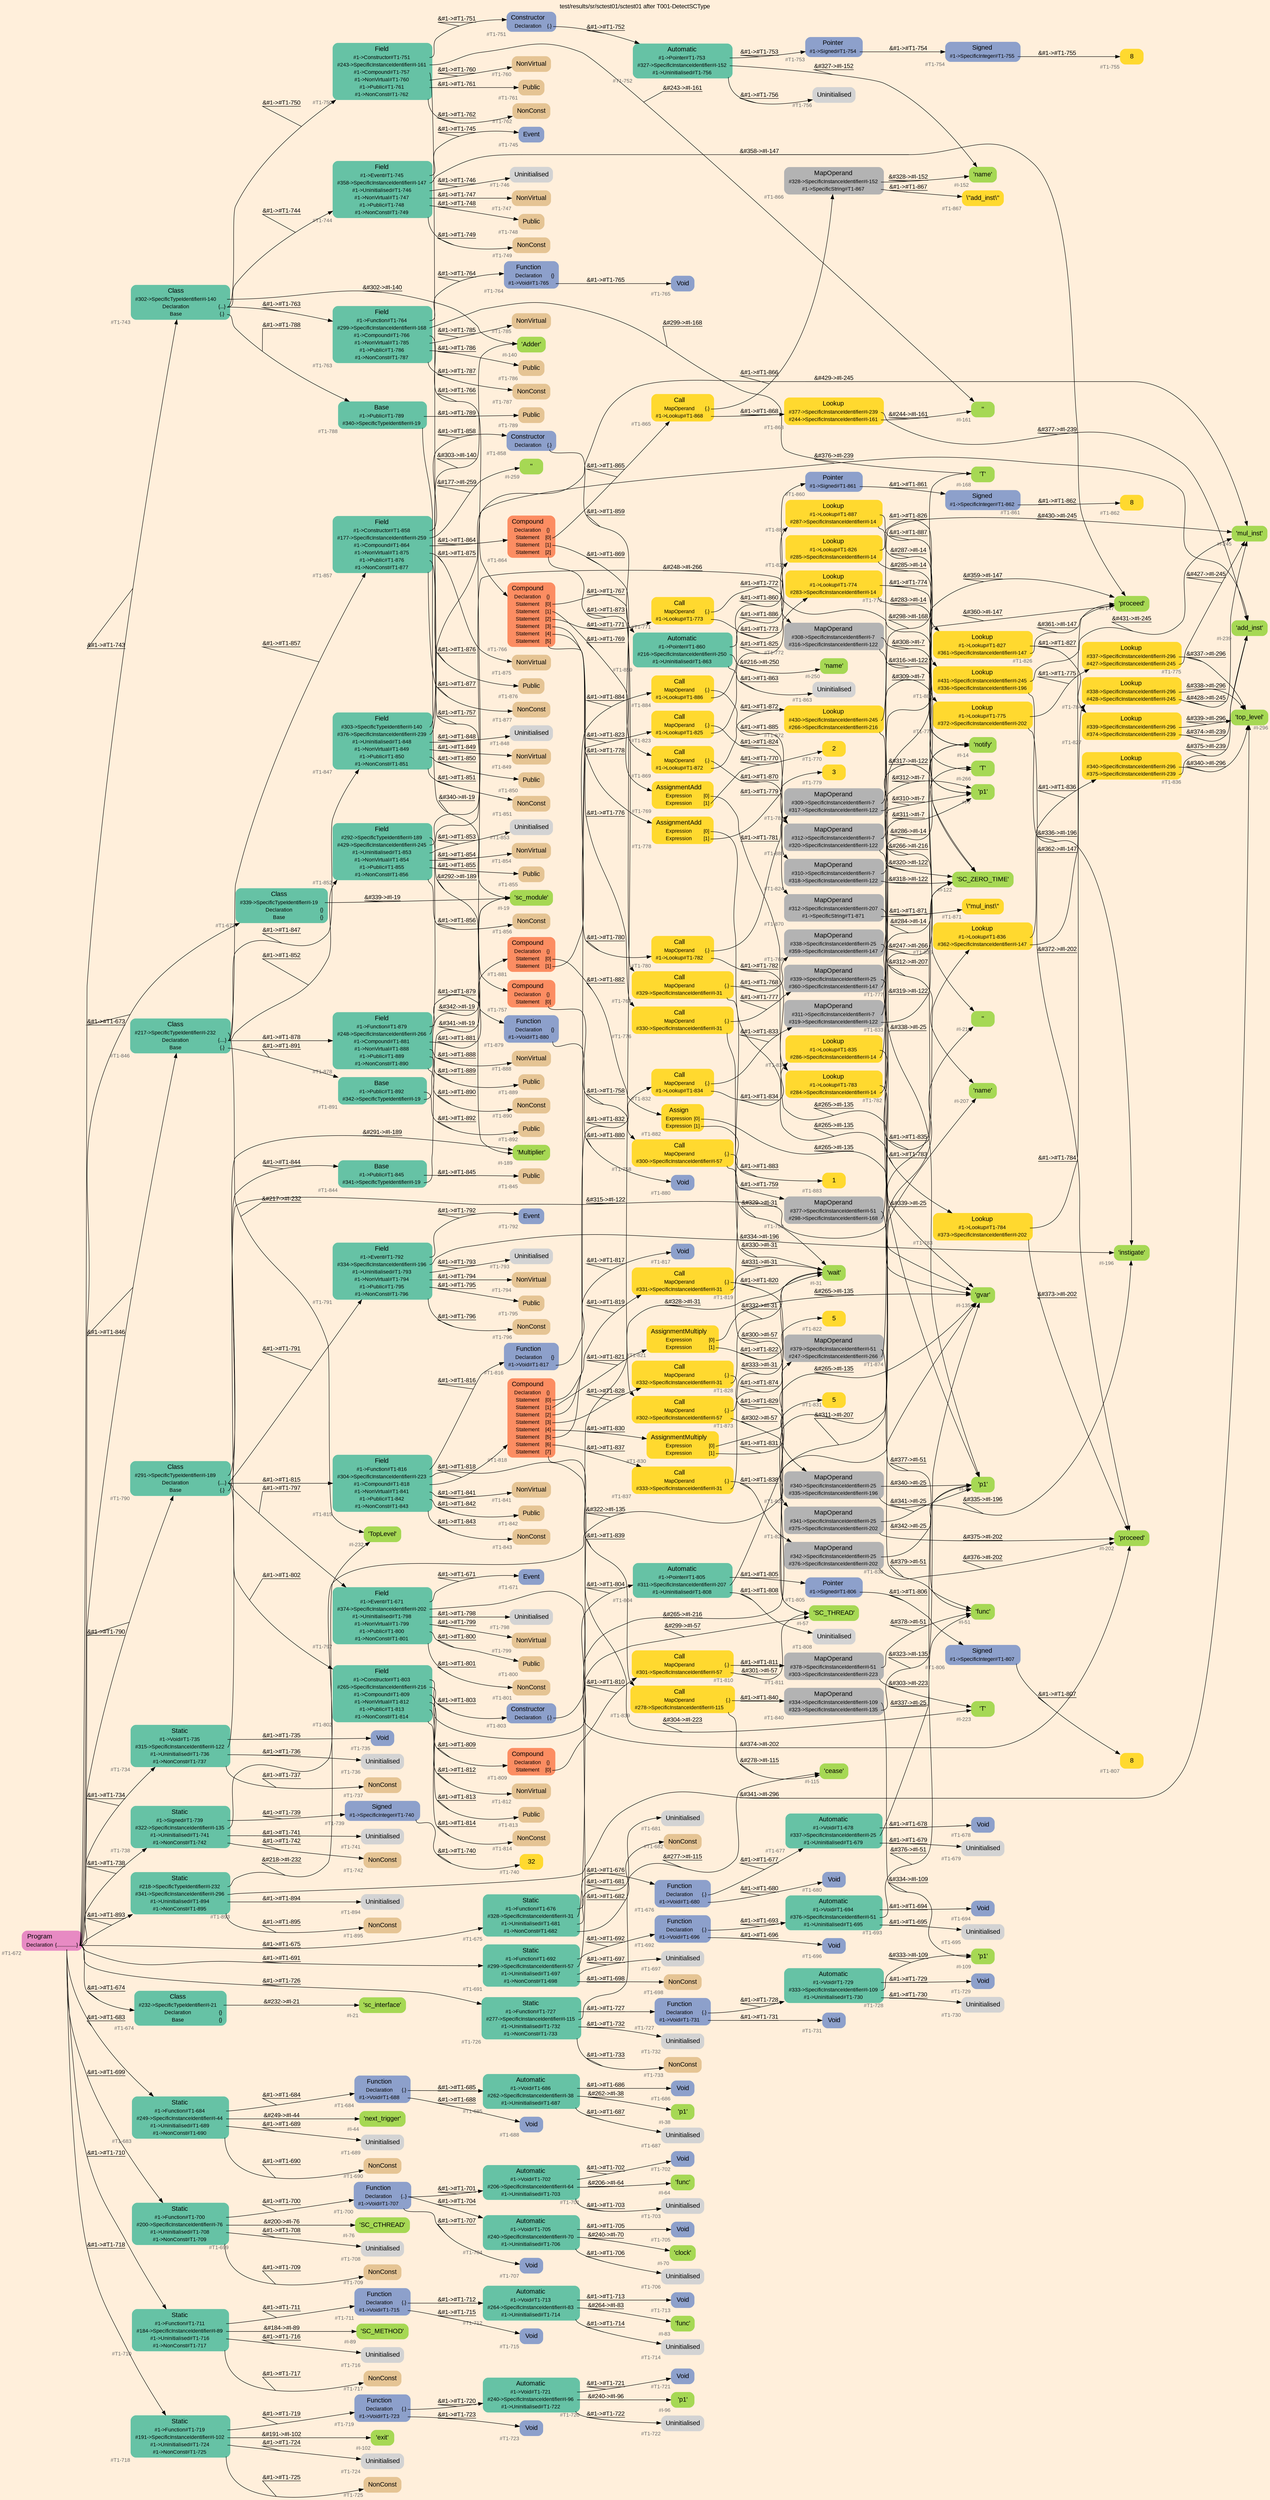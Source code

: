 digraph "test/results/sr/sctest01/sctest01 after T001-DetectSCType" {
label = "test/results/sr/sctest01/sctest01 after T001-DetectSCType"
labelloc = t
graph [
    rankdir = "LR"
    ranksep = 0.3
    bgcolor = antiquewhite1
    color = black
    fontcolor = black
    fontname = "Arial"
];
node [
    fontname = "Arial"
];
edge [
    fontname = "Arial"
];

// -------------------- node figure --------------------
// -------- block #T1-672 ----------
"#T1-672" [
    fillcolor = "/set28/4"
    xlabel = "#T1-672"
    fontsize = "12"
    fontcolor = grey40
    shape = "plaintext"
    label = <<TABLE BORDER="0" CELLBORDER="0" CELLSPACING="0">
     <TR><TD><FONT COLOR="black" POINT-SIZE="15">Program</FONT></TD></TR>
     <TR><TD><FONT COLOR="black" POINT-SIZE="12">Declaration</FONT></TD><TD PORT="port0"><FONT COLOR="black" POINT-SIZE="12">{...............}</FONT></TD></TR>
    </TABLE>>
    style = "rounded,filled"
];

// -------- block #T1-673 ----------
"#T1-673" [
    fillcolor = "/set28/1"
    xlabel = "#T1-673"
    fontsize = "12"
    fontcolor = grey40
    shape = "plaintext"
    label = <<TABLE BORDER="0" CELLBORDER="0" CELLSPACING="0">
     <TR><TD><FONT COLOR="black" POINT-SIZE="15">Class</FONT></TD></TR>
     <TR><TD><FONT COLOR="black" POINT-SIZE="12">#339-&gt;SpecificTypeIdentifier#I-19</FONT></TD><TD PORT="port0"></TD></TR>
     <TR><TD><FONT COLOR="black" POINT-SIZE="12">Declaration</FONT></TD><TD PORT="port1"><FONT COLOR="black" POINT-SIZE="12">{}</FONT></TD></TR>
     <TR><TD><FONT COLOR="black" POINT-SIZE="12">Base</FONT></TD><TD PORT="port2"><FONT COLOR="black" POINT-SIZE="12">{}</FONT></TD></TR>
    </TABLE>>
    style = "rounded,filled"
];

// -------- block #I-19 ----------
"#I-19" [
    fillcolor = "/set28/5"
    xlabel = "#I-19"
    fontsize = "12"
    fontcolor = grey40
    shape = "plaintext"
    label = <<TABLE BORDER="0" CELLBORDER="0" CELLSPACING="0">
     <TR><TD><FONT COLOR="black" POINT-SIZE="15">'sc_module'</FONT></TD></TR>
    </TABLE>>
    style = "rounded,filled"
];

// -------- block #T1-674 ----------
"#T1-674" [
    fillcolor = "/set28/1"
    xlabel = "#T1-674"
    fontsize = "12"
    fontcolor = grey40
    shape = "plaintext"
    label = <<TABLE BORDER="0" CELLBORDER="0" CELLSPACING="0">
     <TR><TD><FONT COLOR="black" POINT-SIZE="15">Class</FONT></TD></TR>
     <TR><TD><FONT COLOR="black" POINT-SIZE="12">#232-&gt;SpecificTypeIdentifier#I-21</FONT></TD><TD PORT="port0"></TD></TR>
     <TR><TD><FONT COLOR="black" POINT-SIZE="12">Declaration</FONT></TD><TD PORT="port1"><FONT COLOR="black" POINT-SIZE="12">{}</FONT></TD></TR>
     <TR><TD><FONT COLOR="black" POINT-SIZE="12">Base</FONT></TD><TD PORT="port2"><FONT COLOR="black" POINT-SIZE="12">{}</FONT></TD></TR>
    </TABLE>>
    style = "rounded,filled"
];

// -------- block #I-21 ----------
"#I-21" [
    fillcolor = "/set28/5"
    xlabel = "#I-21"
    fontsize = "12"
    fontcolor = grey40
    shape = "plaintext"
    label = <<TABLE BORDER="0" CELLBORDER="0" CELLSPACING="0">
     <TR><TD><FONT COLOR="black" POINT-SIZE="15">'sc_interface'</FONT></TD></TR>
    </TABLE>>
    style = "rounded,filled"
];

// -------- block #T1-675 ----------
"#T1-675" [
    fillcolor = "/set28/1"
    xlabel = "#T1-675"
    fontsize = "12"
    fontcolor = grey40
    shape = "plaintext"
    label = <<TABLE BORDER="0" CELLBORDER="0" CELLSPACING="0">
     <TR><TD><FONT COLOR="black" POINT-SIZE="15">Static</FONT></TD></TR>
     <TR><TD><FONT COLOR="black" POINT-SIZE="12">#1-&gt;Function#T1-676</FONT></TD><TD PORT="port0"></TD></TR>
     <TR><TD><FONT COLOR="black" POINT-SIZE="12">#328-&gt;SpecificInstanceIdentifier#I-31</FONT></TD><TD PORT="port1"></TD></TR>
     <TR><TD><FONT COLOR="black" POINT-SIZE="12">#1-&gt;Uninitialised#T1-681</FONT></TD><TD PORT="port2"></TD></TR>
     <TR><TD><FONT COLOR="black" POINT-SIZE="12">#1-&gt;NonConst#T1-682</FONT></TD><TD PORT="port3"></TD></TR>
    </TABLE>>
    style = "rounded,filled"
];

// -------- block #T1-676 ----------
"#T1-676" [
    fillcolor = "/set28/3"
    xlabel = "#T1-676"
    fontsize = "12"
    fontcolor = grey40
    shape = "plaintext"
    label = <<TABLE BORDER="0" CELLBORDER="0" CELLSPACING="0">
     <TR><TD><FONT COLOR="black" POINT-SIZE="15">Function</FONT></TD></TR>
     <TR><TD><FONT COLOR="black" POINT-SIZE="12">Declaration</FONT></TD><TD PORT="port0"><FONT COLOR="black" POINT-SIZE="12">{.}</FONT></TD></TR>
     <TR><TD><FONT COLOR="black" POINT-SIZE="12">#1-&gt;Void#T1-680</FONT></TD><TD PORT="port1"></TD></TR>
    </TABLE>>
    style = "rounded,filled"
];

// -------- block #T1-677 ----------
"#T1-677" [
    fillcolor = "/set28/1"
    xlabel = "#T1-677"
    fontsize = "12"
    fontcolor = grey40
    shape = "plaintext"
    label = <<TABLE BORDER="0" CELLBORDER="0" CELLSPACING="0">
     <TR><TD><FONT COLOR="black" POINT-SIZE="15">Automatic</FONT></TD></TR>
     <TR><TD><FONT COLOR="black" POINT-SIZE="12">#1-&gt;Void#T1-678</FONT></TD><TD PORT="port0"></TD></TR>
     <TR><TD><FONT COLOR="black" POINT-SIZE="12">#337-&gt;SpecificInstanceIdentifier#I-25</FONT></TD><TD PORT="port1"></TD></TR>
     <TR><TD><FONT COLOR="black" POINT-SIZE="12">#1-&gt;Uninitialised#T1-679</FONT></TD><TD PORT="port2"></TD></TR>
    </TABLE>>
    style = "rounded,filled"
];

// -------- block #T1-678 ----------
"#T1-678" [
    fillcolor = "/set28/3"
    xlabel = "#T1-678"
    fontsize = "12"
    fontcolor = grey40
    shape = "plaintext"
    label = <<TABLE BORDER="0" CELLBORDER="0" CELLSPACING="0">
     <TR><TD><FONT COLOR="black" POINT-SIZE="15">Void</FONT></TD></TR>
    </TABLE>>
    style = "rounded,filled"
];

// -------- block #I-25 ----------
"#I-25" [
    fillcolor = "/set28/5"
    xlabel = "#I-25"
    fontsize = "12"
    fontcolor = grey40
    shape = "plaintext"
    label = <<TABLE BORDER="0" CELLBORDER="0" CELLSPACING="0">
     <TR><TD><FONT COLOR="black" POINT-SIZE="15">'p1'</FONT></TD></TR>
    </TABLE>>
    style = "rounded,filled"
];

// -------- block #T1-679 ----------
"#T1-679" [
    xlabel = "#T1-679"
    fontsize = "12"
    fontcolor = grey40
    shape = "plaintext"
    label = <<TABLE BORDER="0" CELLBORDER="0" CELLSPACING="0">
     <TR><TD><FONT COLOR="black" POINT-SIZE="15">Uninitialised</FONT></TD></TR>
    </TABLE>>
    style = "rounded,filled"
];

// -------- block #T1-680 ----------
"#T1-680" [
    fillcolor = "/set28/3"
    xlabel = "#T1-680"
    fontsize = "12"
    fontcolor = grey40
    shape = "plaintext"
    label = <<TABLE BORDER="0" CELLBORDER="0" CELLSPACING="0">
     <TR><TD><FONT COLOR="black" POINT-SIZE="15">Void</FONT></TD></TR>
    </TABLE>>
    style = "rounded,filled"
];

// -------- block #I-31 ----------
"#I-31" [
    fillcolor = "/set28/5"
    xlabel = "#I-31"
    fontsize = "12"
    fontcolor = grey40
    shape = "plaintext"
    label = <<TABLE BORDER="0" CELLBORDER="0" CELLSPACING="0">
     <TR><TD><FONT COLOR="black" POINT-SIZE="15">'wait'</FONT></TD></TR>
    </TABLE>>
    style = "rounded,filled"
];

// -------- block #T1-681 ----------
"#T1-681" [
    xlabel = "#T1-681"
    fontsize = "12"
    fontcolor = grey40
    shape = "plaintext"
    label = <<TABLE BORDER="0" CELLBORDER="0" CELLSPACING="0">
     <TR><TD><FONT COLOR="black" POINT-SIZE="15">Uninitialised</FONT></TD></TR>
    </TABLE>>
    style = "rounded,filled"
];

// -------- block #T1-682 ----------
"#T1-682" [
    fillcolor = "/set28/7"
    xlabel = "#T1-682"
    fontsize = "12"
    fontcolor = grey40
    shape = "plaintext"
    label = <<TABLE BORDER="0" CELLBORDER="0" CELLSPACING="0">
     <TR><TD><FONT COLOR="black" POINT-SIZE="15">NonConst</FONT></TD></TR>
    </TABLE>>
    style = "rounded,filled"
];

// -------- block #T1-683 ----------
"#T1-683" [
    fillcolor = "/set28/1"
    xlabel = "#T1-683"
    fontsize = "12"
    fontcolor = grey40
    shape = "plaintext"
    label = <<TABLE BORDER="0" CELLBORDER="0" CELLSPACING="0">
     <TR><TD><FONT COLOR="black" POINT-SIZE="15">Static</FONT></TD></TR>
     <TR><TD><FONT COLOR="black" POINT-SIZE="12">#1-&gt;Function#T1-684</FONT></TD><TD PORT="port0"></TD></TR>
     <TR><TD><FONT COLOR="black" POINT-SIZE="12">#249-&gt;SpecificInstanceIdentifier#I-44</FONT></TD><TD PORT="port1"></TD></TR>
     <TR><TD><FONT COLOR="black" POINT-SIZE="12">#1-&gt;Uninitialised#T1-689</FONT></TD><TD PORT="port2"></TD></TR>
     <TR><TD><FONT COLOR="black" POINT-SIZE="12">#1-&gt;NonConst#T1-690</FONT></TD><TD PORT="port3"></TD></TR>
    </TABLE>>
    style = "rounded,filled"
];

// -------- block #T1-684 ----------
"#T1-684" [
    fillcolor = "/set28/3"
    xlabel = "#T1-684"
    fontsize = "12"
    fontcolor = grey40
    shape = "plaintext"
    label = <<TABLE BORDER="0" CELLBORDER="0" CELLSPACING="0">
     <TR><TD><FONT COLOR="black" POINT-SIZE="15">Function</FONT></TD></TR>
     <TR><TD><FONT COLOR="black" POINT-SIZE="12">Declaration</FONT></TD><TD PORT="port0"><FONT COLOR="black" POINT-SIZE="12">{.}</FONT></TD></TR>
     <TR><TD><FONT COLOR="black" POINT-SIZE="12">#1-&gt;Void#T1-688</FONT></TD><TD PORT="port1"></TD></TR>
    </TABLE>>
    style = "rounded,filled"
];

// -------- block #T1-685 ----------
"#T1-685" [
    fillcolor = "/set28/1"
    xlabel = "#T1-685"
    fontsize = "12"
    fontcolor = grey40
    shape = "plaintext"
    label = <<TABLE BORDER="0" CELLBORDER="0" CELLSPACING="0">
     <TR><TD><FONT COLOR="black" POINT-SIZE="15">Automatic</FONT></TD></TR>
     <TR><TD><FONT COLOR="black" POINT-SIZE="12">#1-&gt;Void#T1-686</FONT></TD><TD PORT="port0"></TD></TR>
     <TR><TD><FONT COLOR="black" POINT-SIZE="12">#262-&gt;SpecificInstanceIdentifier#I-38</FONT></TD><TD PORT="port1"></TD></TR>
     <TR><TD><FONT COLOR="black" POINT-SIZE="12">#1-&gt;Uninitialised#T1-687</FONT></TD><TD PORT="port2"></TD></TR>
    </TABLE>>
    style = "rounded,filled"
];

// -------- block #T1-686 ----------
"#T1-686" [
    fillcolor = "/set28/3"
    xlabel = "#T1-686"
    fontsize = "12"
    fontcolor = grey40
    shape = "plaintext"
    label = <<TABLE BORDER="0" CELLBORDER="0" CELLSPACING="0">
     <TR><TD><FONT COLOR="black" POINT-SIZE="15">Void</FONT></TD></TR>
    </TABLE>>
    style = "rounded,filled"
];

// -------- block #I-38 ----------
"#I-38" [
    fillcolor = "/set28/5"
    xlabel = "#I-38"
    fontsize = "12"
    fontcolor = grey40
    shape = "plaintext"
    label = <<TABLE BORDER="0" CELLBORDER="0" CELLSPACING="0">
     <TR><TD><FONT COLOR="black" POINT-SIZE="15">'p1'</FONT></TD></TR>
    </TABLE>>
    style = "rounded,filled"
];

// -------- block #T1-687 ----------
"#T1-687" [
    xlabel = "#T1-687"
    fontsize = "12"
    fontcolor = grey40
    shape = "plaintext"
    label = <<TABLE BORDER="0" CELLBORDER="0" CELLSPACING="0">
     <TR><TD><FONT COLOR="black" POINT-SIZE="15">Uninitialised</FONT></TD></TR>
    </TABLE>>
    style = "rounded,filled"
];

// -------- block #T1-688 ----------
"#T1-688" [
    fillcolor = "/set28/3"
    xlabel = "#T1-688"
    fontsize = "12"
    fontcolor = grey40
    shape = "plaintext"
    label = <<TABLE BORDER="0" CELLBORDER="0" CELLSPACING="0">
     <TR><TD><FONT COLOR="black" POINT-SIZE="15">Void</FONT></TD></TR>
    </TABLE>>
    style = "rounded,filled"
];

// -------- block #I-44 ----------
"#I-44" [
    fillcolor = "/set28/5"
    xlabel = "#I-44"
    fontsize = "12"
    fontcolor = grey40
    shape = "plaintext"
    label = <<TABLE BORDER="0" CELLBORDER="0" CELLSPACING="0">
     <TR><TD><FONT COLOR="black" POINT-SIZE="15">'next_trigger'</FONT></TD></TR>
    </TABLE>>
    style = "rounded,filled"
];

// -------- block #T1-689 ----------
"#T1-689" [
    xlabel = "#T1-689"
    fontsize = "12"
    fontcolor = grey40
    shape = "plaintext"
    label = <<TABLE BORDER="0" CELLBORDER="0" CELLSPACING="0">
     <TR><TD><FONT COLOR="black" POINT-SIZE="15">Uninitialised</FONT></TD></TR>
    </TABLE>>
    style = "rounded,filled"
];

// -------- block #T1-690 ----------
"#T1-690" [
    fillcolor = "/set28/7"
    xlabel = "#T1-690"
    fontsize = "12"
    fontcolor = grey40
    shape = "plaintext"
    label = <<TABLE BORDER="0" CELLBORDER="0" CELLSPACING="0">
     <TR><TD><FONT COLOR="black" POINT-SIZE="15">NonConst</FONT></TD></TR>
    </TABLE>>
    style = "rounded,filled"
];

// -------- block #T1-691 ----------
"#T1-691" [
    fillcolor = "/set28/1"
    xlabel = "#T1-691"
    fontsize = "12"
    fontcolor = grey40
    shape = "plaintext"
    label = <<TABLE BORDER="0" CELLBORDER="0" CELLSPACING="0">
     <TR><TD><FONT COLOR="black" POINT-SIZE="15">Static</FONT></TD></TR>
     <TR><TD><FONT COLOR="black" POINT-SIZE="12">#1-&gt;Function#T1-692</FONT></TD><TD PORT="port0"></TD></TR>
     <TR><TD><FONT COLOR="black" POINT-SIZE="12">#299-&gt;SpecificInstanceIdentifier#I-57</FONT></TD><TD PORT="port1"></TD></TR>
     <TR><TD><FONT COLOR="black" POINT-SIZE="12">#1-&gt;Uninitialised#T1-697</FONT></TD><TD PORT="port2"></TD></TR>
     <TR><TD><FONT COLOR="black" POINT-SIZE="12">#1-&gt;NonConst#T1-698</FONT></TD><TD PORT="port3"></TD></TR>
    </TABLE>>
    style = "rounded,filled"
];

// -------- block #T1-692 ----------
"#T1-692" [
    fillcolor = "/set28/3"
    xlabel = "#T1-692"
    fontsize = "12"
    fontcolor = grey40
    shape = "plaintext"
    label = <<TABLE BORDER="0" CELLBORDER="0" CELLSPACING="0">
     <TR><TD><FONT COLOR="black" POINT-SIZE="15">Function</FONT></TD></TR>
     <TR><TD><FONT COLOR="black" POINT-SIZE="12">Declaration</FONT></TD><TD PORT="port0"><FONT COLOR="black" POINT-SIZE="12">{.}</FONT></TD></TR>
     <TR><TD><FONT COLOR="black" POINT-SIZE="12">#1-&gt;Void#T1-696</FONT></TD><TD PORT="port1"></TD></TR>
    </TABLE>>
    style = "rounded,filled"
];

// -------- block #T1-693 ----------
"#T1-693" [
    fillcolor = "/set28/1"
    xlabel = "#T1-693"
    fontsize = "12"
    fontcolor = grey40
    shape = "plaintext"
    label = <<TABLE BORDER="0" CELLBORDER="0" CELLSPACING="0">
     <TR><TD><FONT COLOR="black" POINT-SIZE="15">Automatic</FONT></TD></TR>
     <TR><TD><FONT COLOR="black" POINT-SIZE="12">#1-&gt;Void#T1-694</FONT></TD><TD PORT="port0"></TD></TR>
     <TR><TD><FONT COLOR="black" POINT-SIZE="12">#376-&gt;SpecificInstanceIdentifier#I-51</FONT></TD><TD PORT="port1"></TD></TR>
     <TR><TD><FONT COLOR="black" POINT-SIZE="12">#1-&gt;Uninitialised#T1-695</FONT></TD><TD PORT="port2"></TD></TR>
    </TABLE>>
    style = "rounded,filled"
];

// -------- block #T1-694 ----------
"#T1-694" [
    fillcolor = "/set28/3"
    xlabel = "#T1-694"
    fontsize = "12"
    fontcolor = grey40
    shape = "plaintext"
    label = <<TABLE BORDER="0" CELLBORDER="0" CELLSPACING="0">
     <TR><TD><FONT COLOR="black" POINT-SIZE="15">Void</FONT></TD></TR>
    </TABLE>>
    style = "rounded,filled"
];

// -------- block #I-51 ----------
"#I-51" [
    fillcolor = "/set28/5"
    xlabel = "#I-51"
    fontsize = "12"
    fontcolor = grey40
    shape = "plaintext"
    label = <<TABLE BORDER="0" CELLBORDER="0" CELLSPACING="0">
     <TR><TD><FONT COLOR="black" POINT-SIZE="15">'func'</FONT></TD></TR>
    </TABLE>>
    style = "rounded,filled"
];

// -------- block #T1-695 ----------
"#T1-695" [
    xlabel = "#T1-695"
    fontsize = "12"
    fontcolor = grey40
    shape = "plaintext"
    label = <<TABLE BORDER="0" CELLBORDER="0" CELLSPACING="0">
     <TR><TD><FONT COLOR="black" POINT-SIZE="15">Uninitialised</FONT></TD></TR>
    </TABLE>>
    style = "rounded,filled"
];

// -------- block #T1-696 ----------
"#T1-696" [
    fillcolor = "/set28/3"
    xlabel = "#T1-696"
    fontsize = "12"
    fontcolor = grey40
    shape = "plaintext"
    label = <<TABLE BORDER="0" CELLBORDER="0" CELLSPACING="0">
     <TR><TD><FONT COLOR="black" POINT-SIZE="15">Void</FONT></TD></TR>
    </TABLE>>
    style = "rounded,filled"
];

// -------- block #I-57 ----------
"#I-57" [
    fillcolor = "/set28/5"
    xlabel = "#I-57"
    fontsize = "12"
    fontcolor = grey40
    shape = "plaintext"
    label = <<TABLE BORDER="0" CELLBORDER="0" CELLSPACING="0">
     <TR><TD><FONT COLOR="black" POINT-SIZE="15">'SC_THREAD'</FONT></TD></TR>
    </TABLE>>
    style = "rounded,filled"
];

// -------- block #T1-697 ----------
"#T1-697" [
    xlabel = "#T1-697"
    fontsize = "12"
    fontcolor = grey40
    shape = "plaintext"
    label = <<TABLE BORDER="0" CELLBORDER="0" CELLSPACING="0">
     <TR><TD><FONT COLOR="black" POINT-SIZE="15">Uninitialised</FONT></TD></TR>
    </TABLE>>
    style = "rounded,filled"
];

// -------- block #T1-698 ----------
"#T1-698" [
    fillcolor = "/set28/7"
    xlabel = "#T1-698"
    fontsize = "12"
    fontcolor = grey40
    shape = "plaintext"
    label = <<TABLE BORDER="0" CELLBORDER="0" CELLSPACING="0">
     <TR><TD><FONT COLOR="black" POINT-SIZE="15">NonConst</FONT></TD></TR>
    </TABLE>>
    style = "rounded,filled"
];

// -------- block #T1-699 ----------
"#T1-699" [
    fillcolor = "/set28/1"
    xlabel = "#T1-699"
    fontsize = "12"
    fontcolor = grey40
    shape = "plaintext"
    label = <<TABLE BORDER="0" CELLBORDER="0" CELLSPACING="0">
     <TR><TD><FONT COLOR="black" POINT-SIZE="15">Static</FONT></TD></TR>
     <TR><TD><FONT COLOR="black" POINT-SIZE="12">#1-&gt;Function#T1-700</FONT></TD><TD PORT="port0"></TD></TR>
     <TR><TD><FONT COLOR="black" POINT-SIZE="12">#200-&gt;SpecificInstanceIdentifier#I-76</FONT></TD><TD PORT="port1"></TD></TR>
     <TR><TD><FONT COLOR="black" POINT-SIZE="12">#1-&gt;Uninitialised#T1-708</FONT></TD><TD PORT="port2"></TD></TR>
     <TR><TD><FONT COLOR="black" POINT-SIZE="12">#1-&gt;NonConst#T1-709</FONT></TD><TD PORT="port3"></TD></TR>
    </TABLE>>
    style = "rounded,filled"
];

// -------- block #T1-700 ----------
"#T1-700" [
    fillcolor = "/set28/3"
    xlabel = "#T1-700"
    fontsize = "12"
    fontcolor = grey40
    shape = "plaintext"
    label = <<TABLE BORDER="0" CELLBORDER="0" CELLSPACING="0">
     <TR><TD><FONT COLOR="black" POINT-SIZE="15">Function</FONT></TD></TR>
     <TR><TD><FONT COLOR="black" POINT-SIZE="12">Declaration</FONT></TD><TD PORT="port0"><FONT COLOR="black" POINT-SIZE="12">{..}</FONT></TD></TR>
     <TR><TD><FONT COLOR="black" POINT-SIZE="12">#1-&gt;Void#T1-707</FONT></TD><TD PORT="port1"></TD></TR>
    </TABLE>>
    style = "rounded,filled"
];

// -------- block #T1-701 ----------
"#T1-701" [
    fillcolor = "/set28/1"
    xlabel = "#T1-701"
    fontsize = "12"
    fontcolor = grey40
    shape = "plaintext"
    label = <<TABLE BORDER="0" CELLBORDER="0" CELLSPACING="0">
     <TR><TD><FONT COLOR="black" POINT-SIZE="15">Automatic</FONT></TD></TR>
     <TR><TD><FONT COLOR="black" POINT-SIZE="12">#1-&gt;Void#T1-702</FONT></TD><TD PORT="port0"></TD></TR>
     <TR><TD><FONT COLOR="black" POINT-SIZE="12">#206-&gt;SpecificInstanceIdentifier#I-64</FONT></TD><TD PORT="port1"></TD></TR>
     <TR><TD><FONT COLOR="black" POINT-SIZE="12">#1-&gt;Uninitialised#T1-703</FONT></TD><TD PORT="port2"></TD></TR>
    </TABLE>>
    style = "rounded,filled"
];

// -------- block #T1-702 ----------
"#T1-702" [
    fillcolor = "/set28/3"
    xlabel = "#T1-702"
    fontsize = "12"
    fontcolor = grey40
    shape = "plaintext"
    label = <<TABLE BORDER="0" CELLBORDER="0" CELLSPACING="0">
     <TR><TD><FONT COLOR="black" POINT-SIZE="15">Void</FONT></TD></TR>
    </TABLE>>
    style = "rounded,filled"
];

// -------- block #I-64 ----------
"#I-64" [
    fillcolor = "/set28/5"
    xlabel = "#I-64"
    fontsize = "12"
    fontcolor = grey40
    shape = "plaintext"
    label = <<TABLE BORDER="0" CELLBORDER="0" CELLSPACING="0">
     <TR><TD><FONT COLOR="black" POINT-SIZE="15">'func'</FONT></TD></TR>
    </TABLE>>
    style = "rounded,filled"
];

// -------- block #T1-703 ----------
"#T1-703" [
    xlabel = "#T1-703"
    fontsize = "12"
    fontcolor = grey40
    shape = "plaintext"
    label = <<TABLE BORDER="0" CELLBORDER="0" CELLSPACING="0">
     <TR><TD><FONT COLOR="black" POINT-SIZE="15">Uninitialised</FONT></TD></TR>
    </TABLE>>
    style = "rounded,filled"
];

// -------- block #T1-704 ----------
"#T1-704" [
    fillcolor = "/set28/1"
    xlabel = "#T1-704"
    fontsize = "12"
    fontcolor = grey40
    shape = "plaintext"
    label = <<TABLE BORDER="0" CELLBORDER="0" CELLSPACING="0">
     <TR><TD><FONT COLOR="black" POINT-SIZE="15">Automatic</FONT></TD></TR>
     <TR><TD><FONT COLOR="black" POINT-SIZE="12">#1-&gt;Void#T1-705</FONT></TD><TD PORT="port0"></TD></TR>
     <TR><TD><FONT COLOR="black" POINT-SIZE="12">#240-&gt;SpecificInstanceIdentifier#I-70</FONT></TD><TD PORT="port1"></TD></TR>
     <TR><TD><FONT COLOR="black" POINT-SIZE="12">#1-&gt;Uninitialised#T1-706</FONT></TD><TD PORT="port2"></TD></TR>
    </TABLE>>
    style = "rounded,filled"
];

// -------- block #T1-705 ----------
"#T1-705" [
    fillcolor = "/set28/3"
    xlabel = "#T1-705"
    fontsize = "12"
    fontcolor = grey40
    shape = "plaintext"
    label = <<TABLE BORDER="0" CELLBORDER="0" CELLSPACING="0">
     <TR><TD><FONT COLOR="black" POINT-SIZE="15">Void</FONT></TD></TR>
    </TABLE>>
    style = "rounded,filled"
];

// -------- block #I-70 ----------
"#I-70" [
    fillcolor = "/set28/5"
    xlabel = "#I-70"
    fontsize = "12"
    fontcolor = grey40
    shape = "plaintext"
    label = <<TABLE BORDER="0" CELLBORDER="0" CELLSPACING="0">
     <TR><TD><FONT COLOR="black" POINT-SIZE="15">'clock'</FONT></TD></TR>
    </TABLE>>
    style = "rounded,filled"
];

// -------- block #T1-706 ----------
"#T1-706" [
    xlabel = "#T1-706"
    fontsize = "12"
    fontcolor = grey40
    shape = "plaintext"
    label = <<TABLE BORDER="0" CELLBORDER="0" CELLSPACING="0">
     <TR><TD><FONT COLOR="black" POINT-SIZE="15">Uninitialised</FONT></TD></TR>
    </TABLE>>
    style = "rounded,filled"
];

// -------- block #T1-707 ----------
"#T1-707" [
    fillcolor = "/set28/3"
    xlabel = "#T1-707"
    fontsize = "12"
    fontcolor = grey40
    shape = "plaintext"
    label = <<TABLE BORDER="0" CELLBORDER="0" CELLSPACING="0">
     <TR><TD><FONT COLOR="black" POINT-SIZE="15">Void</FONT></TD></TR>
    </TABLE>>
    style = "rounded,filled"
];

// -------- block #I-76 ----------
"#I-76" [
    fillcolor = "/set28/5"
    xlabel = "#I-76"
    fontsize = "12"
    fontcolor = grey40
    shape = "plaintext"
    label = <<TABLE BORDER="0" CELLBORDER="0" CELLSPACING="0">
     <TR><TD><FONT COLOR="black" POINT-SIZE="15">'SC_CTHREAD'</FONT></TD></TR>
    </TABLE>>
    style = "rounded,filled"
];

// -------- block #T1-708 ----------
"#T1-708" [
    xlabel = "#T1-708"
    fontsize = "12"
    fontcolor = grey40
    shape = "plaintext"
    label = <<TABLE BORDER="0" CELLBORDER="0" CELLSPACING="0">
     <TR><TD><FONT COLOR="black" POINT-SIZE="15">Uninitialised</FONT></TD></TR>
    </TABLE>>
    style = "rounded,filled"
];

// -------- block #T1-709 ----------
"#T1-709" [
    fillcolor = "/set28/7"
    xlabel = "#T1-709"
    fontsize = "12"
    fontcolor = grey40
    shape = "plaintext"
    label = <<TABLE BORDER="0" CELLBORDER="0" CELLSPACING="0">
     <TR><TD><FONT COLOR="black" POINT-SIZE="15">NonConst</FONT></TD></TR>
    </TABLE>>
    style = "rounded,filled"
];

// -------- block #T1-710 ----------
"#T1-710" [
    fillcolor = "/set28/1"
    xlabel = "#T1-710"
    fontsize = "12"
    fontcolor = grey40
    shape = "plaintext"
    label = <<TABLE BORDER="0" CELLBORDER="0" CELLSPACING="0">
     <TR><TD><FONT COLOR="black" POINT-SIZE="15">Static</FONT></TD></TR>
     <TR><TD><FONT COLOR="black" POINT-SIZE="12">#1-&gt;Function#T1-711</FONT></TD><TD PORT="port0"></TD></TR>
     <TR><TD><FONT COLOR="black" POINT-SIZE="12">#184-&gt;SpecificInstanceIdentifier#I-89</FONT></TD><TD PORT="port1"></TD></TR>
     <TR><TD><FONT COLOR="black" POINT-SIZE="12">#1-&gt;Uninitialised#T1-716</FONT></TD><TD PORT="port2"></TD></TR>
     <TR><TD><FONT COLOR="black" POINT-SIZE="12">#1-&gt;NonConst#T1-717</FONT></TD><TD PORT="port3"></TD></TR>
    </TABLE>>
    style = "rounded,filled"
];

// -------- block #T1-711 ----------
"#T1-711" [
    fillcolor = "/set28/3"
    xlabel = "#T1-711"
    fontsize = "12"
    fontcolor = grey40
    shape = "plaintext"
    label = <<TABLE BORDER="0" CELLBORDER="0" CELLSPACING="0">
     <TR><TD><FONT COLOR="black" POINT-SIZE="15">Function</FONT></TD></TR>
     <TR><TD><FONT COLOR="black" POINT-SIZE="12">Declaration</FONT></TD><TD PORT="port0"><FONT COLOR="black" POINT-SIZE="12">{.}</FONT></TD></TR>
     <TR><TD><FONT COLOR="black" POINT-SIZE="12">#1-&gt;Void#T1-715</FONT></TD><TD PORT="port1"></TD></TR>
    </TABLE>>
    style = "rounded,filled"
];

// -------- block #T1-712 ----------
"#T1-712" [
    fillcolor = "/set28/1"
    xlabel = "#T1-712"
    fontsize = "12"
    fontcolor = grey40
    shape = "plaintext"
    label = <<TABLE BORDER="0" CELLBORDER="0" CELLSPACING="0">
     <TR><TD><FONT COLOR="black" POINT-SIZE="15">Automatic</FONT></TD></TR>
     <TR><TD><FONT COLOR="black" POINT-SIZE="12">#1-&gt;Void#T1-713</FONT></TD><TD PORT="port0"></TD></TR>
     <TR><TD><FONT COLOR="black" POINT-SIZE="12">#264-&gt;SpecificInstanceIdentifier#I-83</FONT></TD><TD PORT="port1"></TD></TR>
     <TR><TD><FONT COLOR="black" POINT-SIZE="12">#1-&gt;Uninitialised#T1-714</FONT></TD><TD PORT="port2"></TD></TR>
    </TABLE>>
    style = "rounded,filled"
];

// -------- block #T1-713 ----------
"#T1-713" [
    fillcolor = "/set28/3"
    xlabel = "#T1-713"
    fontsize = "12"
    fontcolor = grey40
    shape = "plaintext"
    label = <<TABLE BORDER="0" CELLBORDER="0" CELLSPACING="0">
     <TR><TD><FONT COLOR="black" POINT-SIZE="15">Void</FONT></TD></TR>
    </TABLE>>
    style = "rounded,filled"
];

// -------- block #I-83 ----------
"#I-83" [
    fillcolor = "/set28/5"
    xlabel = "#I-83"
    fontsize = "12"
    fontcolor = grey40
    shape = "plaintext"
    label = <<TABLE BORDER="0" CELLBORDER="0" CELLSPACING="0">
     <TR><TD><FONT COLOR="black" POINT-SIZE="15">'func'</FONT></TD></TR>
    </TABLE>>
    style = "rounded,filled"
];

// -------- block #T1-714 ----------
"#T1-714" [
    xlabel = "#T1-714"
    fontsize = "12"
    fontcolor = grey40
    shape = "plaintext"
    label = <<TABLE BORDER="0" CELLBORDER="0" CELLSPACING="0">
     <TR><TD><FONT COLOR="black" POINT-SIZE="15">Uninitialised</FONT></TD></TR>
    </TABLE>>
    style = "rounded,filled"
];

// -------- block #T1-715 ----------
"#T1-715" [
    fillcolor = "/set28/3"
    xlabel = "#T1-715"
    fontsize = "12"
    fontcolor = grey40
    shape = "plaintext"
    label = <<TABLE BORDER="0" CELLBORDER="0" CELLSPACING="0">
     <TR><TD><FONT COLOR="black" POINT-SIZE="15">Void</FONT></TD></TR>
    </TABLE>>
    style = "rounded,filled"
];

// -------- block #I-89 ----------
"#I-89" [
    fillcolor = "/set28/5"
    xlabel = "#I-89"
    fontsize = "12"
    fontcolor = grey40
    shape = "plaintext"
    label = <<TABLE BORDER="0" CELLBORDER="0" CELLSPACING="0">
     <TR><TD><FONT COLOR="black" POINT-SIZE="15">'SC_METHOD'</FONT></TD></TR>
    </TABLE>>
    style = "rounded,filled"
];

// -------- block #T1-716 ----------
"#T1-716" [
    xlabel = "#T1-716"
    fontsize = "12"
    fontcolor = grey40
    shape = "plaintext"
    label = <<TABLE BORDER="0" CELLBORDER="0" CELLSPACING="0">
     <TR><TD><FONT COLOR="black" POINT-SIZE="15">Uninitialised</FONT></TD></TR>
    </TABLE>>
    style = "rounded,filled"
];

// -------- block #T1-717 ----------
"#T1-717" [
    fillcolor = "/set28/7"
    xlabel = "#T1-717"
    fontsize = "12"
    fontcolor = grey40
    shape = "plaintext"
    label = <<TABLE BORDER="0" CELLBORDER="0" CELLSPACING="0">
     <TR><TD><FONT COLOR="black" POINT-SIZE="15">NonConst</FONT></TD></TR>
    </TABLE>>
    style = "rounded,filled"
];

// -------- block #T1-718 ----------
"#T1-718" [
    fillcolor = "/set28/1"
    xlabel = "#T1-718"
    fontsize = "12"
    fontcolor = grey40
    shape = "plaintext"
    label = <<TABLE BORDER="0" CELLBORDER="0" CELLSPACING="0">
     <TR><TD><FONT COLOR="black" POINT-SIZE="15">Static</FONT></TD></TR>
     <TR><TD><FONT COLOR="black" POINT-SIZE="12">#1-&gt;Function#T1-719</FONT></TD><TD PORT="port0"></TD></TR>
     <TR><TD><FONT COLOR="black" POINT-SIZE="12">#191-&gt;SpecificInstanceIdentifier#I-102</FONT></TD><TD PORT="port1"></TD></TR>
     <TR><TD><FONT COLOR="black" POINT-SIZE="12">#1-&gt;Uninitialised#T1-724</FONT></TD><TD PORT="port2"></TD></TR>
     <TR><TD><FONT COLOR="black" POINT-SIZE="12">#1-&gt;NonConst#T1-725</FONT></TD><TD PORT="port3"></TD></TR>
    </TABLE>>
    style = "rounded,filled"
];

// -------- block #T1-719 ----------
"#T1-719" [
    fillcolor = "/set28/3"
    xlabel = "#T1-719"
    fontsize = "12"
    fontcolor = grey40
    shape = "plaintext"
    label = <<TABLE BORDER="0" CELLBORDER="0" CELLSPACING="0">
     <TR><TD><FONT COLOR="black" POINT-SIZE="15">Function</FONT></TD></TR>
     <TR><TD><FONT COLOR="black" POINT-SIZE="12">Declaration</FONT></TD><TD PORT="port0"><FONT COLOR="black" POINT-SIZE="12">{.}</FONT></TD></TR>
     <TR><TD><FONT COLOR="black" POINT-SIZE="12">#1-&gt;Void#T1-723</FONT></TD><TD PORT="port1"></TD></TR>
    </TABLE>>
    style = "rounded,filled"
];

// -------- block #T1-720 ----------
"#T1-720" [
    fillcolor = "/set28/1"
    xlabel = "#T1-720"
    fontsize = "12"
    fontcolor = grey40
    shape = "plaintext"
    label = <<TABLE BORDER="0" CELLBORDER="0" CELLSPACING="0">
     <TR><TD><FONT COLOR="black" POINT-SIZE="15">Automatic</FONT></TD></TR>
     <TR><TD><FONT COLOR="black" POINT-SIZE="12">#1-&gt;Void#T1-721</FONT></TD><TD PORT="port0"></TD></TR>
     <TR><TD><FONT COLOR="black" POINT-SIZE="12">#240-&gt;SpecificInstanceIdentifier#I-96</FONT></TD><TD PORT="port1"></TD></TR>
     <TR><TD><FONT COLOR="black" POINT-SIZE="12">#1-&gt;Uninitialised#T1-722</FONT></TD><TD PORT="port2"></TD></TR>
    </TABLE>>
    style = "rounded,filled"
];

// -------- block #T1-721 ----------
"#T1-721" [
    fillcolor = "/set28/3"
    xlabel = "#T1-721"
    fontsize = "12"
    fontcolor = grey40
    shape = "plaintext"
    label = <<TABLE BORDER="0" CELLBORDER="0" CELLSPACING="0">
     <TR><TD><FONT COLOR="black" POINT-SIZE="15">Void</FONT></TD></TR>
    </TABLE>>
    style = "rounded,filled"
];

// -------- block #I-96 ----------
"#I-96" [
    fillcolor = "/set28/5"
    xlabel = "#I-96"
    fontsize = "12"
    fontcolor = grey40
    shape = "plaintext"
    label = <<TABLE BORDER="0" CELLBORDER="0" CELLSPACING="0">
     <TR><TD><FONT COLOR="black" POINT-SIZE="15">'p1'</FONT></TD></TR>
    </TABLE>>
    style = "rounded,filled"
];

// -------- block #T1-722 ----------
"#T1-722" [
    xlabel = "#T1-722"
    fontsize = "12"
    fontcolor = grey40
    shape = "plaintext"
    label = <<TABLE BORDER="0" CELLBORDER="0" CELLSPACING="0">
     <TR><TD><FONT COLOR="black" POINT-SIZE="15">Uninitialised</FONT></TD></TR>
    </TABLE>>
    style = "rounded,filled"
];

// -------- block #T1-723 ----------
"#T1-723" [
    fillcolor = "/set28/3"
    xlabel = "#T1-723"
    fontsize = "12"
    fontcolor = grey40
    shape = "plaintext"
    label = <<TABLE BORDER="0" CELLBORDER="0" CELLSPACING="0">
     <TR><TD><FONT COLOR="black" POINT-SIZE="15">Void</FONT></TD></TR>
    </TABLE>>
    style = "rounded,filled"
];

// -------- block #I-102 ----------
"#I-102" [
    fillcolor = "/set28/5"
    xlabel = "#I-102"
    fontsize = "12"
    fontcolor = grey40
    shape = "plaintext"
    label = <<TABLE BORDER="0" CELLBORDER="0" CELLSPACING="0">
     <TR><TD><FONT COLOR="black" POINT-SIZE="15">'exit'</FONT></TD></TR>
    </TABLE>>
    style = "rounded,filled"
];

// -------- block #T1-724 ----------
"#T1-724" [
    xlabel = "#T1-724"
    fontsize = "12"
    fontcolor = grey40
    shape = "plaintext"
    label = <<TABLE BORDER="0" CELLBORDER="0" CELLSPACING="0">
     <TR><TD><FONT COLOR="black" POINT-SIZE="15">Uninitialised</FONT></TD></TR>
    </TABLE>>
    style = "rounded,filled"
];

// -------- block #T1-725 ----------
"#T1-725" [
    fillcolor = "/set28/7"
    xlabel = "#T1-725"
    fontsize = "12"
    fontcolor = grey40
    shape = "plaintext"
    label = <<TABLE BORDER="0" CELLBORDER="0" CELLSPACING="0">
     <TR><TD><FONT COLOR="black" POINT-SIZE="15">NonConst</FONT></TD></TR>
    </TABLE>>
    style = "rounded,filled"
];

// -------- block #T1-726 ----------
"#T1-726" [
    fillcolor = "/set28/1"
    xlabel = "#T1-726"
    fontsize = "12"
    fontcolor = grey40
    shape = "plaintext"
    label = <<TABLE BORDER="0" CELLBORDER="0" CELLSPACING="0">
     <TR><TD><FONT COLOR="black" POINT-SIZE="15">Static</FONT></TD></TR>
     <TR><TD><FONT COLOR="black" POINT-SIZE="12">#1-&gt;Function#T1-727</FONT></TD><TD PORT="port0"></TD></TR>
     <TR><TD><FONT COLOR="black" POINT-SIZE="12">#277-&gt;SpecificInstanceIdentifier#I-115</FONT></TD><TD PORT="port1"></TD></TR>
     <TR><TD><FONT COLOR="black" POINT-SIZE="12">#1-&gt;Uninitialised#T1-732</FONT></TD><TD PORT="port2"></TD></TR>
     <TR><TD><FONT COLOR="black" POINT-SIZE="12">#1-&gt;NonConst#T1-733</FONT></TD><TD PORT="port3"></TD></TR>
    </TABLE>>
    style = "rounded,filled"
];

// -------- block #T1-727 ----------
"#T1-727" [
    fillcolor = "/set28/3"
    xlabel = "#T1-727"
    fontsize = "12"
    fontcolor = grey40
    shape = "plaintext"
    label = <<TABLE BORDER="0" CELLBORDER="0" CELLSPACING="0">
     <TR><TD><FONT COLOR="black" POINT-SIZE="15">Function</FONT></TD></TR>
     <TR><TD><FONT COLOR="black" POINT-SIZE="12">Declaration</FONT></TD><TD PORT="port0"><FONT COLOR="black" POINT-SIZE="12">{.}</FONT></TD></TR>
     <TR><TD><FONT COLOR="black" POINT-SIZE="12">#1-&gt;Void#T1-731</FONT></TD><TD PORT="port1"></TD></TR>
    </TABLE>>
    style = "rounded,filled"
];

// -------- block #T1-728 ----------
"#T1-728" [
    fillcolor = "/set28/1"
    xlabel = "#T1-728"
    fontsize = "12"
    fontcolor = grey40
    shape = "plaintext"
    label = <<TABLE BORDER="0" CELLBORDER="0" CELLSPACING="0">
     <TR><TD><FONT COLOR="black" POINT-SIZE="15">Automatic</FONT></TD></TR>
     <TR><TD><FONT COLOR="black" POINT-SIZE="12">#1-&gt;Void#T1-729</FONT></TD><TD PORT="port0"></TD></TR>
     <TR><TD><FONT COLOR="black" POINT-SIZE="12">#333-&gt;SpecificInstanceIdentifier#I-109</FONT></TD><TD PORT="port1"></TD></TR>
     <TR><TD><FONT COLOR="black" POINT-SIZE="12">#1-&gt;Uninitialised#T1-730</FONT></TD><TD PORT="port2"></TD></TR>
    </TABLE>>
    style = "rounded,filled"
];

// -------- block #T1-729 ----------
"#T1-729" [
    fillcolor = "/set28/3"
    xlabel = "#T1-729"
    fontsize = "12"
    fontcolor = grey40
    shape = "plaintext"
    label = <<TABLE BORDER="0" CELLBORDER="0" CELLSPACING="0">
     <TR><TD><FONT COLOR="black" POINT-SIZE="15">Void</FONT></TD></TR>
    </TABLE>>
    style = "rounded,filled"
];

// -------- block #I-109 ----------
"#I-109" [
    fillcolor = "/set28/5"
    xlabel = "#I-109"
    fontsize = "12"
    fontcolor = grey40
    shape = "plaintext"
    label = <<TABLE BORDER="0" CELLBORDER="0" CELLSPACING="0">
     <TR><TD><FONT COLOR="black" POINT-SIZE="15">'p1'</FONT></TD></TR>
    </TABLE>>
    style = "rounded,filled"
];

// -------- block #T1-730 ----------
"#T1-730" [
    xlabel = "#T1-730"
    fontsize = "12"
    fontcolor = grey40
    shape = "plaintext"
    label = <<TABLE BORDER="0" CELLBORDER="0" CELLSPACING="0">
     <TR><TD><FONT COLOR="black" POINT-SIZE="15">Uninitialised</FONT></TD></TR>
    </TABLE>>
    style = "rounded,filled"
];

// -------- block #T1-731 ----------
"#T1-731" [
    fillcolor = "/set28/3"
    xlabel = "#T1-731"
    fontsize = "12"
    fontcolor = grey40
    shape = "plaintext"
    label = <<TABLE BORDER="0" CELLBORDER="0" CELLSPACING="0">
     <TR><TD><FONT COLOR="black" POINT-SIZE="15">Void</FONT></TD></TR>
    </TABLE>>
    style = "rounded,filled"
];

// -------- block #I-115 ----------
"#I-115" [
    fillcolor = "/set28/5"
    xlabel = "#I-115"
    fontsize = "12"
    fontcolor = grey40
    shape = "plaintext"
    label = <<TABLE BORDER="0" CELLBORDER="0" CELLSPACING="0">
     <TR><TD><FONT COLOR="black" POINT-SIZE="15">'cease'</FONT></TD></TR>
    </TABLE>>
    style = "rounded,filled"
];

// -------- block #T1-732 ----------
"#T1-732" [
    xlabel = "#T1-732"
    fontsize = "12"
    fontcolor = grey40
    shape = "plaintext"
    label = <<TABLE BORDER="0" CELLBORDER="0" CELLSPACING="0">
     <TR><TD><FONT COLOR="black" POINT-SIZE="15">Uninitialised</FONT></TD></TR>
    </TABLE>>
    style = "rounded,filled"
];

// -------- block #T1-733 ----------
"#T1-733" [
    fillcolor = "/set28/7"
    xlabel = "#T1-733"
    fontsize = "12"
    fontcolor = grey40
    shape = "plaintext"
    label = <<TABLE BORDER="0" CELLBORDER="0" CELLSPACING="0">
     <TR><TD><FONT COLOR="black" POINT-SIZE="15">NonConst</FONT></TD></TR>
    </TABLE>>
    style = "rounded,filled"
];

// -------- block #T1-734 ----------
"#T1-734" [
    fillcolor = "/set28/1"
    xlabel = "#T1-734"
    fontsize = "12"
    fontcolor = grey40
    shape = "plaintext"
    label = <<TABLE BORDER="0" CELLBORDER="0" CELLSPACING="0">
     <TR><TD><FONT COLOR="black" POINT-SIZE="15">Static</FONT></TD></TR>
     <TR><TD><FONT COLOR="black" POINT-SIZE="12">#1-&gt;Void#T1-735</FONT></TD><TD PORT="port0"></TD></TR>
     <TR><TD><FONT COLOR="black" POINT-SIZE="12">#315-&gt;SpecificInstanceIdentifier#I-122</FONT></TD><TD PORT="port1"></TD></TR>
     <TR><TD><FONT COLOR="black" POINT-SIZE="12">#1-&gt;Uninitialised#T1-736</FONT></TD><TD PORT="port2"></TD></TR>
     <TR><TD><FONT COLOR="black" POINT-SIZE="12">#1-&gt;NonConst#T1-737</FONT></TD><TD PORT="port3"></TD></TR>
    </TABLE>>
    style = "rounded,filled"
];

// -------- block #T1-735 ----------
"#T1-735" [
    fillcolor = "/set28/3"
    xlabel = "#T1-735"
    fontsize = "12"
    fontcolor = grey40
    shape = "plaintext"
    label = <<TABLE BORDER="0" CELLBORDER="0" CELLSPACING="0">
     <TR><TD><FONT COLOR="black" POINT-SIZE="15">Void</FONT></TD></TR>
    </TABLE>>
    style = "rounded,filled"
];

// -------- block #I-122 ----------
"#I-122" [
    fillcolor = "/set28/5"
    xlabel = "#I-122"
    fontsize = "12"
    fontcolor = grey40
    shape = "plaintext"
    label = <<TABLE BORDER="0" CELLBORDER="0" CELLSPACING="0">
     <TR><TD><FONT COLOR="black" POINT-SIZE="15">'SC_ZERO_TIME'</FONT></TD></TR>
    </TABLE>>
    style = "rounded,filled"
];

// -------- block #T1-736 ----------
"#T1-736" [
    xlabel = "#T1-736"
    fontsize = "12"
    fontcolor = grey40
    shape = "plaintext"
    label = <<TABLE BORDER="0" CELLBORDER="0" CELLSPACING="0">
     <TR><TD><FONT COLOR="black" POINT-SIZE="15">Uninitialised</FONT></TD></TR>
    </TABLE>>
    style = "rounded,filled"
];

// -------- block #T1-737 ----------
"#T1-737" [
    fillcolor = "/set28/7"
    xlabel = "#T1-737"
    fontsize = "12"
    fontcolor = grey40
    shape = "plaintext"
    label = <<TABLE BORDER="0" CELLBORDER="0" CELLSPACING="0">
     <TR><TD><FONT COLOR="black" POINT-SIZE="15">NonConst</FONT></TD></TR>
    </TABLE>>
    style = "rounded,filled"
];

// -------- block #T1-738 ----------
"#T1-738" [
    fillcolor = "/set28/1"
    xlabel = "#T1-738"
    fontsize = "12"
    fontcolor = grey40
    shape = "plaintext"
    label = <<TABLE BORDER="0" CELLBORDER="0" CELLSPACING="0">
     <TR><TD><FONT COLOR="black" POINT-SIZE="15">Static</FONT></TD></TR>
     <TR><TD><FONT COLOR="black" POINT-SIZE="12">#1-&gt;Signed#T1-739</FONT></TD><TD PORT="port0"></TD></TR>
     <TR><TD><FONT COLOR="black" POINT-SIZE="12">#322-&gt;SpecificInstanceIdentifier#I-135</FONT></TD><TD PORT="port1"></TD></TR>
     <TR><TD><FONT COLOR="black" POINT-SIZE="12">#1-&gt;Uninitialised#T1-741</FONT></TD><TD PORT="port2"></TD></TR>
     <TR><TD><FONT COLOR="black" POINT-SIZE="12">#1-&gt;NonConst#T1-742</FONT></TD><TD PORT="port3"></TD></TR>
    </TABLE>>
    style = "rounded,filled"
];

// -------- block #T1-739 ----------
"#T1-739" [
    fillcolor = "/set28/3"
    xlabel = "#T1-739"
    fontsize = "12"
    fontcolor = grey40
    shape = "plaintext"
    label = <<TABLE BORDER="0" CELLBORDER="0" CELLSPACING="0">
     <TR><TD><FONT COLOR="black" POINT-SIZE="15">Signed</FONT></TD></TR>
     <TR><TD><FONT COLOR="black" POINT-SIZE="12">#1-&gt;SpecificInteger#T1-740</FONT></TD><TD PORT="port0"></TD></TR>
    </TABLE>>
    style = "rounded,filled"
];

// -------- block #T1-740 ----------
"#T1-740" [
    fillcolor = "/set28/6"
    xlabel = "#T1-740"
    fontsize = "12"
    fontcolor = grey40
    shape = "plaintext"
    label = <<TABLE BORDER="0" CELLBORDER="0" CELLSPACING="0">
     <TR><TD><FONT COLOR="black" POINT-SIZE="15">32</FONT></TD></TR>
    </TABLE>>
    style = "rounded,filled"
];

// -------- block #I-135 ----------
"#I-135" [
    fillcolor = "/set28/5"
    xlabel = "#I-135"
    fontsize = "12"
    fontcolor = grey40
    shape = "plaintext"
    label = <<TABLE BORDER="0" CELLBORDER="0" CELLSPACING="0">
     <TR><TD><FONT COLOR="black" POINT-SIZE="15">'gvar'</FONT></TD></TR>
    </TABLE>>
    style = "rounded,filled"
];

// -------- block #T1-741 ----------
"#T1-741" [
    xlabel = "#T1-741"
    fontsize = "12"
    fontcolor = grey40
    shape = "plaintext"
    label = <<TABLE BORDER="0" CELLBORDER="0" CELLSPACING="0">
     <TR><TD><FONT COLOR="black" POINT-SIZE="15">Uninitialised</FONT></TD></TR>
    </TABLE>>
    style = "rounded,filled"
];

// -------- block #T1-742 ----------
"#T1-742" [
    fillcolor = "/set28/7"
    xlabel = "#T1-742"
    fontsize = "12"
    fontcolor = grey40
    shape = "plaintext"
    label = <<TABLE BORDER="0" CELLBORDER="0" CELLSPACING="0">
     <TR><TD><FONT COLOR="black" POINT-SIZE="15">NonConst</FONT></TD></TR>
    </TABLE>>
    style = "rounded,filled"
];

// -------- block #T1-743 ----------
"#T1-743" [
    fillcolor = "/set28/1"
    xlabel = "#T1-743"
    fontsize = "12"
    fontcolor = grey40
    shape = "plaintext"
    label = <<TABLE BORDER="0" CELLBORDER="0" CELLSPACING="0">
     <TR><TD><FONT COLOR="black" POINT-SIZE="15">Class</FONT></TD></TR>
     <TR><TD><FONT COLOR="black" POINT-SIZE="12">#302-&gt;SpecificTypeIdentifier#I-140</FONT></TD><TD PORT="port0"></TD></TR>
     <TR><TD><FONT COLOR="black" POINT-SIZE="12">Declaration</FONT></TD><TD PORT="port1"><FONT COLOR="black" POINT-SIZE="12">{...}</FONT></TD></TR>
     <TR><TD><FONT COLOR="black" POINT-SIZE="12">Base</FONT></TD><TD PORT="port2"><FONT COLOR="black" POINT-SIZE="12">{.}</FONT></TD></TR>
    </TABLE>>
    style = "rounded,filled"
];

// -------- block #I-140 ----------
"#I-140" [
    fillcolor = "/set28/5"
    xlabel = "#I-140"
    fontsize = "12"
    fontcolor = grey40
    shape = "plaintext"
    label = <<TABLE BORDER="0" CELLBORDER="0" CELLSPACING="0">
     <TR><TD><FONT COLOR="black" POINT-SIZE="15">'Adder'</FONT></TD></TR>
    </TABLE>>
    style = "rounded,filled"
];

// -------- block #T1-744 ----------
"#T1-744" [
    fillcolor = "/set28/1"
    xlabel = "#T1-744"
    fontsize = "12"
    fontcolor = grey40
    shape = "plaintext"
    label = <<TABLE BORDER="0" CELLBORDER="0" CELLSPACING="0">
     <TR><TD><FONT COLOR="black" POINT-SIZE="15">Field</FONT></TD></TR>
     <TR><TD><FONT COLOR="black" POINT-SIZE="12">#1-&gt;Event#T1-745</FONT></TD><TD PORT="port0"></TD></TR>
     <TR><TD><FONT COLOR="black" POINT-SIZE="12">#358-&gt;SpecificInstanceIdentifier#I-147</FONT></TD><TD PORT="port1"></TD></TR>
     <TR><TD><FONT COLOR="black" POINT-SIZE="12">#1-&gt;Uninitialised#T1-746</FONT></TD><TD PORT="port2"></TD></TR>
     <TR><TD><FONT COLOR="black" POINT-SIZE="12">#1-&gt;NonVirtual#T1-747</FONT></TD><TD PORT="port3"></TD></TR>
     <TR><TD><FONT COLOR="black" POINT-SIZE="12">#1-&gt;Public#T1-748</FONT></TD><TD PORT="port4"></TD></TR>
     <TR><TD><FONT COLOR="black" POINT-SIZE="12">#1-&gt;NonConst#T1-749</FONT></TD><TD PORT="port5"></TD></TR>
    </TABLE>>
    style = "rounded,filled"
];

// -------- block #T1-745 ----------
"#T1-745" [
    fillcolor = "/set28/3"
    xlabel = "#T1-745"
    fontsize = "12"
    fontcolor = grey40
    shape = "plaintext"
    label = <<TABLE BORDER="0" CELLBORDER="0" CELLSPACING="0">
     <TR><TD><FONT COLOR="black" POINT-SIZE="15">Event</FONT></TD></TR>
    </TABLE>>
    style = "rounded,filled"
];

// -------- block #I-147 ----------
"#I-147" [
    fillcolor = "/set28/5"
    xlabel = "#I-147"
    fontsize = "12"
    fontcolor = grey40
    shape = "plaintext"
    label = <<TABLE BORDER="0" CELLBORDER="0" CELLSPACING="0">
     <TR><TD><FONT COLOR="black" POINT-SIZE="15">'proceed'</FONT></TD></TR>
    </TABLE>>
    style = "rounded,filled"
];

// -------- block #T1-746 ----------
"#T1-746" [
    xlabel = "#T1-746"
    fontsize = "12"
    fontcolor = grey40
    shape = "plaintext"
    label = <<TABLE BORDER="0" CELLBORDER="0" CELLSPACING="0">
     <TR><TD><FONT COLOR="black" POINT-SIZE="15">Uninitialised</FONT></TD></TR>
    </TABLE>>
    style = "rounded,filled"
];

// -------- block #T1-747 ----------
"#T1-747" [
    fillcolor = "/set28/7"
    xlabel = "#T1-747"
    fontsize = "12"
    fontcolor = grey40
    shape = "plaintext"
    label = <<TABLE BORDER="0" CELLBORDER="0" CELLSPACING="0">
     <TR><TD><FONT COLOR="black" POINT-SIZE="15">NonVirtual</FONT></TD></TR>
    </TABLE>>
    style = "rounded,filled"
];

// -------- block #T1-748 ----------
"#T1-748" [
    fillcolor = "/set28/7"
    xlabel = "#T1-748"
    fontsize = "12"
    fontcolor = grey40
    shape = "plaintext"
    label = <<TABLE BORDER="0" CELLBORDER="0" CELLSPACING="0">
     <TR><TD><FONT COLOR="black" POINT-SIZE="15">Public</FONT></TD></TR>
    </TABLE>>
    style = "rounded,filled"
];

// -------- block #T1-749 ----------
"#T1-749" [
    fillcolor = "/set28/7"
    xlabel = "#T1-749"
    fontsize = "12"
    fontcolor = grey40
    shape = "plaintext"
    label = <<TABLE BORDER="0" CELLBORDER="0" CELLSPACING="0">
     <TR><TD><FONT COLOR="black" POINT-SIZE="15">NonConst</FONT></TD></TR>
    </TABLE>>
    style = "rounded,filled"
];

// -------- block #T1-750 ----------
"#T1-750" [
    fillcolor = "/set28/1"
    xlabel = "#T1-750"
    fontsize = "12"
    fontcolor = grey40
    shape = "plaintext"
    label = <<TABLE BORDER="0" CELLBORDER="0" CELLSPACING="0">
     <TR><TD><FONT COLOR="black" POINT-SIZE="15">Field</FONT></TD></TR>
     <TR><TD><FONT COLOR="black" POINT-SIZE="12">#1-&gt;Constructor#T1-751</FONT></TD><TD PORT="port0"></TD></TR>
     <TR><TD><FONT COLOR="black" POINT-SIZE="12">#243-&gt;SpecificInstanceIdentifier#I-161</FONT></TD><TD PORT="port1"></TD></TR>
     <TR><TD><FONT COLOR="black" POINT-SIZE="12">#1-&gt;Compound#T1-757</FONT></TD><TD PORT="port2"></TD></TR>
     <TR><TD><FONT COLOR="black" POINT-SIZE="12">#1-&gt;NonVirtual#T1-760</FONT></TD><TD PORT="port3"></TD></TR>
     <TR><TD><FONT COLOR="black" POINT-SIZE="12">#1-&gt;Public#T1-761</FONT></TD><TD PORT="port4"></TD></TR>
     <TR><TD><FONT COLOR="black" POINT-SIZE="12">#1-&gt;NonConst#T1-762</FONT></TD><TD PORT="port5"></TD></TR>
    </TABLE>>
    style = "rounded,filled"
];

// -------- block #T1-751 ----------
"#T1-751" [
    fillcolor = "/set28/3"
    xlabel = "#T1-751"
    fontsize = "12"
    fontcolor = grey40
    shape = "plaintext"
    label = <<TABLE BORDER="0" CELLBORDER="0" CELLSPACING="0">
     <TR><TD><FONT COLOR="black" POINT-SIZE="15">Constructor</FONT></TD></TR>
     <TR><TD><FONT COLOR="black" POINT-SIZE="12">Declaration</FONT></TD><TD PORT="port0"><FONT COLOR="black" POINT-SIZE="12">{.}</FONT></TD></TR>
    </TABLE>>
    style = "rounded,filled"
];

// -------- block #T1-752 ----------
"#T1-752" [
    fillcolor = "/set28/1"
    xlabel = "#T1-752"
    fontsize = "12"
    fontcolor = grey40
    shape = "plaintext"
    label = <<TABLE BORDER="0" CELLBORDER="0" CELLSPACING="0">
     <TR><TD><FONT COLOR="black" POINT-SIZE="15">Automatic</FONT></TD></TR>
     <TR><TD><FONT COLOR="black" POINT-SIZE="12">#1-&gt;Pointer#T1-753</FONT></TD><TD PORT="port0"></TD></TR>
     <TR><TD><FONT COLOR="black" POINT-SIZE="12">#327-&gt;SpecificInstanceIdentifier#I-152</FONT></TD><TD PORT="port1"></TD></TR>
     <TR><TD><FONT COLOR="black" POINT-SIZE="12">#1-&gt;Uninitialised#T1-756</FONT></TD><TD PORT="port2"></TD></TR>
    </TABLE>>
    style = "rounded,filled"
];

// -------- block #T1-753 ----------
"#T1-753" [
    fillcolor = "/set28/3"
    xlabel = "#T1-753"
    fontsize = "12"
    fontcolor = grey40
    shape = "plaintext"
    label = <<TABLE BORDER="0" CELLBORDER="0" CELLSPACING="0">
     <TR><TD><FONT COLOR="black" POINT-SIZE="15">Pointer</FONT></TD></TR>
     <TR><TD><FONT COLOR="black" POINT-SIZE="12">#1-&gt;Signed#T1-754</FONT></TD><TD PORT="port0"></TD></TR>
    </TABLE>>
    style = "rounded,filled"
];

// -------- block #T1-754 ----------
"#T1-754" [
    fillcolor = "/set28/3"
    xlabel = "#T1-754"
    fontsize = "12"
    fontcolor = grey40
    shape = "plaintext"
    label = <<TABLE BORDER="0" CELLBORDER="0" CELLSPACING="0">
     <TR><TD><FONT COLOR="black" POINT-SIZE="15">Signed</FONT></TD></TR>
     <TR><TD><FONT COLOR="black" POINT-SIZE="12">#1-&gt;SpecificInteger#T1-755</FONT></TD><TD PORT="port0"></TD></TR>
    </TABLE>>
    style = "rounded,filled"
];

// -------- block #T1-755 ----------
"#T1-755" [
    fillcolor = "/set28/6"
    xlabel = "#T1-755"
    fontsize = "12"
    fontcolor = grey40
    shape = "plaintext"
    label = <<TABLE BORDER="0" CELLBORDER="0" CELLSPACING="0">
     <TR><TD><FONT COLOR="black" POINT-SIZE="15">8</FONT></TD></TR>
    </TABLE>>
    style = "rounded,filled"
];

// -------- block #I-152 ----------
"#I-152" [
    fillcolor = "/set28/5"
    xlabel = "#I-152"
    fontsize = "12"
    fontcolor = grey40
    shape = "plaintext"
    label = <<TABLE BORDER="0" CELLBORDER="0" CELLSPACING="0">
     <TR><TD><FONT COLOR="black" POINT-SIZE="15">'name'</FONT></TD></TR>
    </TABLE>>
    style = "rounded,filled"
];

// -------- block #T1-756 ----------
"#T1-756" [
    xlabel = "#T1-756"
    fontsize = "12"
    fontcolor = grey40
    shape = "plaintext"
    label = <<TABLE BORDER="0" CELLBORDER="0" CELLSPACING="0">
     <TR><TD><FONT COLOR="black" POINT-SIZE="15">Uninitialised</FONT></TD></TR>
    </TABLE>>
    style = "rounded,filled"
];

// -------- block #I-161 ----------
"#I-161" [
    fillcolor = "/set28/5"
    xlabel = "#I-161"
    fontsize = "12"
    fontcolor = grey40
    shape = "plaintext"
    label = <<TABLE BORDER="0" CELLBORDER="0" CELLSPACING="0">
     <TR><TD><FONT COLOR="black" POINT-SIZE="15">''</FONT></TD></TR>
    </TABLE>>
    style = "rounded,filled"
];

// -------- block #T1-757 ----------
"#T1-757" [
    fillcolor = "/set28/2"
    xlabel = "#T1-757"
    fontsize = "12"
    fontcolor = grey40
    shape = "plaintext"
    label = <<TABLE BORDER="0" CELLBORDER="0" CELLSPACING="0">
     <TR><TD><FONT COLOR="black" POINT-SIZE="15">Compound</FONT></TD></TR>
     <TR><TD><FONT COLOR="black" POINT-SIZE="12">Declaration</FONT></TD><TD PORT="port0"><FONT COLOR="black" POINT-SIZE="12">{}</FONT></TD></TR>
     <TR><TD><FONT COLOR="black" POINT-SIZE="12">Statement</FONT></TD><TD PORT="port1"><FONT COLOR="black" POINT-SIZE="12">[0]</FONT></TD></TR>
    </TABLE>>
    style = "rounded,filled"
];

// -------- block #T1-758 ----------
"#T1-758" [
    fillcolor = "/set28/6"
    xlabel = "#T1-758"
    fontsize = "12"
    fontcolor = grey40
    shape = "plaintext"
    label = <<TABLE BORDER="0" CELLBORDER="0" CELLSPACING="0">
     <TR><TD><FONT COLOR="black" POINT-SIZE="15">Call</FONT></TD></TR>
     <TR><TD><FONT COLOR="black" POINT-SIZE="12">MapOperand</FONT></TD><TD PORT="port0"><FONT COLOR="black" POINT-SIZE="12">{.}</FONT></TD></TR>
     <TR><TD><FONT COLOR="black" POINT-SIZE="12">#300-&gt;SpecificInstanceIdentifier#I-57</FONT></TD><TD PORT="port1"></TD></TR>
    </TABLE>>
    style = "rounded,filled"
];

// -------- block #T1-759 ----------
"#T1-759" [
    fillcolor = "/set28/8"
    xlabel = "#T1-759"
    fontsize = "12"
    fontcolor = grey40
    shape = "plaintext"
    label = <<TABLE BORDER="0" CELLBORDER="0" CELLSPACING="0">
     <TR><TD><FONT COLOR="black" POINT-SIZE="15">MapOperand</FONT></TD></TR>
     <TR><TD><FONT COLOR="black" POINT-SIZE="12">#377-&gt;SpecificInstanceIdentifier#I-51</FONT></TD><TD PORT="port0"></TD></TR>
     <TR><TD><FONT COLOR="black" POINT-SIZE="12">#298-&gt;SpecificInstanceIdentifier#I-168</FONT></TD><TD PORT="port1"></TD></TR>
    </TABLE>>
    style = "rounded,filled"
];

// -------- block #I-168 ----------
"#I-168" [
    fillcolor = "/set28/5"
    xlabel = "#I-168"
    fontsize = "12"
    fontcolor = grey40
    shape = "plaintext"
    label = <<TABLE BORDER="0" CELLBORDER="0" CELLSPACING="0">
     <TR><TD><FONT COLOR="black" POINT-SIZE="15">'T'</FONT></TD></TR>
    </TABLE>>
    style = "rounded,filled"
];

// -------- block #T1-760 ----------
"#T1-760" [
    fillcolor = "/set28/7"
    xlabel = "#T1-760"
    fontsize = "12"
    fontcolor = grey40
    shape = "plaintext"
    label = <<TABLE BORDER="0" CELLBORDER="0" CELLSPACING="0">
     <TR><TD><FONT COLOR="black" POINT-SIZE="15">NonVirtual</FONT></TD></TR>
    </TABLE>>
    style = "rounded,filled"
];

// -------- block #T1-761 ----------
"#T1-761" [
    fillcolor = "/set28/7"
    xlabel = "#T1-761"
    fontsize = "12"
    fontcolor = grey40
    shape = "plaintext"
    label = <<TABLE BORDER="0" CELLBORDER="0" CELLSPACING="0">
     <TR><TD><FONT COLOR="black" POINT-SIZE="15">Public</FONT></TD></TR>
    </TABLE>>
    style = "rounded,filled"
];

// -------- block #T1-762 ----------
"#T1-762" [
    fillcolor = "/set28/7"
    xlabel = "#T1-762"
    fontsize = "12"
    fontcolor = grey40
    shape = "plaintext"
    label = <<TABLE BORDER="0" CELLBORDER="0" CELLSPACING="0">
     <TR><TD><FONT COLOR="black" POINT-SIZE="15">NonConst</FONT></TD></TR>
    </TABLE>>
    style = "rounded,filled"
];

// -------- block #T1-763 ----------
"#T1-763" [
    fillcolor = "/set28/1"
    xlabel = "#T1-763"
    fontsize = "12"
    fontcolor = grey40
    shape = "plaintext"
    label = <<TABLE BORDER="0" CELLBORDER="0" CELLSPACING="0">
     <TR><TD><FONT COLOR="black" POINT-SIZE="15">Field</FONT></TD></TR>
     <TR><TD><FONT COLOR="black" POINT-SIZE="12">#1-&gt;Function#T1-764</FONT></TD><TD PORT="port0"></TD></TR>
     <TR><TD><FONT COLOR="black" POINT-SIZE="12">#299-&gt;SpecificInstanceIdentifier#I-168</FONT></TD><TD PORT="port1"></TD></TR>
     <TR><TD><FONT COLOR="black" POINT-SIZE="12">#1-&gt;Compound#T1-766</FONT></TD><TD PORT="port2"></TD></TR>
     <TR><TD><FONT COLOR="black" POINT-SIZE="12">#1-&gt;NonVirtual#T1-785</FONT></TD><TD PORT="port3"></TD></TR>
     <TR><TD><FONT COLOR="black" POINT-SIZE="12">#1-&gt;Public#T1-786</FONT></TD><TD PORT="port4"></TD></TR>
     <TR><TD><FONT COLOR="black" POINT-SIZE="12">#1-&gt;NonConst#T1-787</FONT></TD><TD PORT="port5"></TD></TR>
    </TABLE>>
    style = "rounded,filled"
];

// -------- block #T1-764 ----------
"#T1-764" [
    fillcolor = "/set28/3"
    xlabel = "#T1-764"
    fontsize = "12"
    fontcolor = grey40
    shape = "plaintext"
    label = <<TABLE BORDER="0" CELLBORDER="0" CELLSPACING="0">
     <TR><TD><FONT COLOR="black" POINT-SIZE="15">Function</FONT></TD></TR>
     <TR><TD><FONT COLOR="black" POINT-SIZE="12">Declaration</FONT></TD><TD PORT="port0"><FONT COLOR="black" POINT-SIZE="12">{}</FONT></TD></TR>
     <TR><TD><FONT COLOR="black" POINT-SIZE="12">#1-&gt;Void#T1-765</FONT></TD><TD PORT="port1"></TD></TR>
    </TABLE>>
    style = "rounded,filled"
];

// -------- block #T1-765 ----------
"#T1-765" [
    fillcolor = "/set28/3"
    xlabel = "#T1-765"
    fontsize = "12"
    fontcolor = grey40
    shape = "plaintext"
    label = <<TABLE BORDER="0" CELLBORDER="0" CELLSPACING="0">
     <TR><TD><FONT COLOR="black" POINT-SIZE="15">Void</FONT></TD></TR>
    </TABLE>>
    style = "rounded,filled"
];

// -------- block #T1-766 ----------
"#T1-766" [
    fillcolor = "/set28/2"
    xlabel = "#T1-766"
    fontsize = "12"
    fontcolor = grey40
    shape = "plaintext"
    label = <<TABLE BORDER="0" CELLBORDER="0" CELLSPACING="0">
     <TR><TD><FONT COLOR="black" POINT-SIZE="15">Compound</FONT></TD></TR>
     <TR><TD><FONT COLOR="black" POINT-SIZE="12">Declaration</FONT></TD><TD PORT="port0"><FONT COLOR="black" POINT-SIZE="12">{}</FONT></TD></TR>
     <TR><TD><FONT COLOR="black" POINT-SIZE="12">Statement</FONT></TD><TD PORT="port1"><FONT COLOR="black" POINT-SIZE="12">[0]</FONT></TD></TR>
     <TR><TD><FONT COLOR="black" POINT-SIZE="12">Statement</FONT></TD><TD PORT="port2"><FONT COLOR="black" POINT-SIZE="12">[1]</FONT></TD></TR>
     <TR><TD><FONT COLOR="black" POINT-SIZE="12">Statement</FONT></TD><TD PORT="port3"><FONT COLOR="black" POINT-SIZE="12">[2]</FONT></TD></TR>
     <TR><TD><FONT COLOR="black" POINT-SIZE="12">Statement</FONT></TD><TD PORT="port4"><FONT COLOR="black" POINT-SIZE="12">[3]</FONT></TD></TR>
     <TR><TD><FONT COLOR="black" POINT-SIZE="12">Statement</FONT></TD><TD PORT="port5"><FONT COLOR="black" POINT-SIZE="12">[4]</FONT></TD></TR>
     <TR><TD><FONT COLOR="black" POINT-SIZE="12">Statement</FONT></TD><TD PORT="port6"><FONT COLOR="black" POINT-SIZE="12">[5]</FONT></TD></TR>
    </TABLE>>
    style = "rounded,filled"
];

// -------- block #T1-767 ----------
"#T1-767" [
    fillcolor = "/set28/6"
    xlabel = "#T1-767"
    fontsize = "12"
    fontcolor = grey40
    shape = "plaintext"
    label = <<TABLE BORDER="0" CELLBORDER="0" CELLSPACING="0">
     <TR><TD><FONT COLOR="black" POINT-SIZE="15">Call</FONT></TD></TR>
     <TR><TD><FONT COLOR="black" POINT-SIZE="12">MapOperand</FONT></TD><TD PORT="port0"><FONT COLOR="black" POINT-SIZE="12">{.}</FONT></TD></TR>
     <TR><TD><FONT COLOR="black" POINT-SIZE="12">#329-&gt;SpecificInstanceIdentifier#I-31</FONT></TD><TD PORT="port1"></TD></TR>
    </TABLE>>
    style = "rounded,filled"
];

// -------- block #T1-768 ----------
"#T1-768" [
    fillcolor = "/set28/8"
    xlabel = "#T1-768"
    fontsize = "12"
    fontcolor = grey40
    shape = "plaintext"
    label = <<TABLE BORDER="0" CELLBORDER="0" CELLSPACING="0">
     <TR><TD><FONT COLOR="black" POINT-SIZE="15">MapOperand</FONT></TD></TR>
     <TR><TD><FONT COLOR="black" POINT-SIZE="12">#338-&gt;SpecificInstanceIdentifier#I-25</FONT></TD><TD PORT="port0"></TD></TR>
     <TR><TD><FONT COLOR="black" POINT-SIZE="12">#359-&gt;SpecificInstanceIdentifier#I-147</FONT></TD><TD PORT="port1"></TD></TR>
    </TABLE>>
    style = "rounded,filled"
];

// -------- block #T1-769 ----------
"#T1-769" [
    fillcolor = "/set28/6"
    xlabel = "#T1-769"
    fontsize = "12"
    fontcolor = grey40
    shape = "plaintext"
    label = <<TABLE BORDER="0" CELLBORDER="0" CELLSPACING="0">
     <TR><TD><FONT COLOR="black" POINT-SIZE="15">AssignmentAdd</FONT></TD></TR>
     <TR><TD><FONT COLOR="black" POINT-SIZE="12">Expression</FONT></TD><TD PORT="port0"><FONT COLOR="black" POINT-SIZE="12">[0]</FONT></TD></TR>
     <TR><TD><FONT COLOR="black" POINT-SIZE="12">Expression</FONT></TD><TD PORT="port1"><FONT COLOR="black" POINT-SIZE="12">[1]</FONT></TD></TR>
    </TABLE>>
    style = "rounded,filled"
];

// -------- block #T1-770 ----------
"#T1-770" [
    fillcolor = "/set28/6"
    xlabel = "#T1-770"
    fontsize = "12"
    fontcolor = grey40
    shape = "plaintext"
    label = <<TABLE BORDER="0" CELLBORDER="0" CELLSPACING="0">
     <TR><TD><FONT COLOR="black" POINT-SIZE="15">2</FONT></TD></TR>
    </TABLE>>
    style = "rounded,filled"
];

// -------- block #T1-771 ----------
"#T1-771" [
    fillcolor = "/set28/6"
    xlabel = "#T1-771"
    fontsize = "12"
    fontcolor = grey40
    shape = "plaintext"
    label = <<TABLE BORDER="0" CELLBORDER="0" CELLSPACING="0">
     <TR><TD><FONT COLOR="black" POINT-SIZE="15">Call</FONT></TD></TR>
     <TR><TD><FONT COLOR="black" POINT-SIZE="12">MapOperand</FONT></TD><TD PORT="port0"><FONT COLOR="black" POINT-SIZE="12">{.}</FONT></TD></TR>
     <TR><TD><FONT COLOR="black" POINT-SIZE="12">#1-&gt;Lookup#T1-773</FONT></TD><TD PORT="port1"></TD></TR>
    </TABLE>>
    style = "rounded,filled"
];

// -------- block #T1-772 ----------
"#T1-772" [
    fillcolor = "/set28/8"
    xlabel = "#T1-772"
    fontsize = "12"
    fontcolor = grey40
    shape = "plaintext"
    label = <<TABLE BORDER="0" CELLBORDER="0" CELLSPACING="0">
     <TR><TD><FONT COLOR="black" POINT-SIZE="15">MapOperand</FONT></TD></TR>
     <TR><TD><FONT COLOR="black" POINT-SIZE="12">#308-&gt;SpecificInstanceIdentifier#I-7</FONT></TD><TD PORT="port0"></TD></TR>
     <TR><TD><FONT COLOR="black" POINT-SIZE="12">#316-&gt;SpecificInstanceIdentifier#I-122</FONT></TD><TD PORT="port1"></TD></TR>
    </TABLE>>
    style = "rounded,filled"
];

// -------- block #I-7 ----------
"#I-7" [
    fillcolor = "/set28/5"
    xlabel = "#I-7"
    fontsize = "12"
    fontcolor = grey40
    shape = "plaintext"
    label = <<TABLE BORDER="0" CELLBORDER="0" CELLSPACING="0">
     <TR><TD><FONT COLOR="black" POINT-SIZE="15">'p1'</FONT></TD></TR>
    </TABLE>>
    style = "rounded,filled"
];

// -------- block #T1-773 ----------
"#T1-773" [
    fillcolor = "/set28/6"
    xlabel = "#T1-773"
    fontsize = "12"
    fontcolor = grey40
    shape = "plaintext"
    label = <<TABLE BORDER="0" CELLBORDER="0" CELLSPACING="0">
     <TR><TD><FONT COLOR="black" POINT-SIZE="15">Lookup</FONT></TD></TR>
     <TR><TD><FONT COLOR="black" POINT-SIZE="12">#1-&gt;Lookup#T1-774</FONT></TD><TD PORT="port0"></TD></TR>
     <TR><TD><FONT COLOR="black" POINT-SIZE="12">#283-&gt;SpecificInstanceIdentifier#I-14</FONT></TD><TD PORT="port1"></TD></TR>
    </TABLE>>
    style = "rounded,filled"
];

// -------- block #T1-774 ----------
"#T1-774" [
    fillcolor = "/set28/6"
    xlabel = "#T1-774"
    fontsize = "12"
    fontcolor = grey40
    shape = "plaintext"
    label = <<TABLE BORDER="0" CELLBORDER="0" CELLSPACING="0">
     <TR><TD><FONT COLOR="black" POINT-SIZE="15">Lookup</FONT></TD></TR>
     <TR><TD><FONT COLOR="black" POINT-SIZE="12">#1-&gt;Lookup#T1-775</FONT></TD><TD PORT="port0"></TD></TR>
     <TR><TD><FONT COLOR="black" POINT-SIZE="12">#372-&gt;SpecificInstanceIdentifier#I-202</FONT></TD><TD PORT="port1"></TD></TR>
    </TABLE>>
    style = "rounded,filled"
];

// -------- block #T1-775 ----------
"#T1-775" [
    fillcolor = "/set28/6"
    xlabel = "#T1-775"
    fontsize = "12"
    fontcolor = grey40
    shape = "plaintext"
    label = <<TABLE BORDER="0" CELLBORDER="0" CELLSPACING="0">
     <TR><TD><FONT COLOR="black" POINT-SIZE="15">Lookup</FONT></TD></TR>
     <TR><TD><FONT COLOR="black" POINT-SIZE="12">#337-&gt;SpecificInstanceIdentifier#I-296</FONT></TD><TD PORT="port0"></TD></TR>
     <TR><TD><FONT COLOR="black" POINT-SIZE="12">#427-&gt;SpecificInstanceIdentifier#I-245</FONT></TD><TD PORT="port1"></TD></TR>
    </TABLE>>
    style = "rounded,filled"
];

// -------- block #I-296 ----------
"#I-296" [
    fillcolor = "/set28/5"
    xlabel = "#I-296"
    fontsize = "12"
    fontcolor = grey40
    shape = "plaintext"
    label = <<TABLE BORDER="0" CELLBORDER="0" CELLSPACING="0">
     <TR><TD><FONT COLOR="black" POINT-SIZE="15">'top_level'</FONT></TD></TR>
    </TABLE>>
    style = "rounded,filled"
];

// -------- block #I-245 ----------
"#I-245" [
    fillcolor = "/set28/5"
    xlabel = "#I-245"
    fontsize = "12"
    fontcolor = grey40
    shape = "plaintext"
    label = <<TABLE BORDER="0" CELLBORDER="0" CELLSPACING="0">
     <TR><TD><FONT COLOR="black" POINT-SIZE="15">'mul_inst'</FONT></TD></TR>
    </TABLE>>
    style = "rounded,filled"
];

// -------- block #I-202 ----------
"#I-202" [
    fillcolor = "/set28/5"
    xlabel = "#I-202"
    fontsize = "12"
    fontcolor = grey40
    shape = "plaintext"
    label = <<TABLE BORDER="0" CELLBORDER="0" CELLSPACING="0">
     <TR><TD><FONT COLOR="black" POINT-SIZE="15">'proceed'</FONT></TD></TR>
    </TABLE>>
    style = "rounded,filled"
];

// -------- block #I-14 ----------
"#I-14" [
    fillcolor = "/set28/5"
    xlabel = "#I-14"
    fontsize = "12"
    fontcolor = grey40
    shape = "plaintext"
    label = <<TABLE BORDER="0" CELLBORDER="0" CELLSPACING="0">
     <TR><TD><FONT COLOR="black" POINT-SIZE="15">'notify'</FONT></TD></TR>
    </TABLE>>
    style = "rounded,filled"
];

// -------- block #T1-776 ----------
"#T1-776" [
    fillcolor = "/set28/6"
    xlabel = "#T1-776"
    fontsize = "12"
    fontcolor = grey40
    shape = "plaintext"
    label = <<TABLE BORDER="0" CELLBORDER="0" CELLSPACING="0">
     <TR><TD><FONT COLOR="black" POINT-SIZE="15">Call</FONT></TD></TR>
     <TR><TD><FONT COLOR="black" POINT-SIZE="12">MapOperand</FONT></TD><TD PORT="port0"><FONT COLOR="black" POINT-SIZE="12">{.}</FONT></TD></TR>
     <TR><TD><FONT COLOR="black" POINT-SIZE="12">#330-&gt;SpecificInstanceIdentifier#I-31</FONT></TD><TD PORT="port1"></TD></TR>
    </TABLE>>
    style = "rounded,filled"
];

// -------- block #T1-777 ----------
"#T1-777" [
    fillcolor = "/set28/8"
    xlabel = "#T1-777"
    fontsize = "12"
    fontcolor = grey40
    shape = "plaintext"
    label = <<TABLE BORDER="0" CELLBORDER="0" CELLSPACING="0">
     <TR><TD><FONT COLOR="black" POINT-SIZE="15">MapOperand</FONT></TD></TR>
     <TR><TD><FONT COLOR="black" POINT-SIZE="12">#339-&gt;SpecificInstanceIdentifier#I-25</FONT></TD><TD PORT="port0"></TD></TR>
     <TR><TD><FONT COLOR="black" POINT-SIZE="12">#360-&gt;SpecificInstanceIdentifier#I-147</FONT></TD><TD PORT="port1"></TD></TR>
    </TABLE>>
    style = "rounded,filled"
];

// -------- block #T1-778 ----------
"#T1-778" [
    fillcolor = "/set28/6"
    xlabel = "#T1-778"
    fontsize = "12"
    fontcolor = grey40
    shape = "plaintext"
    label = <<TABLE BORDER="0" CELLBORDER="0" CELLSPACING="0">
     <TR><TD><FONT COLOR="black" POINT-SIZE="15">AssignmentAdd</FONT></TD></TR>
     <TR><TD><FONT COLOR="black" POINT-SIZE="12">Expression</FONT></TD><TD PORT="port0"><FONT COLOR="black" POINT-SIZE="12">[0]</FONT></TD></TR>
     <TR><TD><FONT COLOR="black" POINT-SIZE="12">Expression</FONT></TD><TD PORT="port1"><FONT COLOR="black" POINT-SIZE="12">[1]</FONT></TD></TR>
    </TABLE>>
    style = "rounded,filled"
];

// -------- block #T1-779 ----------
"#T1-779" [
    fillcolor = "/set28/6"
    xlabel = "#T1-779"
    fontsize = "12"
    fontcolor = grey40
    shape = "plaintext"
    label = <<TABLE BORDER="0" CELLBORDER="0" CELLSPACING="0">
     <TR><TD><FONT COLOR="black" POINT-SIZE="15">3</FONT></TD></TR>
    </TABLE>>
    style = "rounded,filled"
];

// -------- block #T1-780 ----------
"#T1-780" [
    fillcolor = "/set28/6"
    xlabel = "#T1-780"
    fontsize = "12"
    fontcolor = grey40
    shape = "plaintext"
    label = <<TABLE BORDER="0" CELLBORDER="0" CELLSPACING="0">
     <TR><TD><FONT COLOR="black" POINT-SIZE="15">Call</FONT></TD></TR>
     <TR><TD><FONT COLOR="black" POINT-SIZE="12">MapOperand</FONT></TD><TD PORT="port0"><FONT COLOR="black" POINT-SIZE="12">{.}</FONT></TD></TR>
     <TR><TD><FONT COLOR="black" POINT-SIZE="12">#1-&gt;Lookup#T1-782</FONT></TD><TD PORT="port1"></TD></TR>
    </TABLE>>
    style = "rounded,filled"
];

// -------- block #T1-781 ----------
"#T1-781" [
    fillcolor = "/set28/8"
    xlabel = "#T1-781"
    fontsize = "12"
    fontcolor = grey40
    shape = "plaintext"
    label = <<TABLE BORDER="0" CELLBORDER="0" CELLSPACING="0">
     <TR><TD><FONT COLOR="black" POINT-SIZE="15">MapOperand</FONT></TD></TR>
     <TR><TD><FONT COLOR="black" POINT-SIZE="12">#309-&gt;SpecificInstanceIdentifier#I-7</FONT></TD><TD PORT="port0"></TD></TR>
     <TR><TD><FONT COLOR="black" POINT-SIZE="12">#317-&gt;SpecificInstanceIdentifier#I-122</FONT></TD><TD PORT="port1"></TD></TR>
    </TABLE>>
    style = "rounded,filled"
];

// -------- block #T1-782 ----------
"#T1-782" [
    fillcolor = "/set28/6"
    xlabel = "#T1-782"
    fontsize = "12"
    fontcolor = grey40
    shape = "plaintext"
    label = <<TABLE BORDER="0" CELLBORDER="0" CELLSPACING="0">
     <TR><TD><FONT COLOR="black" POINT-SIZE="15">Lookup</FONT></TD></TR>
     <TR><TD><FONT COLOR="black" POINT-SIZE="12">#1-&gt;Lookup#T1-783</FONT></TD><TD PORT="port0"></TD></TR>
     <TR><TD><FONT COLOR="black" POINT-SIZE="12">#284-&gt;SpecificInstanceIdentifier#I-14</FONT></TD><TD PORT="port1"></TD></TR>
    </TABLE>>
    style = "rounded,filled"
];

// -------- block #T1-783 ----------
"#T1-783" [
    fillcolor = "/set28/6"
    xlabel = "#T1-783"
    fontsize = "12"
    fontcolor = grey40
    shape = "plaintext"
    label = <<TABLE BORDER="0" CELLBORDER="0" CELLSPACING="0">
     <TR><TD><FONT COLOR="black" POINT-SIZE="15">Lookup</FONT></TD></TR>
     <TR><TD><FONT COLOR="black" POINT-SIZE="12">#1-&gt;Lookup#T1-784</FONT></TD><TD PORT="port0"></TD></TR>
     <TR><TD><FONT COLOR="black" POINT-SIZE="12">#373-&gt;SpecificInstanceIdentifier#I-202</FONT></TD><TD PORT="port1"></TD></TR>
    </TABLE>>
    style = "rounded,filled"
];

// -------- block #T1-784 ----------
"#T1-784" [
    fillcolor = "/set28/6"
    xlabel = "#T1-784"
    fontsize = "12"
    fontcolor = grey40
    shape = "plaintext"
    label = <<TABLE BORDER="0" CELLBORDER="0" CELLSPACING="0">
     <TR><TD><FONT COLOR="black" POINT-SIZE="15">Lookup</FONT></TD></TR>
     <TR><TD><FONT COLOR="black" POINT-SIZE="12">#338-&gt;SpecificInstanceIdentifier#I-296</FONT></TD><TD PORT="port0"></TD></TR>
     <TR><TD><FONT COLOR="black" POINT-SIZE="12">#428-&gt;SpecificInstanceIdentifier#I-245</FONT></TD><TD PORT="port1"></TD></TR>
    </TABLE>>
    style = "rounded,filled"
];

// -------- block #T1-785 ----------
"#T1-785" [
    fillcolor = "/set28/7"
    xlabel = "#T1-785"
    fontsize = "12"
    fontcolor = grey40
    shape = "plaintext"
    label = <<TABLE BORDER="0" CELLBORDER="0" CELLSPACING="0">
     <TR><TD><FONT COLOR="black" POINT-SIZE="15">NonVirtual</FONT></TD></TR>
    </TABLE>>
    style = "rounded,filled"
];

// -------- block #T1-786 ----------
"#T1-786" [
    fillcolor = "/set28/7"
    xlabel = "#T1-786"
    fontsize = "12"
    fontcolor = grey40
    shape = "plaintext"
    label = <<TABLE BORDER="0" CELLBORDER="0" CELLSPACING="0">
     <TR><TD><FONT COLOR="black" POINT-SIZE="15">Public</FONT></TD></TR>
    </TABLE>>
    style = "rounded,filled"
];

// -------- block #T1-787 ----------
"#T1-787" [
    fillcolor = "/set28/7"
    xlabel = "#T1-787"
    fontsize = "12"
    fontcolor = grey40
    shape = "plaintext"
    label = <<TABLE BORDER="0" CELLBORDER="0" CELLSPACING="0">
     <TR><TD><FONT COLOR="black" POINT-SIZE="15">NonConst</FONT></TD></TR>
    </TABLE>>
    style = "rounded,filled"
];

// -------- block #T1-788 ----------
"#T1-788" [
    fillcolor = "/set28/1"
    xlabel = "#T1-788"
    fontsize = "12"
    fontcolor = grey40
    shape = "plaintext"
    label = <<TABLE BORDER="0" CELLBORDER="0" CELLSPACING="0">
     <TR><TD><FONT COLOR="black" POINT-SIZE="15">Base</FONT></TD></TR>
     <TR><TD><FONT COLOR="black" POINT-SIZE="12">#1-&gt;Public#T1-789</FONT></TD><TD PORT="port0"></TD></TR>
     <TR><TD><FONT COLOR="black" POINT-SIZE="12">#340-&gt;SpecificTypeIdentifier#I-19</FONT></TD><TD PORT="port1"></TD></TR>
    </TABLE>>
    style = "rounded,filled"
];

// -------- block #T1-789 ----------
"#T1-789" [
    fillcolor = "/set28/7"
    xlabel = "#T1-789"
    fontsize = "12"
    fontcolor = grey40
    shape = "plaintext"
    label = <<TABLE BORDER="0" CELLBORDER="0" CELLSPACING="0">
     <TR><TD><FONT COLOR="black" POINT-SIZE="15">Public</FONT></TD></TR>
    </TABLE>>
    style = "rounded,filled"
];

// -------- block #T1-790 ----------
"#T1-790" [
    fillcolor = "/set28/1"
    xlabel = "#T1-790"
    fontsize = "12"
    fontcolor = grey40
    shape = "plaintext"
    label = <<TABLE BORDER="0" CELLBORDER="0" CELLSPACING="0">
     <TR><TD><FONT COLOR="black" POINT-SIZE="15">Class</FONT></TD></TR>
     <TR><TD><FONT COLOR="black" POINT-SIZE="12">#291-&gt;SpecificTypeIdentifier#I-189</FONT></TD><TD PORT="port0"></TD></TR>
     <TR><TD><FONT COLOR="black" POINT-SIZE="12">Declaration</FONT></TD><TD PORT="port1"><FONT COLOR="black" POINT-SIZE="12">{....}</FONT></TD></TR>
     <TR><TD><FONT COLOR="black" POINT-SIZE="12">Base</FONT></TD><TD PORT="port2"><FONT COLOR="black" POINT-SIZE="12">{.}</FONT></TD></TR>
    </TABLE>>
    style = "rounded,filled"
];

// -------- block #I-189 ----------
"#I-189" [
    fillcolor = "/set28/5"
    xlabel = "#I-189"
    fontsize = "12"
    fontcolor = grey40
    shape = "plaintext"
    label = <<TABLE BORDER="0" CELLBORDER="0" CELLSPACING="0">
     <TR><TD><FONT COLOR="black" POINT-SIZE="15">'Multiplier'</FONT></TD></TR>
    </TABLE>>
    style = "rounded,filled"
];

// -------- block #T1-791 ----------
"#T1-791" [
    fillcolor = "/set28/1"
    xlabel = "#T1-791"
    fontsize = "12"
    fontcolor = grey40
    shape = "plaintext"
    label = <<TABLE BORDER="0" CELLBORDER="0" CELLSPACING="0">
     <TR><TD><FONT COLOR="black" POINT-SIZE="15">Field</FONT></TD></TR>
     <TR><TD><FONT COLOR="black" POINT-SIZE="12">#1-&gt;Event#T1-792</FONT></TD><TD PORT="port0"></TD></TR>
     <TR><TD><FONT COLOR="black" POINT-SIZE="12">#334-&gt;SpecificInstanceIdentifier#I-196</FONT></TD><TD PORT="port1"></TD></TR>
     <TR><TD><FONT COLOR="black" POINT-SIZE="12">#1-&gt;Uninitialised#T1-793</FONT></TD><TD PORT="port2"></TD></TR>
     <TR><TD><FONT COLOR="black" POINT-SIZE="12">#1-&gt;NonVirtual#T1-794</FONT></TD><TD PORT="port3"></TD></TR>
     <TR><TD><FONT COLOR="black" POINT-SIZE="12">#1-&gt;Public#T1-795</FONT></TD><TD PORT="port4"></TD></TR>
     <TR><TD><FONT COLOR="black" POINT-SIZE="12">#1-&gt;NonConst#T1-796</FONT></TD><TD PORT="port5"></TD></TR>
    </TABLE>>
    style = "rounded,filled"
];

// -------- block #T1-792 ----------
"#T1-792" [
    fillcolor = "/set28/3"
    xlabel = "#T1-792"
    fontsize = "12"
    fontcolor = grey40
    shape = "plaintext"
    label = <<TABLE BORDER="0" CELLBORDER="0" CELLSPACING="0">
     <TR><TD><FONT COLOR="black" POINT-SIZE="15">Event</FONT></TD></TR>
    </TABLE>>
    style = "rounded,filled"
];

// -------- block #I-196 ----------
"#I-196" [
    fillcolor = "/set28/5"
    xlabel = "#I-196"
    fontsize = "12"
    fontcolor = grey40
    shape = "plaintext"
    label = <<TABLE BORDER="0" CELLBORDER="0" CELLSPACING="0">
     <TR><TD><FONT COLOR="black" POINT-SIZE="15">'instigate'</FONT></TD></TR>
    </TABLE>>
    style = "rounded,filled"
];

// -------- block #T1-793 ----------
"#T1-793" [
    xlabel = "#T1-793"
    fontsize = "12"
    fontcolor = grey40
    shape = "plaintext"
    label = <<TABLE BORDER="0" CELLBORDER="0" CELLSPACING="0">
     <TR><TD><FONT COLOR="black" POINT-SIZE="15">Uninitialised</FONT></TD></TR>
    </TABLE>>
    style = "rounded,filled"
];

// -------- block #T1-794 ----------
"#T1-794" [
    fillcolor = "/set28/7"
    xlabel = "#T1-794"
    fontsize = "12"
    fontcolor = grey40
    shape = "plaintext"
    label = <<TABLE BORDER="0" CELLBORDER="0" CELLSPACING="0">
     <TR><TD><FONT COLOR="black" POINT-SIZE="15">NonVirtual</FONT></TD></TR>
    </TABLE>>
    style = "rounded,filled"
];

// -------- block #T1-795 ----------
"#T1-795" [
    fillcolor = "/set28/7"
    xlabel = "#T1-795"
    fontsize = "12"
    fontcolor = grey40
    shape = "plaintext"
    label = <<TABLE BORDER="0" CELLBORDER="0" CELLSPACING="0">
     <TR><TD><FONT COLOR="black" POINT-SIZE="15">Public</FONT></TD></TR>
    </TABLE>>
    style = "rounded,filled"
];

// -------- block #T1-796 ----------
"#T1-796" [
    fillcolor = "/set28/7"
    xlabel = "#T1-796"
    fontsize = "12"
    fontcolor = grey40
    shape = "plaintext"
    label = <<TABLE BORDER="0" CELLBORDER="0" CELLSPACING="0">
     <TR><TD><FONT COLOR="black" POINT-SIZE="15">NonConst</FONT></TD></TR>
    </TABLE>>
    style = "rounded,filled"
];

// -------- block #T1-797 ----------
"#T1-797" [
    fillcolor = "/set28/1"
    xlabel = "#T1-797"
    fontsize = "12"
    fontcolor = grey40
    shape = "plaintext"
    label = <<TABLE BORDER="0" CELLBORDER="0" CELLSPACING="0">
     <TR><TD><FONT COLOR="black" POINT-SIZE="15">Field</FONT></TD></TR>
     <TR><TD><FONT COLOR="black" POINT-SIZE="12">#1-&gt;Event#T1-671</FONT></TD><TD PORT="port0"></TD></TR>
     <TR><TD><FONT COLOR="black" POINT-SIZE="12">#374-&gt;SpecificInstanceIdentifier#I-202</FONT></TD><TD PORT="port1"></TD></TR>
     <TR><TD><FONT COLOR="black" POINT-SIZE="12">#1-&gt;Uninitialised#T1-798</FONT></TD><TD PORT="port2"></TD></TR>
     <TR><TD><FONT COLOR="black" POINT-SIZE="12">#1-&gt;NonVirtual#T1-799</FONT></TD><TD PORT="port3"></TD></TR>
     <TR><TD><FONT COLOR="black" POINT-SIZE="12">#1-&gt;Public#T1-800</FONT></TD><TD PORT="port4"></TD></TR>
     <TR><TD><FONT COLOR="black" POINT-SIZE="12">#1-&gt;NonConst#T1-801</FONT></TD><TD PORT="port5"></TD></TR>
    </TABLE>>
    style = "rounded,filled"
];

// -------- block #T1-671 ----------
"#T1-671" [
    fillcolor = "/set28/3"
    xlabel = "#T1-671"
    fontsize = "12"
    fontcolor = grey40
    shape = "plaintext"
    label = <<TABLE BORDER="0" CELLBORDER="0" CELLSPACING="0">
     <TR><TD><FONT COLOR="black" POINT-SIZE="15">Event</FONT></TD></TR>
    </TABLE>>
    style = "rounded,filled"
];

// -------- block #T1-798 ----------
"#T1-798" [
    xlabel = "#T1-798"
    fontsize = "12"
    fontcolor = grey40
    shape = "plaintext"
    label = <<TABLE BORDER="0" CELLBORDER="0" CELLSPACING="0">
     <TR><TD><FONT COLOR="black" POINT-SIZE="15">Uninitialised</FONT></TD></TR>
    </TABLE>>
    style = "rounded,filled"
];

// -------- block #T1-799 ----------
"#T1-799" [
    fillcolor = "/set28/7"
    xlabel = "#T1-799"
    fontsize = "12"
    fontcolor = grey40
    shape = "plaintext"
    label = <<TABLE BORDER="0" CELLBORDER="0" CELLSPACING="0">
     <TR><TD><FONT COLOR="black" POINT-SIZE="15">NonVirtual</FONT></TD></TR>
    </TABLE>>
    style = "rounded,filled"
];

// -------- block #T1-800 ----------
"#T1-800" [
    fillcolor = "/set28/7"
    xlabel = "#T1-800"
    fontsize = "12"
    fontcolor = grey40
    shape = "plaintext"
    label = <<TABLE BORDER="0" CELLBORDER="0" CELLSPACING="0">
     <TR><TD><FONT COLOR="black" POINT-SIZE="15">Public</FONT></TD></TR>
    </TABLE>>
    style = "rounded,filled"
];

// -------- block #T1-801 ----------
"#T1-801" [
    fillcolor = "/set28/7"
    xlabel = "#T1-801"
    fontsize = "12"
    fontcolor = grey40
    shape = "plaintext"
    label = <<TABLE BORDER="0" CELLBORDER="0" CELLSPACING="0">
     <TR><TD><FONT COLOR="black" POINT-SIZE="15">NonConst</FONT></TD></TR>
    </TABLE>>
    style = "rounded,filled"
];

// -------- block #T1-802 ----------
"#T1-802" [
    fillcolor = "/set28/1"
    xlabel = "#T1-802"
    fontsize = "12"
    fontcolor = grey40
    shape = "plaintext"
    label = <<TABLE BORDER="0" CELLBORDER="0" CELLSPACING="0">
     <TR><TD><FONT COLOR="black" POINT-SIZE="15">Field</FONT></TD></TR>
     <TR><TD><FONT COLOR="black" POINT-SIZE="12">#1-&gt;Constructor#T1-803</FONT></TD><TD PORT="port0"></TD></TR>
     <TR><TD><FONT COLOR="black" POINT-SIZE="12">#265-&gt;SpecificInstanceIdentifier#I-216</FONT></TD><TD PORT="port1"></TD></TR>
     <TR><TD><FONT COLOR="black" POINT-SIZE="12">#1-&gt;Compound#T1-809</FONT></TD><TD PORT="port2"></TD></TR>
     <TR><TD><FONT COLOR="black" POINT-SIZE="12">#1-&gt;NonVirtual#T1-812</FONT></TD><TD PORT="port3"></TD></TR>
     <TR><TD><FONT COLOR="black" POINT-SIZE="12">#1-&gt;Public#T1-813</FONT></TD><TD PORT="port4"></TD></TR>
     <TR><TD><FONT COLOR="black" POINT-SIZE="12">#1-&gt;NonConst#T1-814</FONT></TD><TD PORT="port5"></TD></TR>
    </TABLE>>
    style = "rounded,filled"
];

// -------- block #T1-803 ----------
"#T1-803" [
    fillcolor = "/set28/3"
    xlabel = "#T1-803"
    fontsize = "12"
    fontcolor = grey40
    shape = "plaintext"
    label = <<TABLE BORDER="0" CELLBORDER="0" CELLSPACING="0">
     <TR><TD><FONT COLOR="black" POINT-SIZE="15">Constructor</FONT></TD></TR>
     <TR><TD><FONT COLOR="black" POINT-SIZE="12">Declaration</FONT></TD><TD PORT="port0"><FONT COLOR="black" POINT-SIZE="12">{.}</FONT></TD></TR>
    </TABLE>>
    style = "rounded,filled"
];

// -------- block #T1-804 ----------
"#T1-804" [
    fillcolor = "/set28/1"
    xlabel = "#T1-804"
    fontsize = "12"
    fontcolor = grey40
    shape = "plaintext"
    label = <<TABLE BORDER="0" CELLBORDER="0" CELLSPACING="0">
     <TR><TD><FONT COLOR="black" POINT-SIZE="15">Automatic</FONT></TD></TR>
     <TR><TD><FONT COLOR="black" POINT-SIZE="12">#1-&gt;Pointer#T1-805</FONT></TD><TD PORT="port0"></TD></TR>
     <TR><TD><FONT COLOR="black" POINT-SIZE="12">#311-&gt;SpecificInstanceIdentifier#I-207</FONT></TD><TD PORT="port1"></TD></TR>
     <TR><TD><FONT COLOR="black" POINT-SIZE="12">#1-&gt;Uninitialised#T1-808</FONT></TD><TD PORT="port2"></TD></TR>
    </TABLE>>
    style = "rounded,filled"
];

// -------- block #T1-805 ----------
"#T1-805" [
    fillcolor = "/set28/3"
    xlabel = "#T1-805"
    fontsize = "12"
    fontcolor = grey40
    shape = "plaintext"
    label = <<TABLE BORDER="0" CELLBORDER="0" CELLSPACING="0">
     <TR><TD><FONT COLOR="black" POINT-SIZE="15">Pointer</FONT></TD></TR>
     <TR><TD><FONT COLOR="black" POINT-SIZE="12">#1-&gt;Signed#T1-806</FONT></TD><TD PORT="port0"></TD></TR>
    </TABLE>>
    style = "rounded,filled"
];

// -------- block #T1-806 ----------
"#T1-806" [
    fillcolor = "/set28/3"
    xlabel = "#T1-806"
    fontsize = "12"
    fontcolor = grey40
    shape = "plaintext"
    label = <<TABLE BORDER="0" CELLBORDER="0" CELLSPACING="0">
     <TR><TD><FONT COLOR="black" POINT-SIZE="15">Signed</FONT></TD></TR>
     <TR><TD><FONT COLOR="black" POINT-SIZE="12">#1-&gt;SpecificInteger#T1-807</FONT></TD><TD PORT="port0"></TD></TR>
    </TABLE>>
    style = "rounded,filled"
];

// -------- block #T1-807 ----------
"#T1-807" [
    fillcolor = "/set28/6"
    xlabel = "#T1-807"
    fontsize = "12"
    fontcolor = grey40
    shape = "plaintext"
    label = <<TABLE BORDER="0" CELLBORDER="0" CELLSPACING="0">
     <TR><TD><FONT COLOR="black" POINT-SIZE="15">8</FONT></TD></TR>
    </TABLE>>
    style = "rounded,filled"
];

// -------- block #I-207 ----------
"#I-207" [
    fillcolor = "/set28/5"
    xlabel = "#I-207"
    fontsize = "12"
    fontcolor = grey40
    shape = "plaintext"
    label = <<TABLE BORDER="0" CELLBORDER="0" CELLSPACING="0">
     <TR><TD><FONT COLOR="black" POINT-SIZE="15">'name'</FONT></TD></TR>
    </TABLE>>
    style = "rounded,filled"
];

// -------- block #T1-808 ----------
"#T1-808" [
    xlabel = "#T1-808"
    fontsize = "12"
    fontcolor = grey40
    shape = "plaintext"
    label = <<TABLE BORDER="0" CELLBORDER="0" CELLSPACING="0">
     <TR><TD><FONT COLOR="black" POINT-SIZE="15">Uninitialised</FONT></TD></TR>
    </TABLE>>
    style = "rounded,filled"
];

// -------- block #I-216 ----------
"#I-216" [
    fillcolor = "/set28/5"
    xlabel = "#I-216"
    fontsize = "12"
    fontcolor = grey40
    shape = "plaintext"
    label = <<TABLE BORDER="0" CELLBORDER="0" CELLSPACING="0">
     <TR><TD><FONT COLOR="black" POINT-SIZE="15">''</FONT></TD></TR>
    </TABLE>>
    style = "rounded,filled"
];

// -------- block #T1-809 ----------
"#T1-809" [
    fillcolor = "/set28/2"
    xlabel = "#T1-809"
    fontsize = "12"
    fontcolor = grey40
    shape = "plaintext"
    label = <<TABLE BORDER="0" CELLBORDER="0" CELLSPACING="0">
     <TR><TD><FONT COLOR="black" POINT-SIZE="15">Compound</FONT></TD></TR>
     <TR><TD><FONT COLOR="black" POINT-SIZE="12">Declaration</FONT></TD><TD PORT="port0"><FONT COLOR="black" POINT-SIZE="12">{}</FONT></TD></TR>
     <TR><TD><FONT COLOR="black" POINT-SIZE="12">Statement</FONT></TD><TD PORT="port1"><FONT COLOR="black" POINT-SIZE="12">[0]</FONT></TD></TR>
    </TABLE>>
    style = "rounded,filled"
];

// -------- block #T1-810 ----------
"#T1-810" [
    fillcolor = "/set28/6"
    xlabel = "#T1-810"
    fontsize = "12"
    fontcolor = grey40
    shape = "plaintext"
    label = <<TABLE BORDER="0" CELLBORDER="0" CELLSPACING="0">
     <TR><TD><FONT COLOR="black" POINT-SIZE="15">Call</FONT></TD></TR>
     <TR><TD><FONT COLOR="black" POINT-SIZE="12">MapOperand</FONT></TD><TD PORT="port0"><FONT COLOR="black" POINT-SIZE="12">{.}</FONT></TD></TR>
     <TR><TD><FONT COLOR="black" POINT-SIZE="12">#301-&gt;SpecificInstanceIdentifier#I-57</FONT></TD><TD PORT="port1"></TD></TR>
    </TABLE>>
    style = "rounded,filled"
];

// -------- block #T1-811 ----------
"#T1-811" [
    fillcolor = "/set28/8"
    xlabel = "#T1-811"
    fontsize = "12"
    fontcolor = grey40
    shape = "plaintext"
    label = <<TABLE BORDER="0" CELLBORDER="0" CELLSPACING="0">
     <TR><TD><FONT COLOR="black" POINT-SIZE="15">MapOperand</FONT></TD></TR>
     <TR><TD><FONT COLOR="black" POINT-SIZE="12">#378-&gt;SpecificInstanceIdentifier#I-51</FONT></TD><TD PORT="port0"></TD></TR>
     <TR><TD><FONT COLOR="black" POINT-SIZE="12">#303-&gt;SpecificInstanceIdentifier#I-223</FONT></TD><TD PORT="port1"></TD></TR>
    </TABLE>>
    style = "rounded,filled"
];

// -------- block #I-223 ----------
"#I-223" [
    fillcolor = "/set28/5"
    xlabel = "#I-223"
    fontsize = "12"
    fontcolor = grey40
    shape = "plaintext"
    label = <<TABLE BORDER="0" CELLBORDER="0" CELLSPACING="0">
     <TR><TD><FONT COLOR="black" POINT-SIZE="15">'T'</FONT></TD></TR>
    </TABLE>>
    style = "rounded,filled"
];

// -------- block #T1-812 ----------
"#T1-812" [
    fillcolor = "/set28/7"
    xlabel = "#T1-812"
    fontsize = "12"
    fontcolor = grey40
    shape = "plaintext"
    label = <<TABLE BORDER="0" CELLBORDER="0" CELLSPACING="0">
     <TR><TD><FONT COLOR="black" POINT-SIZE="15">NonVirtual</FONT></TD></TR>
    </TABLE>>
    style = "rounded,filled"
];

// -------- block #T1-813 ----------
"#T1-813" [
    fillcolor = "/set28/7"
    xlabel = "#T1-813"
    fontsize = "12"
    fontcolor = grey40
    shape = "plaintext"
    label = <<TABLE BORDER="0" CELLBORDER="0" CELLSPACING="0">
     <TR><TD><FONT COLOR="black" POINT-SIZE="15">Public</FONT></TD></TR>
    </TABLE>>
    style = "rounded,filled"
];

// -------- block #T1-814 ----------
"#T1-814" [
    fillcolor = "/set28/7"
    xlabel = "#T1-814"
    fontsize = "12"
    fontcolor = grey40
    shape = "plaintext"
    label = <<TABLE BORDER="0" CELLBORDER="0" CELLSPACING="0">
     <TR><TD><FONT COLOR="black" POINT-SIZE="15">NonConst</FONT></TD></TR>
    </TABLE>>
    style = "rounded,filled"
];

// -------- block #T1-815 ----------
"#T1-815" [
    fillcolor = "/set28/1"
    xlabel = "#T1-815"
    fontsize = "12"
    fontcolor = grey40
    shape = "plaintext"
    label = <<TABLE BORDER="0" CELLBORDER="0" CELLSPACING="0">
     <TR><TD><FONT COLOR="black" POINT-SIZE="15">Field</FONT></TD></TR>
     <TR><TD><FONT COLOR="black" POINT-SIZE="12">#1-&gt;Function#T1-816</FONT></TD><TD PORT="port0"></TD></TR>
     <TR><TD><FONT COLOR="black" POINT-SIZE="12">#304-&gt;SpecificInstanceIdentifier#I-223</FONT></TD><TD PORT="port1"></TD></TR>
     <TR><TD><FONT COLOR="black" POINT-SIZE="12">#1-&gt;Compound#T1-818</FONT></TD><TD PORT="port2"></TD></TR>
     <TR><TD><FONT COLOR="black" POINT-SIZE="12">#1-&gt;NonVirtual#T1-841</FONT></TD><TD PORT="port3"></TD></TR>
     <TR><TD><FONT COLOR="black" POINT-SIZE="12">#1-&gt;Public#T1-842</FONT></TD><TD PORT="port4"></TD></TR>
     <TR><TD><FONT COLOR="black" POINT-SIZE="12">#1-&gt;NonConst#T1-843</FONT></TD><TD PORT="port5"></TD></TR>
    </TABLE>>
    style = "rounded,filled"
];

// -------- block #T1-816 ----------
"#T1-816" [
    fillcolor = "/set28/3"
    xlabel = "#T1-816"
    fontsize = "12"
    fontcolor = grey40
    shape = "plaintext"
    label = <<TABLE BORDER="0" CELLBORDER="0" CELLSPACING="0">
     <TR><TD><FONT COLOR="black" POINT-SIZE="15">Function</FONT></TD></TR>
     <TR><TD><FONT COLOR="black" POINT-SIZE="12">Declaration</FONT></TD><TD PORT="port0"><FONT COLOR="black" POINT-SIZE="12">{}</FONT></TD></TR>
     <TR><TD><FONT COLOR="black" POINT-SIZE="12">#1-&gt;Void#T1-817</FONT></TD><TD PORT="port1"></TD></TR>
    </TABLE>>
    style = "rounded,filled"
];

// -------- block #T1-817 ----------
"#T1-817" [
    fillcolor = "/set28/3"
    xlabel = "#T1-817"
    fontsize = "12"
    fontcolor = grey40
    shape = "plaintext"
    label = <<TABLE BORDER="0" CELLBORDER="0" CELLSPACING="0">
     <TR><TD><FONT COLOR="black" POINT-SIZE="15">Void</FONT></TD></TR>
    </TABLE>>
    style = "rounded,filled"
];

// -------- block #T1-818 ----------
"#T1-818" [
    fillcolor = "/set28/2"
    xlabel = "#T1-818"
    fontsize = "12"
    fontcolor = grey40
    shape = "plaintext"
    label = <<TABLE BORDER="0" CELLBORDER="0" CELLSPACING="0">
     <TR><TD><FONT COLOR="black" POINT-SIZE="15">Compound</FONT></TD></TR>
     <TR><TD><FONT COLOR="black" POINT-SIZE="12">Declaration</FONT></TD><TD PORT="port0"><FONT COLOR="black" POINT-SIZE="12">{}</FONT></TD></TR>
     <TR><TD><FONT COLOR="black" POINT-SIZE="12">Statement</FONT></TD><TD PORT="port1"><FONT COLOR="black" POINT-SIZE="12">[0]</FONT></TD></TR>
     <TR><TD><FONT COLOR="black" POINT-SIZE="12">Statement</FONT></TD><TD PORT="port2"><FONT COLOR="black" POINT-SIZE="12">[1]</FONT></TD></TR>
     <TR><TD><FONT COLOR="black" POINT-SIZE="12">Statement</FONT></TD><TD PORT="port3"><FONT COLOR="black" POINT-SIZE="12">[2]</FONT></TD></TR>
     <TR><TD><FONT COLOR="black" POINT-SIZE="12">Statement</FONT></TD><TD PORT="port4"><FONT COLOR="black" POINT-SIZE="12">[3]</FONT></TD></TR>
     <TR><TD><FONT COLOR="black" POINT-SIZE="12">Statement</FONT></TD><TD PORT="port5"><FONT COLOR="black" POINT-SIZE="12">[4]</FONT></TD></TR>
     <TR><TD><FONT COLOR="black" POINT-SIZE="12">Statement</FONT></TD><TD PORT="port6"><FONT COLOR="black" POINT-SIZE="12">[5]</FONT></TD></TR>
     <TR><TD><FONT COLOR="black" POINT-SIZE="12">Statement</FONT></TD><TD PORT="port7"><FONT COLOR="black" POINT-SIZE="12">[6]</FONT></TD></TR>
     <TR><TD><FONT COLOR="black" POINT-SIZE="12">Statement</FONT></TD><TD PORT="port8"><FONT COLOR="black" POINT-SIZE="12">[7]</FONT></TD></TR>
    </TABLE>>
    style = "rounded,filled"
];

// -------- block #T1-819 ----------
"#T1-819" [
    fillcolor = "/set28/6"
    xlabel = "#T1-819"
    fontsize = "12"
    fontcolor = grey40
    shape = "plaintext"
    label = <<TABLE BORDER="0" CELLBORDER="0" CELLSPACING="0">
     <TR><TD><FONT COLOR="black" POINT-SIZE="15">Call</FONT></TD></TR>
     <TR><TD><FONT COLOR="black" POINT-SIZE="12">MapOperand</FONT></TD><TD PORT="port0"><FONT COLOR="black" POINT-SIZE="12">{.}</FONT></TD></TR>
     <TR><TD><FONT COLOR="black" POINT-SIZE="12">#331-&gt;SpecificInstanceIdentifier#I-31</FONT></TD><TD PORT="port1"></TD></TR>
    </TABLE>>
    style = "rounded,filled"
];

// -------- block #T1-820 ----------
"#T1-820" [
    fillcolor = "/set28/8"
    xlabel = "#T1-820"
    fontsize = "12"
    fontcolor = grey40
    shape = "plaintext"
    label = <<TABLE BORDER="0" CELLBORDER="0" CELLSPACING="0">
     <TR><TD><FONT COLOR="black" POINT-SIZE="15">MapOperand</FONT></TD></TR>
     <TR><TD><FONT COLOR="black" POINT-SIZE="12">#340-&gt;SpecificInstanceIdentifier#I-25</FONT></TD><TD PORT="port0"></TD></TR>
     <TR><TD><FONT COLOR="black" POINT-SIZE="12">#335-&gt;SpecificInstanceIdentifier#I-196</FONT></TD><TD PORT="port1"></TD></TR>
    </TABLE>>
    style = "rounded,filled"
];

// -------- block #T1-821 ----------
"#T1-821" [
    fillcolor = "/set28/6"
    xlabel = "#T1-821"
    fontsize = "12"
    fontcolor = grey40
    shape = "plaintext"
    label = <<TABLE BORDER="0" CELLBORDER="0" CELLSPACING="0">
     <TR><TD><FONT COLOR="black" POINT-SIZE="15">AssignmentMultiply</FONT></TD></TR>
     <TR><TD><FONT COLOR="black" POINT-SIZE="12">Expression</FONT></TD><TD PORT="port0"><FONT COLOR="black" POINT-SIZE="12">[0]</FONT></TD></TR>
     <TR><TD><FONT COLOR="black" POINT-SIZE="12">Expression</FONT></TD><TD PORT="port1"><FONT COLOR="black" POINT-SIZE="12">[1]</FONT></TD></TR>
    </TABLE>>
    style = "rounded,filled"
];

// -------- block #T1-822 ----------
"#T1-822" [
    fillcolor = "/set28/6"
    xlabel = "#T1-822"
    fontsize = "12"
    fontcolor = grey40
    shape = "plaintext"
    label = <<TABLE BORDER="0" CELLBORDER="0" CELLSPACING="0">
     <TR><TD><FONT COLOR="black" POINT-SIZE="15">5</FONT></TD></TR>
    </TABLE>>
    style = "rounded,filled"
];

// -------- block #T1-823 ----------
"#T1-823" [
    fillcolor = "/set28/6"
    xlabel = "#T1-823"
    fontsize = "12"
    fontcolor = grey40
    shape = "plaintext"
    label = <<TABLE BORDER="0" CELLBORDER="0" CELLSPACING="0">
     <TR><TD><FONT COLOR="black" POINT-SIZE="15">Call</FONT></TD></TR>
     <TR><TD><FONT COLOR="black" POINT-SIZE="12">MapOperand</FONT></TD><TD PORT="port0"><FONT COLOR="black" POINT-SIZE="12">{.}</FONT></TD></TR>
     <TR><TD><FONT COLOR="black" POINT-SIZE="12">#1-&gt;Lookup#T1-825</FONT></TD><TD PORT="port1"></TD></TR>
    </TABLE>>
    style = "rounded,filled"
];

// -------- block #T1-824 ----------
"#T1-824" [
    fillcolor = "/set28/8"
    xlabel = "#T1-824"
    fontsize = "12"
    fontcolor = grey40
    shape = "plaintext"
    label = <<TABLE BORDER="0" CELLBORDER="0" CELLSPACING="0">
     <TR><TD><FONT COLOR="black" POINT-SIZE="15">MapOperand</FONT></TD></TR>
     <TR><TD><FONT COLOR="black" POINT-SIZE="12">#310-&gt;SpecificInstanceIdentifier#I-7</FONT></TD><TD PORT="port0"></TD></TR>
     <TR><TD><FONT COLOR="black" POINT-SIZE="12">#318-&gt;SpecificInstanceIdentifier#I-122</FONT></TD><TD PORT="port1"></TD></TR>
    </TABLE>>
    style = "rounded,filled"
];

// -------- block #T1-825 ----------
"#T1-825" [
    fillcolor = "/set28/6"
    xlabel = "#T1-825"
    fontsize = "12"
    fontcolor = grey40
    shape = "plaintext"
    label = <<TABLE BORDER="0" CELLBORDER="0" CELLSPACING="0">
     <TR><TD><FONT COLOR="black" POINT-SIZE="15">Lookup</FONT></TD></TR>
     <TR><TD><FONT COLOR="black" POINT-SIZE="12">#1-&gt;Lookup#T1-826</FONT></TD><TD PORT="port0"></TD></TR>
     <TR><TD><FONT COLOR="black" POINT-SIZE="12">#285-&gt;SpecificInstanceIdentifier#I-14</FONT></TD><TD PORT="port1"></TD></TR>
    </TABLE>>
    style = "rounded,filled"
];

// -------- block #T1-826 ----------
"#T1-826" [
    fillcolor = "/set28/6"
    xlabel = "#T1-826"
    fontsize = "12"
    fontcolor = grey40
    shape = "plaintext"
    label = <<TABLE BORDER="0" CELLBORDER="0" CELLSPACING="0">
     <TR><TD><FONT COLOR="black" POINT-SIZE="15">Lookup</FONT></TD></TR>
     <TR><TD><FONT COLOR="black" POINT-SIZE="12">#1-&gt;Lookup#T1-827</FONT></TD><TD PORT="port0"></TD></TR>
     <TR><TD><FONT COLOR="black" POINT-SIZE="12">#361-&gt;SpecificInstanceIdentifier#I-147</FONT></TD><TD PORT="port1"></TD></TR>
    </TABLE>>
    style = "rounded,filled"
];

// -------- block #T1-827 ----------
"#T1-827" [
    fillcolor = "/set28/6"
    xlabel = "#T1-827"
    fontsize = "12"
    fontcolor = grey40
    shape = "plaintext"
    label = <<TABLE BORDER="0" CELLBORDER="0" CELLSPACING="0">
     <TR><TD><FONT COLOR="black" POINT-SIZE="15">Lookup</FONT></TD></TR>
     <TR><TD><FONT COLOR="black" POINT-SIZE="12">#339-&gt;SpecificInstanceIdentifier#I-296</FONT></TD><TD PORT="port0"></TD></TR>
     <TR><TD><FONT COLOR="black" POINT-SIZE="12">#374-&gt;SpecificInstanceIdentifier#I-239</FONT></TD><TD PORT="port1"></TD></TR>
    </TABLE>>
    style = "rounded,filled"
];

// -------- block #I-239 ----------
"#I-239" [
    fillcolor = "/set28/5"
    xlabel = "#I-239"
    fontsize = "12"
    fontcolor = grey40
    shape = "plaintext"
    label = <<TABLE BORDER="0" CELLBORDER="0" CELLSPACING="0">
     <TR><TD><FONT COLOR="black" POINT-SIZE="15">'add_inst'</FONT></TD></TR>
    </TABLE>>
    style = "rounded,filled"
];

// -------- block #T1-828 ----------
"#T1-828" [
    fillcolor = "/set28/6"
    xlabel = "#T1-828"
    fontsize = "12"
    fontcolor = grey40
    shape = "plaintext"
    label = <<TABLE BORDER="0" CELLBORDER="0" CELLSPACING="0">
     <TR><TD><FONT COLOR="black" POINT-SIZE="15">Call</FONT></TD></TR>
     <TR><TD><FONT COLOR="black" POINT-SIZE="12">MapOperand</FONT></TD><TD PORT="port0"><FONT COLOR="black" POINT-SIZE="12">{.}</FONT></TD></TR>
     <TR><TD><FONT COLOR="black" POINT-SIZE="12">#332-&gt;SpecificInstanceIdentifier#I-31</FONT></TD><TD PORT="port1"></TD></TR>
    </TABLE>>
    style = "rounded,filled"
];

// -------- block #T1-829 ----------
"#T1-829" [
    fillcolor = "/set28/8"
    xlabel = "#T1-829"
    fontsize = "12"
    fontcolor = grey40
    shape = "plaintext"
    label = <<TABLE BORDER="0" CELLBORDER="0" CELLSPACING="0">
     <TR><TD><FONT COLOR="black" POINT-SIZE="15">MapOperand</FONT></TD></TR>
     <TR><TD><FONT COLOR="black" POINT-SIZE="12">#341-&gt;SpecificInstanceIdentifier#I-25</FONT></TD><TD PORT="port0"></TD></TR>
     <TR><TD><FONT COLOR="black" POINT-SIZE="12">#375-&gt;SpecificInstanceIdentifier#I-202</FONT></TD><TD PORT="port1"></TD></TR>
    </TABLE>>
    style = "rounded,filled"
];

// -------- block #T1-830 ----------
"#T1-830" [
    fillcolor = "/set28/6"
    xlabel = "#T1-830"
    fontsize = "12"
    fontcolor = grey40
    shape = "plaintext"
    label = <<TABLE BORDER="0" CELLBORDER="0" CELLSPACING="0">
     <TR><TD><FONT COLOR="black" POINT-SIZE="15">AssignmentMultiply</FONT></TD></TR>
     <TR><TD><FONT COLOR="black" POINT-SIZE="12">Expression</FONT></TD><TD PORT="port0"><FONT COLOR="black" POINT-SIZE="12">[0]</FONT></TD></TR>
     <TR><TD><FONT COLOR="black" POINT-SIZE="12">Expression</FONT></TD><TD PORT="port1"><FONT COLOR="black" POINT-SIZE="12">[1]</FONT></TD></TR>
    </TABLE>>
    style = "rounded,filled"
];

// -------- block #T1-831 ----------
"#T1-831" [
    fillcolor = "/set28/6"
    xlabel = "#T1-831"
    fontsize = "12"
    fontcolor = grey40
    shape = "plaintext"
    label = <<TABLE BORDER="0" CELLBORDER="0" CELLSPACING="0">
     <TR><TD><FONT COLOR="black" POINT-SIZE="15">5</FONT></TD></TR>
    </TABLE>>
    style = "rounded,filled"
];

// -------- block #T1-832 ----------
"#T1-832" [
    fillcolor = "/set28/6"
    xlabel = "#T1-832"
    fontsize = "12"
    fontcolor = grey40
    shape = "plaintext"
    label = <<TABLE BORDER="0" CELLBORDER="0" CELLSPACING="0">
     <TR><TD><FONT COLOR="black" POINT-SIZE="15">Call</FONT></TD></TR>
     <TR><TD><FONT COLOR="black" POINT-SIZE="12">MapOperand</FONT></TD><TD PORT="port0"><FONT COLOR="black" POINT-SIZE="12">{.}</FONT></TD></TR>
     <TR><TD><FONT COLOR="black" POINT-SIZE="12">#1-&gt;Lookup#T1-834</FONT></TD><TD PORT="port1"></TD></TR>
    </TABLE>>
    style = "rounded,filled"
];

// -------- block #T1-833 ----------
"#T1-833" [
    fillcolor = "/set28/8"
    xlabel = "#T1-833"
    fontsize = "12"
    fontcolor = grey40
    shape = "plaintext"
    label = <<TABLE BORDER="0" CELLBORDER="0" CELLSPACING="0">
     <TR><TD><FONT COLOR="black" POINT-SIZE="15">MapOperand</FONT></TD></TR>
     <TR><TD><FONT COLOR="black" POINT-SIZE="12">#311-&gt;SpecificInstanceIdentifier#I-7</FONT></TD><TD PORT="port0"></TD></TR>
     <TR><TD><FONT COLOR="black" POINT-SIZE="12">#319-&gt;SpecificInstanceIdentifier#I-122</FONT></TD><TD PORT="port1"></TD></TR>
    </TABLE>>
    style = "rounded,filled"
];

// -------- block #T1-834 ----------
"#T1-834" [
    fillcolor = "/set28/6"
    xlabel = "#T1-834"
    fontsize = "12"
    fontcolor = grey40
    shape = "plaintext"
    label = <<TABLE BORDER="0" CELLBORDER="0" CELLSPACING="0">
     <TR><TD><FONT COLOR="black" POINT-SIZE="15">Lookup</FONT></TD></TR>
     <TR><TD><FONT COLOR="black" POINT-SIZE="12">#1-&gt;Lookup#T1-835</FONT></TD><TD PORT="port0"></TD></TR>
     <TR><TD><FONT COLOR="black" POINT-SIZE="12">#286-&gt;SpecificInstanceIdentifier#I-14</FONT></TD><TD PORT="port1"></TD></TR>
    </TABLE>>
    style = "rounded,filled"
];

// -------- block #T1-835 ----------
"#T1-835" [
    fillcolor = "/set28/6"
    xlabel = "#T1-835"
    fontsize = "12"
    fontcolor = grey40
    shape = "plaintext"
    label = <<TABLE BORDER="0" CELLBORDER="0" CELLSPACING="0">
     <TR><TD><FONT COLOR="black" POINT-SIZE="15">Lookup</FONT></TD></TR>
     <TR><TD><FONT COLOR="black" POINT-SIZE="12">#1-&gt;Lookup#T1-836</FONT></TD><TD PORT="port0"></TD></TR>
     <TR><TD><FONT COLOR="black" POINT-SIZE="12">#362-&gt;SpecificInstanceIdentifier#I-147</FONT></TD><TD PORT="port1"></TD></TR>
    </TABLE>>
    style = "rounded,filled"
];

// -------- block #T1-836 ----------
"#T1-836" [
    fillcolor = "/set28/6"
    xlabel = "#T1-836"
    fontsize = "12"
    fontcolor = grey40
    shape = "plaintext"
    label = <<TABLE BORDER="0" CELLBORDER="0" CELLSPACING="0">
     <TR><TD><FONT COLOR="black" POINT-SIZE="15">Lookup</FONT></TD></TR>
     <TR><TD><FONT COLOR="black" POINT-SIZE="12">#340-&gt;SpecificInstanceIdentifier#I-296</FONT></TD><TD PORT="port0"></TD></TR>
     <TR><TD><FONT COLOR="black" POINT-SIZE="12">#375-&gt;SpecificInstanceIdentifier#I-239</FONT></TD><TD PORT="port1"></TD></TR>
    </TABLE>>
    style = "rounded,filled"
];

// -------- block #T1-837 ----------
"#T1-837" [
    fillcolor = "/set28/6"
    xlabel = "#T1-837"
    fontsize = "12"
    fontcolor = grey40
    shape = "plaintext"
    label = <<TABLE BORDER="0" CELLBORDER="0" CELLSPACING="0">
     <TR><TD><FONT COLOR="black" POINT-SIZE="15">Call</FONT></TD></TR>
     <TR><TD><FONT COLOR="black" POINT-SIZE="12">MapOperand</FONT></TD><TD PORT="port0"><FONT COLOR="black" POINT-SIZE="12">{.}</FONT></TD></TR>
     <TR><TD><FONT COLOR="black" POINT-SIZE="12">#333-&gt;SpecificInstanceIdentifier#I-31</FONT></TD><TD PORT="port1"></TD></TR>
    </TABLE>>
    style = "rounded,filled"
];

// -------- block #T1-838 ----------
"#T1-838" [
    fillcolor = "/set28/8"
    xlabel = "#T1-838"
    fontsize = "12"
    fontcolor = grey40
    shape = "plaintext"
    label = <<TABLE BORDER="0" CELLBORDER="0" CELLSPACING="0">
     <TR><TD><FONT COLOR="black" POINT-SIZE="15">MapOperand</FONT></TD></TR>
     <TR><TD><FONT COLOR="black" POINT-SIZE="12">#342-&gt;SpecificInstanceIdentifier#I-25</FONT></TD><TD PORT="port0"></TD></TR>
     <TR><TD><FONT COLOR="black" POINT-SIZE="12">#376-&gt;SpecificInstanceIdentifier#I-202</FONT></TD><TD PORT="port1"></TD></TR>
    </TABLE>>
    style = "rounded,filled"
];

// -------- block #T1-839 ----------
"#T1-839" [
    fillcolor = "/set28/6"
    xlabel = "#T1-839"
    fontsize = "12"
    fontcolor = grey40
    shape = "plaintext"
    label = <<TABLE BORDER="0" CELLBORDER="0" CELLSPACING="0">
     <TR><TD><FONT COLOR="black" POINT-SIZE="15">Call</FONT></TD></TR>
     <TR><TD><FONT COLOR="black" POINT-SIZE="12">MapOperand</FONT></TD><TD PORT="port0"><FONT COLOR="black" POINT-SIZE="12">{.}</FONT></TD></TR>
     <TR><TD><FONT COLOR="black" POINT-SIZE="12">#278-&gt;SpecificInstanceIdentifier#I-115</FONT></TD><TD PORT="port1"></TD></TR>
    </TABLE>>
    style = "rounded,filled"
];

// -------- block #T1-840 ----------
"#T1-840" [
    fillcolor = "/set28/8"
    xlabel = "#T1-840"
    fontsize = "12"
    fontcolor = grey40
    shape = "plaintext"
    label = <<TABLE BORDER="0" CELLBORDER="0" CELLSPACING="0">
     <TR><TD><FONT COLOR="black" POINT-SIZE="15">MapOperand</FONT></TD></TR>
     <TR><TD><FONT COLOR="black" POINT-SIZE="12">#334-&gt;SpecificInstanceIdentifier#I-109</FONT></TD><TD PORT="port0"></TD></TR>
     <TR><TD><FONT COLOR="black" POINT-SIZE="12">#323-&gt;SpecificInstanceIdentifier#I-135</FONT></TD><TD PORT="port1"></TD></TR>
    </TABLE>>
    style = "rounded,filled"
];

// -------- block #T1-841 ----------
"#T1-841" [
    fillcolor = "/set28/7"
    xlabel = "#T1-841"
    fontsize = "12"
    fontcolor = grey40
    shape = "plaintext"
    label = <<TABLE BORDER="0" CELLBORDER="0" CELLSPACING="0">
     <TR><TD><FONT COLOR="black" POINT-SIZE="15">NonVirtual</FONT></TD></TR>
    </TABLE>>
    style = "rounded,filled"
];

// -------- block #T1-842 ----------
"#T1-842" [
    fillcolor = "/set28/7"
    xlabel = "#T1-842"
    fontsize = "12"
    fontcolor = grey40
    shape = "plaintext"
    label = <<TABLE BORDER="0" CELLBORDER="0" CELLSPACING="0">
     <TR><TD><FONT COLOR="black" POINT-SIZE="15">Public</FONT></TD></TR>
    </TABLE>>
    style = "rounded,filled"
];

// -------- block #T1-843 ----------
"#T1-843" [
    fillcolor = "/set28/7"
    xlabel = "#T1-843"
    fontsize = "12"
    fontcolor = grey40
    shape = "plaintext"
    label = <<TABLE BORDER="0" CELLBORDER="0" CELLSPACING="0">
     <TR><TD><FONT COLOR="black" POINT-SIZE="15">NonConst</FONT></TD></TR>
    </TABLE>>
    style = "rounded,filled"
];

// -------- block #T1-844 ----------
"#T1-844" [
    fillcolor = "/set28/1"
    xlabel = "#T1-844"
    fontsize = "12"
    fontcolor = grey40
    shape = "plaintext"
    label = <<TABLE BORDER="0" CELLBORDER="0" CELLSPACING="0">
     <TR><TD><FONT COLOR="black" POINT-SIZE="15">Base</FONT></TD></TR>
     <TR><TD><FONT COLOR="black" POINT-SIZE="12">#1-&gt;Public#T1-845</FONT></TD><TD PORT="port0"></TD></TR>
     <TR><TD><FONT COLOR="black" POINT-SIZE="12">#341-&gt;SpecificTypeIdentifier#I-19</FONT></TD><TD PORT="port1"></TD></TR>
    </TABLE>>
    style = "rounded,filled"
];

// -------- block #T1-845 ----------
"#T1-845" [
    fillcolor = "/set28/7"
    xlabel = "#T1-845"
    fontsize = "12"
    fontcolor = grey40
    shape = "plaintext"
    label = <<TABLE BORDER="0" CELLBORDER="0" CELLSPACING="0">
     <TR><TD><FONT COLOR="black" POINT-SIZE="15">Public</FONT></TD></TR>
    </TABLE>>
    style = "rounded,filled"
];

// -------- block #T1-846 ----------
"#T1-846" [
    fillcolor = "/set28/1"
    xlabel = "#T1-846"
    fontsize = "12"
    fontcolor = grey40
    shape = "plaintext"
    label = <<TABLE BORDER="0" CELLBORDER="0" CELLSPACING="0">
     <TR><TD><FONT COLOR="black" POINT-SIZE="15">Class</FONT></TD></TR>
     <TR><TD><FONT COLOR="black" POINT-SIZE="12">#217-&gt;SpecificTypeIdentifier#I-232</FONT></TD><TD PORT="port0"></TD></TR>
     <TR><TD><FONT COLOR="black" POINT-SIZE="12">Declaration</FONT></TD><TD PORT="port1"><FONT COLOR="black" POINT-SIZE="12">{....}</FONT></TD></TR>
     <TR><TD><FONT COLOR="black" POINT-SIZE="12">Base</FONT></TD><TD PORT="port2"><FONT COLOR="black" POINT-SIZE="12">{.}</FONT></TD></TR>
    </TABLE>>
    style = "rounded,filled"
];

// -------- block #I-232 ----------
"#I-232" [
    fillcolor = "/set28/5"
    xlabel = "#I-232"
    fontsize = "12"
    fontcolor = grey40
    shape = "plaintext"
    label = <<TABLE BORDER="0" CELLBORDER="0" CELLSPACING="0">
     <TR><TD><FONT COLOR="black" POINT-SIZE="15">'TopLevel'</FONT></TD></TR>
    </TABLE>>
    style = "rounded,filled"
];

// -------- block #T1-847 ----------
"#T1-847" [
    fillcolor = "/set28/1"
    xlabel = "#T1-847"
    fontsize = "12"
    fontcolor = grey40
    shape = "plaintext"
    label = <<TABLE BORDER="0" CELLBORDER="0" CELLSPACING="0">
     <TR><TD><FONT COLOR="black" POINT-SIZE="15">Field</FONT></TD></TR>
     <TR><TD><FONT COLOR="black" POINT-SIZE="12">#303-&gt;SpecificTypeIdentifier#I-140</FONT></TD><TD PORT="port0"></TD></TR>
     <TR><TD><FONT COLOR="black" POINT-SIZE="12">#376-&gt;SpecificInstanceIdentifier#I-239</FONT></TD><TD PORT="port1"></TD></TR>
     <TR><TD><FONT COLOR="black" POINT-SIZE="12">#1-&gt;Uninitialised#T1-848</FONT></TD><TD PORT="port2"></TD></TR>
     <TR><TD><FONT COLOR="black" POINT-SIZE="12">#1-&gt;NonVirtual#T1-849</FONT></TD><TD PORT="port3"></TD></TR>
     <TR><TD><FONT COLOR="black" POINT-SIZE="12">#1-&gt;Public#T1-850</FONT></TD><TD PORT="port4"></TD></TR>
     <TR><TD><FONT COLOR="black" POINT-SIZE="12">#1-&gt;NonConst#T1-851</FONT></TD><TD PORT="port5"></TD></TR>
    </TABLE>>
    style = "rounded,filled"
];

// -------- block #T1-848 ----------
"#T1-848" [
    xlabel = "#T1-848"
    fontsize = "12"
    fontcolor = grey40
    shape = "plaintext"
    label = <<TABLE BORDER="0" CELLBORDER="0" CELLSPACING="0">
     <TR><TD><FONT COLOR="black" POINT-SIZE="15">Uninitialised</FONT></TD></TR>
    </TABLE>>
    style = "rounded,filled"
];

// -------- block #T1-849 ----------
"#T1-849" [
    fillcolor = "/set28/7"
    xlabel = "#T1-849"
    fontsize = "12"
    fontcolor = grey40
    shape = "plaintext"
    label = <<TABLE BORDER="0" CELLBORDER="0" CELLSPACING="0">
     <TR><TD><FONT COLOR="black" POINT-SIZE="15">NonVirtual</FONT></TD></TR>
    </TABLE>>
    style = "rounded,filled"
];

// -------- block #T1-850 ----------
"#T1-850" [
    fillcolor = "/set28/7"
    xlabel = "#T1-850"
    fontsize = "12"
    fontcolor = grey40
    shape = "plaintext"
    label = <<TABLE BORDER="0" CELLBORDER="0" CELLSPACING="0">
     <TR><TD><FONT COLOR="black" POINT-SIZE="15">Public</FONT></TD></TR>
    </TABLE>>
    style = "rounded,filled"
];

// -------- block #T1-851 ----------
"#T1-851" [
    fillcolor = "/set28/7"
    xlabel = "#T1-851"
    fontsize = "12"
    fontcolor = grey40
    shape = "plaintext"
    label = <<TABLE BORDER="0" CELLBORDER="0" CELLSPACING="0">
     <TR><TD><FONT COLOR="black" POINT-SIZE="15">NonConst</FONT></TD></TR>
    </TABLE>>
    style = "rounded,filled"
];

// -------- block #T1-852 ----------
"#T1-852" [
    fillcolor = "/set28/1"
    xlabel = "#T1-852"
    fontsize = "12"
    fontcolor = grey40
    shape = "plaintext"
    label = <<TABLE BORDER="0" CELLBORDER="0" CELLSPACING="0">
     <TR><TD><FONT COLOR="black" POINT-SIZE="15">Field</FONT></TD></TR>
     <TR><TD><FONT COLOR="black" POINT-SIZE="12">#292-&gt;SpecificTypeIdentifier#I-189</FONT></TD><TD PORT="port0"></TD></TR>
     <TR><TD><FONT COLOR="black" POINT-SIZE="12">#429-&gt;SpecificInstanceIdentifier#I-245</FONT></TD><TD PORT="port1"></TD></TR>
     <TR><TD><FONT COLOR="black" POINT-SIZE="12">#1-&gt;Uninitialised#T1-853</FONT></TD><TD PORT="port2"></TD></TR>
     <TR><TD><FONT COLOR="black" POINT-SIZE="12">#1-&gt;NonVirtual#T1-854</FONT></TD><TD PORT="port3"></TD></TR>
     <TR><TD><FONT COLOR="black" POINT-SIZE="12">#1-&gt;Public#T1-855</FONT></TD><TD PORT="port4"></TD></TR>
     <TR><TD><FONT COLOR="black" POINT-SIZE="12">#1-&gt;NonConst#T1-856</FONT></TD><TD PORT="port5"></TD></TR>
    </TABLE>>
    style = "rounded,filled"
];

// -------- block #T1-853 ----------
"#T1-853" [
    xlabel = "#T1-853"
    fontsize = "12"
    fontcolor = grey40
    shape = "plaintext"
    label = <<TABLE BORDER="0" CELLBORDER="0" CELLSPACING="0">
     <TR><TD><FONT COLOR="black" POINT-SIZE="15">Uninitialised</FONT></TD></TR>
    </TABLE>>
    style = "rounded,filled"
];

// -------- block #T1-854 ----------
"#T1-854" [
    fillcolor = "/set28/7"
    xlabel = "#T1-854"
    fontsize = "12"
    fontcolor = grey40
    shape = "plaintext"
    label = <<TABLE BORDER="0" CELLBORDER="0" CELLSPACING="0">
     <TR><TD><FONT COLOR="black" POINT-SIZE="15">NonVirtual</FONT></TD></TR>
    </TABLE>>
    style = "rounded,filled"
];

// -------- block #T1-855 ----------
"#T1-855" [
    fillcolor = "/set28/7"
    xlabel = "#T1-855"
    fontsize = "12"
    fontcolor = grey40
    shape = "plaintext"
    label = <<TABLE BORDER="0" CELLBORDER="0" CELLSPACING="0">
     <TR><TD><FONT COLOR="black" POINT-SIZE="15">Public</FONT></TD></TR>
    </TABLE>>
    style = "rounded,filled"
];

// -------- block #T1-856 ----------
"#T1-856" [
    fillcolor = "/set28/7"
    xlabel = "#T1-856"
    fontsize = "12"
    fontcolor = grey40
    shape = "plaintext"
    label = <<TABLE BORDER="0" CELLBORDER="0" CELLSPACING="0">
     <TR><TD><FONT COLOR="black" POINT-SIZE="15">NonConst</FONT></TD></TR>
    </TABLE>>
    style = "rounded,filled"
];

// -------- block #T1-857 ----------
"#T1-857" [
    fillcolor = "/set28/1"
    xlabel = "#T1-857"
    fontsize = "12"
    fontcolor = grey40
    shape = "plaintext"
    label = <<TABLE BORDER="0" CELLBORDER="0" CELLSPACING="0">
     <TR><TD><FONT COLOR="black" POINT-SIZE="15">Field</FONT></TD></TR>
     <TR><TD><FONT COLOR="black" POINT-SIZE="12">#1-&gt;Constructor#T1-858</FONT></TD><TD PORT="port0"></TD></TR>
     <TR><TD><FONT COLOR="black" POINT-SIZE="12">#177-&gt;SpecificInstanceIdentifier#I-259</FONT></TD><TD PORT="port1"></TD></TR>
     <TR><TD><FONT COLOR="black" POINT-SIZE="12">#1-&gt;Compound#T1-864</FONT></TD><TD PORT="port2"></TD></TR>
     <TR><TD><FONT COLOR="black" POINT-SIZE="12">#1-&gt;NonVirtual#T1-875</FONT></TD><TD PORT="port3"></TD></TR>
     <TR><TD><FONT COLOR="black" POINT-SIZE="12">#1-&gt;Public#T1-876</FONT></TD><TD PORT="port4"></TD></TR>
     <TR><TD><FONT COLOR="black" POINT-SIZE="12">#1-&gt;NonConst#T1-877</FONT></TD><TD PORT="port5"></TD></TR>
    </TABLE>>
    style = "rounded,filled"
];

// -------- block #T1-858 ----------
"#T1-858" [
    fillcolor = "/set28/3"
    xlabel = "#T1-858"
    fontsize = "12"
    fontcolor = grey40
    shape = "plaintext"
    label = <<TABLE BORDER="0" CELLBORDER="0" CELLSPACING="0">
     <TR><TD><FONT COLOR="black" POINT-SIZE="15">Constructor</FONT></TD></TR>
     <TR><TD><FONT COLOR="black" POINT-SIZE="12">Declaration</FONT></TD><TD PORT="port0"><FONT COLOR="black" POINT-SIZE="12">{.}</FONT></TD></TR>
    </TABLE>>
    style = "rounded,filled"
];

// -------- block #T1-859 ----------
"#T1-859" [
    fillcolor = "/set28/1"
    xlabel = "#T1-859"
    fontsize = "12"
    fontcolor = grey40
    shape = "plaintext"
    label = <<TABLE BORDER="0" CELLBORDER="0" CELLSPACING="0">
     <TR><TD><FONT COLOR="black" POINT-SIZE="15">Automatic</FONT></TD></TR>
     <TR><TD><FONT COLOR="black" POINT-SIZE="12">#1-&gt;Pointer#T1-860</FONT></TD><TD PORT="port0"></TD></TR>
     <TR><TD><FONT COLOR="black" POINT-SIZE="12">#216-&gt;SpecificInstanceIdentifier#I-250</FONT></TD><TD PORT="port1"></TD></TR>
     <TR><TD><FONT COLOR="black" POINT-SIZE="12">#1-&gt;Uninitialised#T1-863</FONT></TD><TD PORT="port2"></TD></TR>
    </TABLE>>
    style = "rounded,filled"
];

// -------- block #T1-860 ----------
"#T1-860" [
    fillcolor = "/set28/3"
    xlabel = "#T1-860"
    fontsize = "12"
    fontcolor = grey40
    shape = "plaintext"
    label = <<TABLE BORDER="0" CELLBORDER="0" CELLSPACING="0">
     <TR><TD><FONT COLOR="black" POINT-SIZE="15">Pointer</FONT></TD></TR>
     <TR><TD><FONT COLOR="black" POINT-SIZE="12">#1-&gt;Signed#T1-861</FONT></TD><TD PORT="port0"></TD></TR>
    </TABLE>>
    style = "rounded,filled"
];

// -------- block #T1-861 ----------
"#T1-861" [
    fillcolor = "/set28/3"
    xlabel = "#T1-861"
    fontsize = "12"
    fontcolor = grey40
    shape = "plaintext"
    label = <<TABLE BORDER="0" CELLBORDER="0" CELLSPACING="0">
     <TR><TD><FONT COLOR="black" POINT-SIZE="15">Signed</FONT></TD></TR>
     <TR><TD><FONT COLOR="black" POINT-SIZE="12">#1-&gt;SpecificInteger#T1-862</FONT></TD><TD PORT="port0"></TD></TR>
    </TABLE>>
    style = "rounded,filled"
];

// -------- block #T1-862 ----------
"#T1-862" [
    fillcolor = "/set28/6"
    xlabel = "#T1-862"
    fontsize = "12"
    fontcolor = grey40
    shape = "plaintext"
    label = <<TABLE BORDER="0" CELLBORDER="0" CELLSPACING="0">
     <TR><TD><FONT COLOR="black" POINT-SIZE="15">8</FONT></TD></TR>
    </TABLE>>
    style = "rounded,filled"
];

// -------- block #I-250 ----------
"#I-250" [
    fillcolor = "/set28/5"
    xlabel = "#I-250"
    fontsize = "12"
    fontcolor = grey40
    shape = "plaintext"
    label = <<TABLE BORDER="0" CELLBORDER="0" CELLSPACING="0">
     <TR><TD><FONT COLOR="black" POINT-SIZE="15">'name'</FONT></TD></TR>
    </TABLE>>
    style = "rounded,filled"
];

// -------- block #T1-863 ----------
"#T1-863" [
    xlabel = "#T1-863"
    fontsize = "12"
    fontcolor = grey40
    shape = "plaintext"
    label = <<TABLE BORDER="0" CELLBORDER="0" CELLSPACING="0">
     <TR><TD><FONT COLOR="black" POINT-SIZE="15">Uninitialised</FONT></TD></TR>
    </TABLE>>
    style = "rounded,filled"
];

// -------- block #I-259 ----------
"#I-259" [
    fillcolor = "/set28/5"
    xlabel = "#I-259"
    fontsize = "12"
    fontcolor = grey40
    shape = "plaintext"
    label = <<TABLE BORDER="0" CELLBORDER="0" CELLSPACING="0">
     <TR><TD><FONT COLOR="black" POINT-SIZE="15">''</FONT></TD></TR>
    </TABLE>>
    style = "rounded,filled"
];

// -------- block #T1-864 ----------
"#T1-864" [
    fillcolor = "/set28/2"
    xlabel = "#T1-864"
    fontsize = "12"
    fontcolor = grey40
    shape = "plaintext"
    label = <<TABLE BORDER="0" CELLBORDER="0" CELLSPACING="0">
     <TR><TD><FONT COLOR="black" POINT-SIZE="15">Compound</FONT></TD></TR>
     <TR><TD><FONT COLOR="black" POINT-SIZE="12">Declaration</FONT></TD><TD PORT="port0"><FONT COLOR="black" POINT-SIZE="12">{}</FONT></TD></TR>
     <TR><TD><FONT COLOR="black" POINT-SIZE="12">Statement</FONT></TD><TD PORT="port1"><FONT COLOR="black" POINT-SIZE="12">[0]</FONT></TD></TR>
     <TR><TD><FONT COLOR="black" POINT-SIZE="12">Statement</FONT></TD><TD PORT="port2"><FONT COLOR="black" POINT-SIZE="12">[1]</FONT></TD></TR>
     <TR><TD><FONT COLOR="black" POINT-SIZE="12">Statement</FONT></TD><TD PORT="port3"><FONT COLOR="black" POINT-SIZE="12">[2]</FONT></TD></TR>
    </TABLE>>
    style = "rounded,filled"
];

// -------- block #T1-865 ----------
"#T1-865" [
    fillcolor = "/set28/6"
    xlabel = "#T1-865"
    fontsize = "12"
    fontcolor = grey40
    shape = "plaintext"
    label = <<TABLE BORDER="0" CELLBORDER="0" CELLSPACING="0">
     <TR><TD><FONT COLOR="black" POINT-SIZE="15">Call</FONT></TD></TR>
     <TR><TD><FONT COLOR="black" POINT-SIZE="12">MapOperand</FONT></TD><TD PORT="port0"><FONT COLOR="black" POINT-SIZE="12">{.}</FONT></TD></TR>
     <TR><TD><FONT COLOR="black" POINT-SIZE="12">#1-&gt;Lookup#T1-868</FONT></TD><TD PORT="port1"></TD></TR>
    </TABLE>>
    style = "rounded,filled"
];

// -------- block #T1-866 ----------
"#T1-866" [
    fillcolor = "/set28/8"
    xlabel = "#T1-866"
    fontsize = "12"
    fontcolor = grey40
    shape = "plaintext"
    label = <<TABLE BORDER="0" CELLBORDER="0" CELLSPACING="0">
     <TR><TD><FONT COLOR="black" POINT-SIZE="15">MapOperand</FONT></TD></TR>
     <TR><TD><FONT COLOR="black" POINT-SIZE="12">#328-&gt;SpecificInstanceIdentifier#I-152</FONT></TD><TD PORT="port0"></TD></TR>
     <TR><TD><FONT COLOR="black" POINT-SIZE="12">#1-&gt;SpecificString#T1-867</FONT></TD><TD PORT="port1"></TD></TR>
    </TABLE>>
    style = "rounded,filled"
];

// -------- block #T1-867 ----------
"#T1-867" [
    fillcolor = "/set28/6"
    xlabel = "#T1-867"
    fontsize = "12"
    fontcolor = grey40
    shape = "plaintext"
    label = <<TABLE BORDER="0" CELLBORDER="0" CELLSPACING="0">
     <TR><TD><FONT COLOR="black" POINT-SIZE="15">\"add_inst\"</FONT></TD></TR>
    </TABLE>>
    style = "rounded,filled"
];

// -------- block #T1-868 ----------
"#T1-868" [
    fillcolor = "/set28/6"
    xlabel = "#T1-868"
    fontsize = "12"
    fontcolor = grey40
    shape = "plaintext"
    label = <<TABLE BORDER="0" CELLBORDER="0" CELLSPACING="0">
     <TR><TD><FONT COLOR="black" POINT-SIZE="15">Lookup</FONT></TD></TR>
     <TR><TD><FONT COLOR="black" POINT-SIZE="12">#377-&gt;SpecificInstanceIdentifier#I-239</FONT></TD><TD PORT="port0"></TD></TR>
     <TR><TD><FONT COLOR="black" POINT-SIZE="12">#244-&gt;SpecificInstanceIdentifier#I-161</FONT></TD><TD PORT="port1"></TD></TR>
    </TABLE>>
    style = "rounded,filled"
];

// -------- block #T1-869 ----------
"#T1-869" [
    fillcolor = "/set28/6"
    xlabel = "#T1-869"
    fontsize = "12"
    fontcolor = grey40
    shape = "plaintext"
    label = <<TABLE BORDER="0" CELLBORDER="0" CELLSPACING="0">
     <TR><TD><FONT COLOR="black" POINT-SIZE="15">Call</FONT></TD></TR>
     <TR><TD><FONT COLOR="black" POINT-SIZE="12">MapOperand</FONT></TD><TD PORT="port0"><FONT COLOR="black" POINT-SIZE="12">{.}</FONT></TD></TR>
     <TR><TD><FONT COLOR="black" POINT-SIZE="12">#1-&gt;Lookup#T1-872</FONT></TD><TD PORT="port1"></TD></TR>
    </TABLE>>
    style = "rounded,filled"
];

// -------- block #T1-870 ----------
"#T1-870" [
    fillcolor = "/set28/8"
    xlabel = "#T1-870"
    fontsize = "12"
    fontcolor = grey40
    shape = "plaintext"
    label = <<TABLE BORDER="0" CELLBORDER="0" CELLSPACING="0">
     <TR><TD><FONT COLOR="black" POINT-SIZE="15">MapOperand</FONT></TD></TR>
     <TR><TD><FONT COLOR="black" POINT-SIZE="12">#312-&gt;SpecificInstanceIdentifier#I-207</FONT></TD><TD PORT="port0"></TD></TR>
     <TR><TD><FONT COLOR="black" POINT-SIZE="12">#1-&gt;SpecificString#T1-871</FONT></TD><TD PORT="port1"></TD></TR>
    </TABLE>>
    style = "rounded,filled"
];

// -------- block #T1-871 ----------
"#T1-871" [
    fillcolor = "/set28/6"
    xlabel = "#T1-871"
    fontsize = "12"
    fontcolor = grey40
    shape = "plaintext"
    label = <<TABLE BORDER="0" CELLBORDER="0" CELLSPACING="0">
     <TR><TD><FONT COLOR="black" POINT-SIZE="15">\"mul_inst\"</FONT></TD></TR>
    </TABLE>>
    style = "rounded,filled"
];

// -------- block #T1-872 ----------
"#T1-872" [
    fillcolor = "/set28/6"
    xlabel = "#T1-872"
    fontsize = "12"
    fontcolor = grey40
    shape = "plaintext"
    label = <<TABLE BORDER="0" CELLBORDER="0" CELLSPACING="0">
     <TR><TD><FONT COLOR="black" POINT-SIZE="15">Lookup</FONT></TD></TR>
     <TR><TD><FONT COLOR="black" POINT-SIZE="12">#430-&gt;SpecificInstanceIdentifier#I-245</FONT></TD><TD PORT="port0"></TD></TR>
     <TR><TD><FONT COLOR="black" POINT-SIZE="12">#266-&gt;SpecificInstanceIdentifier#I-216</FONT></TD><TD PORT="port1"></TD></TR>
    </TABLE>>
    style = "rounded,filled"
];

// -------- block #T1-873 ----------
"#T1-873" [
    fillcolor = "/set28/6"
    xlabel = "#T1-873"
    fontsize = "12"
    fontcolor = grey40
    shape = "plaintext"
    label = <<TABLE BORDER="0" CELLBORDER="0" CELLSPACING="0">
     <TR><TD><FONT COLOR="black" POINT-SIZE="15">Call</FONT></TD></TR>
     <TR><TD><FONT COLOR="black" POINT-SIZE="12">MapOperand</FONT></TD><TD PORT="port0"><FONT COLOR="black" POINT-SIZE="12">{.}</FONT></TD></TR>
     <TR><TD><FONT COLOR="black" POINT-SIZE="12">#302-&gt;SpecificInstanceIdentifier#I-57</FONT></TD><TD PORT="port1"></TD></TR>
    </TABLE>>
    style = "rounded,filled"
];

// -------- block #T1-874 ----------
"#T1-874" [
    fillcolor = "/set28/8"
    xlabel = "#T1-874"
    fontsize = "12"
    fontcolor = grey40
    shape = "plaintext"
    label = <<TABLE BORDER="0" CELLBORDER="0" CELLSPACING="0">
     <TR><TD><FONT COLOR="black" POINT-SIZE="15">MapOperand</FONT></TD></TR>
     <TR><TD><FONT COLOR="black" POINT-SIZE="12">#379-&gt;SpecificInstanceIdentifier#I-51</FONT></TD><TD PORT="port0"></TD></TR>
     <TR><TD><FONT COLOR="black" POINT-SIZE="12">#247-&gt;SpecificInstanceIdentifier#I-266</FONT></TD><TD PORT="port1"></TD></TR>
    </TABLE>>
    style = "rounded,filled"
];

// -------- block #I-266 ----------
"#I-266" [
    fillcolor = "/set28/5"
    xlabel = "#I-266"
    fontsize = "12"
    fontcolor = grey40
    shape = "plaintext"
    label = <<TABLE BORDER="0" CELLBORDER="0" CELLSPACING="0">
     <TR><TD><FONT COLOR="black" POINT-SIZE="15">'T'</FONT></TD></TR>
    </TABLE>>
    style = "rounded,filled"
];

// -------- block #T1-875 ----------
"#T1-875" [
    fillcolor = "/set28/7"
    xlabel = "#T1-875"
    fontsize = "12"
    fontcolor = grey40
    shape = "plaintext"
    label = <<TABLE BORDER="0" CELLBORDER="0" CELLSPACING="0">
     <TR><TD><FONT COLOR="black" POINT-SIZE="15">NonVirtual</FONT></TD></TR>
    </TABLE>>
    style = "rounded,filled"
];

// -------- block #T1-876 ----------
"#T1-876" [
    fillcolor = "/set28/7"
    xlabel = "#T1-876"
    fontsize = "12"
    fontcolor = grey40
    shape = "plaintext"
    label = <<TABLE BORDER="0" CELLBORDER="0" CELLSPACING="0">
     <TR><TD><FONT COLOR="black" POINT-SIZE="15">Public</FONT></TD></TR>
    </TABLE>>
    style = "rounded,filled"
];

// -------- block #T1-877 ----------
"#T1-877" [
    fillcolor = "/set28/7"
    xlabel = "#T1-877"
    fontsize = "12"
    fontcolor = grey40
    shape = "plaintext"
    label = <<TABLE BORDER="0" CELLBORDER="0" CELLSPACING="0">
     <TR><TD><FONT COLOR="black" POINT-SIZE="15">NonConst</FONT></TD></TR>
    </TABLE>>
    style = "rounded,filled"
];

// -------- block #T1-878 ----------
"#T1-878" [
    fillcolor = "/set28/1"
    xlabel = "#T1-878"
    fontsize = "12"
    fontcolor = grey40
    shape = "plaintext"
    label = <<TABLE BORDER="0" CELLBORDER="0" CELLSPACING="0">
     <TR><TD><FONT COLOR="black" POINT-SIZE="15">Field</FONT></TD></TR>
     <TR><TD><FONT COLOR="black" POINT-SIZE="12">#1-&gt;Function#T1-879</FONT></TD><TD PORT="port0"></TD></TR>
     <TR><TD><FONT COLOR="black" POINT-SIZE="12">#248-&gt;SpecificInstanceIdentifier#I-266</FONT></TD><TD PORT="port1"></TD></TR>
     <TR><TD><FONT COLOR="black" POINT-SIZE="12">#1-&gt;Compound#T1-881</FONT></TD><TD PORT="port2"></TD></TR>
     <TR><TD><FONT COLOR="black" POINT-SIZE="12">#1-&gt;NonVirtual#T1-888</FONT></TD><TD PORT="port3"></TD></TR>
     <TR><TD><FONT COLOR="black" POINT-SIZE="12">#1-&gt;Public#T1-889</FONT></TD><TD PORT="port4"></TD></TR>
     <TR><TD><FONT COLOR="black" POINT-SIZE="12">#1-&gt;NonConst#T1-890</FONT></TD><TD PORT="port5"></TD></TR>
    </TABLE>>
    style = "rounded,filled"
];

// -------- block #T1-879 ----------
"#T1-879" [
    fillcolor = "/set28/3"
    xlabel = "#T1-879"
    fontsize = "12"
    fontcolor = grey40
    shape = "plaintext"
    label = <<TABLE BORDER="0" CELLBORDER="0" CELLSPACING="0">
     <TR><TD><FONT COLOR="black" POINT-SIZE="15">Function</FONT></TD></TR>
     <TR><TD><FONT COLOR="black" POINT-SIZE="12">Declaration</FONT></TD><TD PORT="port0"><FONT COLOR="black" POINT-SIZE="12">{}</FONT></TD></TR>
     <TR><TD><FONT COLOR="black" POINT-SIZE="12">#1-&gt;Void#T1-880</FONT></TD><TD PORT="port1"></TD></TR>
    </TABLE>>
    style = "rounded,filled"
];

// -------- block #T1-880 ----------
"#T1-880" [
    fillcolor = "/set28/3"
    xlabel = "#T1-880"
    fontsize = "12"
    fontcolor = grey40
    shape = "plaintext"
    label = <<TABLE BORDER="0" CELLBORDER="0" CELLSPACING="0">
     <TR><TD><FONT COLOR="black" POINT-SIZE="15">Void</FONT></TD></TR>
    </TABLE>>
    style = "rounded,filled"
];

// -------- block #T1-881 ----------
"#T1-881" [
    fillcolor = "/set28/2"
    xlabel = "#T1-881"
    fontsize = "12"
    fontcolor = grey40
    shape = "plaintext"
    label = <<TABLE BORDER="0" CELLBORDER="0" CELLSPACING="0">
     <TR><TD><FONT COLOR="black" POINT-SIZE="15">Compound</FONT></TD></TR>
     <TR><TD><FONT COLOR="black" POINT-SIZE="12">Declaration</FONT></TD><TD PORT="port0"><FONT COLOR="black" POINT-SIZE="12">{}</FONT></TD></TR>
     <TR><TD><FONT COLOR="black" POINT-SIZE="12">Statement</FONT></TD><TD PORT="port1"><FONT COLOR="black" POINT-SIZE="12">[0]</FONT></TD></TR>
     <TR><TD><FONT COLOR="black" POINT-SIZE="12">Statement</FONT></TD><TD PORT="port2"><FONT COLOR="black" POINT-SIZE="12">[1]</FONT></TD></TR>
    </TABLE>>
    style = "rounded,filled"
];

// -------- block #T1-882 ----------
"#T1-882" [
    fillcolor = "/set28/6"
    xlabel = "#T1-882"
    fontsize = "12"
    fontcolor = grey40
    shape = "plaintext"
    label = <<TABLE BORDER="0" CELLBORDER="0" CELLSPACING="0">
     <TR><TD><FONT COLOR="black" POINT-SIZE="15">Assign</FONT></TD></TR>
     <TR><TD><FONT COLOR="black" POINT-SIZE="12">Expression</FONT></TD><TD PORT="port0"><FONT COLOR="black" POINT-SIZE="12">[0]</FONT></TD></TR>
     <TR><TD><FONT COLOR="black" POINT-SIZE="12">Expression</FONT></TD><TD PORT="port1"><FONT COLOR="black" POINT-SIZE="12">[1]</FONT></TD></TR>
    </TABLE>>
    style = "rounded,filled"
];

// -------- block #T1-883 ----------
"#T1-883" [
    fillcolor = "/set28/6"
    xlabel = "#T1-883"
    fontsize = "12"
    fontcolor = grey40
    shape = "plaintext"
    label = <<TABLE BORDER="0" CELLBORDER="0" CELLSPACING="0">
     <TR><TD><FONT COLOR="black" POINT-SIZE="15">1</FONT></TD></TR>
    </TABLE>>
    style = "rounded,filled"
];

// -------- block #T1-884 ----------
"#T1-884" [
    fillcolor = "/set28/6"
    xlabel = "#T1-884"
    fontsize = "12"
    fontcolor = grey40
    shape = "plaintext"
    label = <<TABLE BORDER="0" CELLBORDER="0" CELLSPACING="0">
     <TR><TD><FONT COLOR="black" POINT-SIZE="15">Call</FONT></TD></TR>
     <TR><TD><FONT COLOR="black" POINT-SIZE="12">MapOperand</FONT></TD><TD PORT="port0"><FONT COLOR="black" POINT-SIZE="12">{.}</FONT></TD></TR>
     <TR><TD><FONT COLOR="black" POINT-SIZE="12">#1-&gt;Lookup#T1-886</FONT></TD><TD PORT="port1"></TD></TR>
    </TABLE>>
    style = "rounded,filled"
];

// -------- block #T1-885 ----------
"#T1-885" [
    fillcolor = "/set28/8"
    xlabel = "#T1-885"
    fontsize = "12"
    fontcolor = grey40
    shape = "plaintext"
    label = <<TABLE BORDER="0" CELLBORDER="0" CELLSPACING="0">
     <TR><TD><FONT COLOR="black" POINT-SIZE="15">MapOperand</FONT></TD></TR>
     <TR><TD><FONT COLOR="black" POINT-SIZE="12">#312-&gt;SpecificInstanceIdentifier#I-7</FONT></TD><TD PORT="port0"></TD></TR>
     <TR><TD><FONT COLOR="black" POINT-SIZE="12">#320-&gt;SpecificInstanceIdentifier#I-122</FONT></TD><TD PORT="port1"></TD></TR>
    </TABLE>>
    style = "rounded,filled"
];

// -------- block #T1-886 ----------
"#T1-886" [
    fillcolor = "/set28/6"
    xlabel = "#T1-886"
    fontsize = "12"
    fontcolor = grey40
    shape = "plaintext"
    label = <<TABLE BORDER="0" CELLBORDER="0" CELLSPACING="0">
     <TR><TD><FONT COLOR="black" POINT-SIZE="15">Lookup</FONT></TD></TR>
     <TR><TD><FONT COLOR="black" POINT-SIZE="12">#1-&gt;Lookup#T1-887</FONT></TD><TD PORT="port0"></TD></TR>
     <TR><TD><FONT COLOR="black" POINT-SIZE="12">#287-&gt;SpecificInstanceIdentifier#I-14</FONT></TD><TD PORT="port1"></TD></TR>
    </TABLE>>
    style = "rounded,filled"
];

// -------- block #T1-887 ----------
"#T1-887" [
    fillcolor = "/set28/6"
    xlabel = "#T1-887"
    fontsize = "12"
    fontcolor = grey40
    shape = "plaintext"
    label = <<TABLE BORDER="0" CELLBORDER="0" CELLSPACING="0">
     <TR><TD><FONT COLOR="black" POINT-SIZE="15">Lookup</FONT></TD></TR>
     <TR><TD><FONT COLOR="black" POINT-SIZE="12">#431-&gt;SpecificInstanceIdentifier#I-245</FONT></TD><TD PORT="port0"></TD></TR>
     <TR><TD><FONT COLOR="black" POINT-SIZE="12">#336-&gt;SpecificInstanceIdentifier#I-196</FONT></TD><TD PORT="port1"></TD></TR>
    </TABLE>>
    style = "rounded,filled"
];

// -------- block #T1-888 ----------
"#T1-888" [
    fillcolor = "/set28/7"
    xlabel = "#T1-888"
    fontsize = "12"
    fontcolor = grey40
    shape = "plaintext"
    label = <<TABLE BORDER="0" CELLBORDER="0" CELLSPACING="0">
     <TR><TD><FONT COLOR="black" POINT-SIZE="15">NonVirtual</FONT></TD></TR>
    </TABLE>>
    style = "rounded,filled"
];

// -------- block #T1-889 ----------
"#T1-889" [
    fillcolor = "/set28/7"
    xlabel = "#T1-889"
    fontsize = "12"
    fontcolor = grey40
    shape = "plaintext"
    label = <<TABLE BORDER="0" CELLBORDER="0" CELLSPACING="0">
     <TR><TD><FONT COLOR="black" POINT-SIZE="15">Public</FONT></TD></TR>
    </TABLE>>
    style = "rounded,filled"
];

// -------- block #T1-890 ----------
"#T1-890" [
    fillcolor = "/set28/7"
    xlabel = "#T1-890"
    fontsize = "12"
    fontcolor = grey40
    shape = "plaintext"
    label = <<TABLE BORDER="0" CELLBORDER="0" CELLSPACING="0">
     <TR><TD><FONT COLOR="black" POINT-SIZE="15">NonConst</FONT></TD></TR>
    </TABLE>>
    style = "rounded,filled"
];

// -------- block #T1-891 ----------
"#T1-891" [
    fillcolor = "/set28/1"
    xlabel = "#T1-891"
    fontsize = "12"
    fontcolor = grey40
    shape = "plaintext"
    label = <<TABLE BORDER="0" CELLBORDER="0" CELLSPACING="0">
     <TR><TD><FONT COLOR="black" POINT-SIZE="15">Base</FONT></TD></TR>
     <TR><TD><FONT COLOR="black" POINT-SIZE="12">#1-&gt;Public#T1-892</FONT></TD><TD PORT="port0"></TD></TR>
     <TR><TD><FONT COLOR="black" POINT-SIZE="12">#342-&gt;SpecificTypeIdentifier#I-19</FONT></TD><TD PORT="port1"></TD></TR>
    </TABLE>>
    style = "rounded,filled"
];

// -------- block #T1-892 ----------
"#T1-892" [
    fillcolor = "/set28/7"
    xlabel = "#T1-892"
    fontsize = "12"
    fontcolor = grey40
    shape = "plaintext"
    label = <<TABLE BORDER="0" CELLBORDER="0" CELLSPACING="0">
     <TR><TD><FONT COLOR="black" POINT-SIZE="15">Public</FONT></TD></TR>
    </TABLE>>
    style = "rounded,filled"
];

// -------- block #T1-893 ----------
"#T1-893" [
    fillcolor = "/set28/1"
    xlabel = "#T1-893"
    fontsize = "12"
    fontcolor = grey40
    shape = "plaintext"
    label = <<TABLE BORDER="0" CELLBORDER="0" CELLSPACING="0">
     <TR><TD><FONT COLOR="black" POINT-SIZE="15">Static</FONT></TD></TR>
     <TR><TD><FONT COLOR="black" POINT-SIZE="12">#218-&gt;SpecificTypeIdentifier#I-232</FONT></TD><TD PORT="port0"></TD></TR>
     <TR><TD><FONT COLOR="black" POINT-SIZE="12">#341-&gt;SpecificInstanceIdentifier#I-296</FONT></TD><TD PORT="port1"></TD></TR>
     <TR><TD><FONT COLOR="black" POINT-SIZE="12">#1-&gt;Uninitialised#T1-894</FONT></TD><TD PORT="port2"></TD></TR>
     <TR><TD><FONT COLOR="black" POINT-SIZE="12">#1-&gt;NonConst#T1-895</FONT></TD><TD PORT="port3"></TD></TR>
    </TABLE>>
    style = "rounded,filled"
];

// -------- block #T1-894 ----------
"#T1-894" [
    xlabel = "#T1-894"
    fontsize = "12"
    fontcolor = grey40
    shape = "plaintext"
    label = <<TABLE BORDER="0" CELLBORDER="0" CELLSPACING="0">
     <TR><TD><FONT COLOR="black" POINT-SIZE="15">Uninitialised</FONT></TD></TR>
    </TABLE>>
    style = "rounded,filled"
];

// -------- block #T1-895 ----------
"#T1-895" [
    fillcolor = "/set28/7"
    xlabel = "#T1-895"
    fontsize = "12"
    fontcolor = grey40
    shape = "plaintext"
    label = <<TABLE BORDER="0" CELLBORDER="0" CELLSPACING="0">
     <TR><TD><FONT COLOR="black" POINT-SIZE="15">NonConst</FONT></TD></TR>
    </TABLE>>
    style = "rounded,filled"
];

"#T1-672":port0 -> "#T1-673" [
    label = "&amp;#1-&gt;#T1-673"
    decorate = true
    color = black
    fontcolor = black
];

"#T1-672":port0 -> "#T1-674" [
    label = "&amp;#1-&gt;#T1-674"
    decorate = true
    color = black
    fontcolor = black
];

"#T1-672":port0 -> "#T1-675" [
    label = "&amp;#1-&gt;#T1-675"
    decorate = true
    color = black
    fontcolor = black
];

"#T1-672":port0 -> "#T1-683" [
    label = "&amp;#1-&gt;#T1-683"
    decorate = true
    color = black
    fontcolor = black
];

"#T1-672":port0 -> "#T1-691" [
    label = "&amp;#1-&gt;#T1-691"
    decorate = true
    color = black
    fontcolor = black
];

"#T1-672":port0 -> "#T1-699" [
    label = "&amp;#1-&gt;#T1-699"
    decorate = true
    color = black
    fontcolor = black
];

"#T1-672":port0 -> "#T1-710" [
    label = "&amp;#1-&gt;#T1-710"
    decorate = true
    color = black
    fontcolor = black
];

"#T1-672":port0 -> "#T1-718" [
    label = "&amp;#1-&gt;#T1-718"
    decorate = true
    color = black
    fontcolor = black
];

"#T1-672":port0 -> "#T1-726" [
    label = "&amp;#1-&gt;#T1-726"
    decorate = true
    color = black
    fontcolor = black
];

"#T1-672":port0 -> "#T1-734" [
    label = "&amp;#1-&gt;#T1-734"
    decorate = true
    color = black
    fontcolor = black
];

"#T1-672":port0 -> "#T1-738" [
    label = "&amp;#1-&gt;#T1-738"
    decorate = true
    color = black
    fontcolor = black
];

"#T1-672":port0 -> "#T1-743" [
    label = "&amp;#1-&gt;#T1-743"
    decorate = true
    color = black
    fontcolor = black
];

"#T1-672":port0 -> "#T1-790" [
    label = "&amp;#1-&gt;#T1-790"
    decorate = true
    color = black
    fontcolor = black
];

"#T1-672":port0 -> "#T1-846" [
    label = "&amp;#1-&gt;#T1-846"
    decorate = true
    color = black
    fontcolor = black
];

"#T1-672":port0 -> "#T1-893" [
    label = "&amp;#1-&gt;#T1-893"
    decorate = true
    color = black
    fontcolor = black
];

"#T1-673":port0 -> "#I-19" [
    label = "&amp;#339-&gt;#I-19"
    decorate = true
    color = black
    fontcolor = black
];

"#T1-674":port0 -> "#I-21" [
    label = "&amp;#232-&gt;#I-21"
    decorate = true
    color = black
    fontcolor = black
];

"#T1-675":port0 -> "#T1-676" [
    label = "&amp;#1-&gt;#T1-676"
    decorate = true
    color = black
    fontcolor = black
];

"#T1-675":port1 -> "#I-31" [
    label = "&amp;#328-&gt;#I-31"
    decorate = true
    color = black
    fontcolor = black
];

"#T1-675":port2 -> "#T1-681" [
    label = "&amp;#1-&gt;#T1-681"
    decorate = true
    color = black
    fontcolor = black
];

"#T1-675":port3 -> "#T1-682" [
    label = "&amp;#1-&gt;#T1-682"
    decorate = true
    color = black
    fontcolor = black
];

"#T1-676":port0 -> "#T1-677" [
    label = "&amp;#1-&gt;#T1-677"
    decorate = true
    color = black
    fontcolor = black
];

"#T1-676":port1 -> "#T1-680" [
    label = "&amp;#1-&gt;#T1-680"
    decorate = true
    color = black
    fontcolor = black
];

"#T1-677":port0 -> "#T1-678" [
    label = "&amp;#1-&gt;#T1-678"
    decorate = true
    color = black
    fontcolor = black
];

"#T1-677":port1 -> "#I-25" [
    label = "&amp;#337-&gt;#I-25"
    decorate = true
    color = black
    fontcolor = black
];

"#T1-677":port2 -> "#T1-679" [
    label = "&amp;#1-&gt;#T1-679"
    decorate = true
    color = black
    fontcolor = black
];

"#T1-683":port0 -> "#T1-684" [
    label = "&amp;#1-&gt;#T1-684"
    decorate = true
    color = black
    fontcolor = black
];

"#T1-683":port1 -> "#I-44" [
    label = "&amp;#249-&gt;#I-44"
    decorate = true
    color = black
    fontcolor = black
];

"#T1-683":port2 -> "#T1-689" [
    label = "&amp;#1-&gt;#T1-689"
    decorate = true
    color = black
    fontcolor = black
];

"#T1-683":port3 -> "#T1-690" [
    label = "&amp;#1-&gt;#T1-690"
    decorate = true
    color = black
    fontcolor = black
];

"#T1-684":port0 -> "#T1-685" [
    label = "&amp;#1-&gt;#T1-685"
    decorate = true
    color = black
    fontcolor = black
];

"#T1-684":port1 -> "#T1-688" [
    label = "&amp;#1-&gt;#T1-688"
    decorate = true
    color = black
    fontcolor = black
];

"#T1-685":port0 -> "#T1-686" [
    label = "&amp;#1-&gt;#T1-686"
    decorate = true
    color = black
    fontcolor = black
];

"#T1-685":port1 -> "#I-38" [
    label = "&amp;#262-&gt;#I-38"
    decorate = true
    color = black
    fontcolor = black
];

"#T1-685":port2 -> "#T1-687" [
    label = "&amp;#1-&gt;#T1-687"
    decorate = true
    color = black
    fontcolor = black
];

"#T1-691":port0 -> "#T1-692" [
    label = "&amp;#1-&gt;#T1-692"
    decorate = true
    color = black
    fontcolor = black
];

"#T1-691":port1 -> "#I-57" [
    label = "&amp;#299-&gt;#I-57"
    decorate = true
    color = black
    fontcolor = black
];

"#T1-691":port2 -> "#T1-697" [
    label = "&amp;#1-&gt;#T1-697"
    decorate = true
    color = black
    fontcolor = black
];

"#T1-691":port3 -> "#T1-698" [
    label = "&amp;#1-&gt;#T1-698"
    decorate = true
    color = black
    fontcolor = black
];

"#T1-692":port0 -> "#T1-693" [
    label = "&amp;#1-&gt;#T1-693"
    decorate = true
    color = black
    fontcolor = black
];

"#T1-692":port1 -> "#T1-696" [
    label = "&amp;#1-&gt;#T1-696"
    decorate = true
    color = black
    fontcolor = black
];

"#T1-693":port0 -> "#T1-694" [
    label = "&amp;#1-&gt;#T1-694"
    decorate = true
    color = black
    fontcolor = black
];

"#T1-693":port1 -> "#I-51" [
    label = "&amp;#376-&gt;#I-51"
    decorate = true
    color = black
    fontcolor = black
];

"#T1-693":port2 -> "#T1-695" [
    label = "&amp;#1-&gt;#T1-695"
    decorate = true
    color = black
    fontcolor = black
];

"#T1-699":port0 -> "#T1-700" [
    label = "&amp;#1-&gt;#T1-700"
    decorate = true
    color = black
    fontcolor = black
];

"#T1-699":port1 -> "#I-76" [
    label = "&amp;#200-&gt;#I-76"
    decorate = true
    color = black
    fontcolor = black
];

"#T1-699":port2 -> "#T1-708" [
    label = "&amp;#1-&gt;#T1-708"
    decorate = true
    color = black
    fontcolor = black
];

"#T1-699":port3 -> "#T1-709" [
    label = "&amp;#1-&gt;#T1-709"
    decorate = true
    color = black
    fontcolor = black
];

"#T1-700":port0 -> "#T1-701" [
    label = "&amp;#1-&gt;#T1-701"
    decorate = true
    color = black
    fontcolor = black
];

"#T1-700":port0 -> "#T1-704" [
    label = "&amp;#1-&gt;#T1-704"
    decorate = true
    color = black
    fontcolor = black
];

"#T1-700":port1 -> "#T1-707" [
    label = "&amp;#1-&gt;#T1-707"
    decorate = true
    color = black
    fontcolor = black
];

"#T1-701":port0 -> "#T1-702" [
    label = "&amp;#1-&gt;#T1-702"
    decorate = true
    color = black
    fontcolor = black
];

"#T1-701":port1 -> "#I-64" [
    label = "&amp;#206-&gt;#I-64"
    decorate = true
    color = black
    fontcolor = black
];

"#T1-701":port2 -> "#T1-703" [
    label = "&amp;#1-&gt;#T1-703"
    decorate = true
    color = black
    fontcolor = black
];

"#T1-704":port0 -> "#T1-705" [
    label = "&amp;#1-&gt;#T1-705"
    decorate = true
    color = black
    fontcolor = black
];

"#T1-704":port1 -> "#I-70" [
    label = "&amp;#240-&gt;#I-70"
    decorate = true
    color = black
    fontcolor = black
];

"#T1-704":port2 -> "#T1-706" [
    label = "&amp;#1-&gt;#T1-706"
    decorate = true
    color = black
    fontcolor = black
];

"#T1-710":port0 -> "#T1-711" [
    label = "&amp;#1-&gt;#T1-711"
    decorate = true
    color = black
    fontcolor = black
];

"#T1-710":port1 -> "#I-89" [
    label = "&amp;#184-&gt;#I-89"
    decorate = true
    color = black
    fontcolor = black
];

"#T1-710":port2 -> "#T1-716" [
    label = "&amp;#1-&gt;#T1-716"
    decorate = true
    color = black
    fontcolor = black
];

"#T1-710":port3 -> "#T1-717" [
    label = "&amp;#1-&gt;#T1-717"
    decorate = true
    color = black
    fontcolor = black
];

"#T1-711":port0 -> "#T1-712" [
    label = "&amp;#1-&gt;#T1-712"
    decorate = true
    color = black
    fontcolor = black
];

"#T1-711":port1 -> "#T1-715" [
    label = "&amp;#1-&gt;#T1-715"
    decorate = true
    color = black
    fontcolor = black
];

"#T1-712":port0 -> "#T1-713" [
    label = "&amp;#1-&gt;#T1-713"
    decorate = true
    color = black
    fontcolor = black
];

"#T1-712":port1 -> "#I-83" [
    label = "&amp;#264-&gt;#I-83"
    decorate = true
    color = black
    fontcolor = black
];

"#T1-712":port2 -> "#T1-714" [
    label = "&amp;#1-&gt;#T1-714"
    decorate = true
    color = black
    fontcolor = black
];

"#T1-718":port0 -> "#T1-719" [
    label = "&amp;#1-&gt;#T1-719"
    decorate = true
    color = black
    fontcolor = black
];

"#T1-718":port1 -> "#I-102" [
    label = "&amp;#191-&gt;#I-102"
    decorate = true
    color = black
    fontcolor = black
];

"#T1-718":port2 -> "#T1-724" [
    label = "&amp;#1-&gt;#T1-724"
    decorate = true
    color = black
    fontcolor = black
];

"#T1-718":port3 -> "#T1-725" [
    label = "&amp;#1-&gt;#T1-725"
    decorate = true
    color = black
    fontcolor = black
];

"#T1-719":port0 -> "#T1-720" [
    label = "&amp;#1-&gt;#T1-720"
    decorate = true
    color = black
    fontcolor = black
];

"#T1-719":port1 -> "#T1-723" [
    label = "&amp;#1-&gt;#T1-723"
    decorate = true
    color = black
    fontcolor = black
];

"#T1-720":port0 -> "#T1-721" [
    label = "&amp;#1-&gt;#T1-721"
    decorate = true
    color = black
    fontcolor = black
];

"#T1-720":port1 -> "#I-96" [
    label = "&amp;#240-&gt;#I-96"
    decorate = true
    color = black
    fontcolor = black
];

"#T1-720":port2 -> "#T1-722" [
    label = "&amp;#1-&gt;#T1-722"
    decorate = true
    color = black
    fontcolor = black
];

"#T1-726":port0 -> "#T1-727" [
    label = "&amp;#1-&gt;#T1-727"
    decorate = true
    color = black
    fontcolor = black
];

"#T1-726":port1 -> "#I-115" [
    label = "&amp;#277-&gt;#I-115"
    decorate = true
    color = black
    fontcolor = black
];

"#T1-726":port2 -> "#T1-732" [
    label = "&amp;#1-&gt;#T1-732"
    decorate = true
    color = black
    fontcolor = black
];

"#T1-726":port3 -> "#T1-733" [
    label = "&amp;#1-&gt;#T1-733"
    decorate = true
    color = black
    fontcolor = black
];

"#T1-727":port0 -> "#T1-728" [
    label = "&amp;#1-&gt;#T1-728"
    decorate = true
    color = black
    fontcolor = black
];

"#T1-727":port1 -> "#T1-731" [
    label = "&amp;#1-&gt;#T1-731"
    decorate = true
    color = black
    fontcolor = black
];

"#T1-728":port0 -> "#T1-729" [
    label = "&amp;#1-&gt;#T1-729"
    decorate = true
    color = black
    fontcolor = black
];

"#T1-728":port1 -> "#I-109" [
    label = "&amp;#333-&gt;#I-109"
    decorate = true
    color = black
    fontcolor = black
];

"#T1-728":port2 -> "#T1-730" [
    label = "&amp;#1-&gt;#T1-730"
    decorate = true
    color = black
    fontcolor = black
];

"#T1-734":port0 -> "#T1-735" [
    label = "&amp;#1-&gt;#T1-735"
    decorate = true
    color = black
    fontcolor = black
];

"#T1-734":port1 -> "#I-122" [
    label = "&amp;#315-&gt;#I-122"
    decorate = true
    color = black
    fontcolor = black
];

"#T1-734":port2 -> "#T1-736" [
    label = "&amp;#1-&gt;#T1-736"
    decorate = true
    color = black
    fontcolor = black
];

"#T1-734":port3 -> "#T1-737" [
    label = "&amp;#1-&gt;#T1-737"
    decorate = true
    color = black
    fontcolor = black
];

"#T1-738":port0 -> "#T1-739" [
    label = "&amp;#1-&gt;#T1-739"
    decorate = true
    color = black
    fontcolor = black
];

"#T1-738":port1 -> "#I-135" [
    label = "&amp;#322-&gt;#I-135"
    decorate = true
    color = black
    fontcolor = black
];

"#T1-738":port2 -> "#T1-741" [
    label = "&amp;#1-&gt;#T1-741"
    decorate = true
    color = black
    fontcolor = black
];

"#T1-738":port3 -> "#T1-742" [
    label = "&amp;#1-&gt;#T1-742"
    decorate = true
    color = black
    fontcolor = black
];

"#T1-739":port0 -> "#T1-740" [
    label = "&amp;#1-&gt;#T1-740"
    decorate = true
    color = black
    fontcolor = black
];

"#T1-743":port0 -> "#I-140" [
    label = "&amp;#302-&gt;#I-140"
    decorate = true
    color = black
    fontcolor = black
];

"#T1-743":port1 -> "#T1-744" [
    label = "&amp;#1-&gt;#T1-744"
    decorate = true
    color = black
    fontcolor = black
];

"#T1-743":port1 -> "#T1-750" [
    label = "&amp;#1-&gt;#T1-750"
    decorate = true
    color = black
    fontcolor = black
];

"#T1-743":port1 -> "#T1-763" [
    label = "&amp;#1-&gt;#T1-763"
    decorate = true
    color = black
    fontcolor = black
];

"#T1-743":port2 -> "#T1-788" [
    label = "&amp;#1-&gt;#T1-788"
    decorate = true
    color = black
    fontcolor = black
];

"#T1-744":port0 -> "#T1-745" [
    label = "&amp;#1-&gt;#T1-745"
    decorate = true
    color = black
    fontcolor = black
];

"#T1-744":port1 -> "#I-147" [
    label = "&amp;#358-&gt;#I-147"
    decorate = true
    color = black
    fontcolor = black
];

"#T1-744":port2 -> "#T1-746" [
    label = "&amp;#1-&gt;#T1-746"
    decorate = true
    color = black
    fontcolor = black
];

"#T1-744":port3 -> "#T1-747" [
    label = "&amp;#1-&gt;#T1-747"
    decorate = true
    color = black
    fontcolor = black
];

"#T1-744":port4 -> "#T1-748" [
    label = "&amp;#1-&gt;#T1-748"
    decorate = true
    color = black
    fontcolor = black
];

"#T1-744":port5 -> "#T1-749" [
    label = "&amp;#1-&gt;#T1-749"
    decorate = true
    color = black
    fontcolor = black
];

"#T1-750":port0 -> "#T1-751" [
    label = "&amp;#1-&gt;#T1-751"
    decorate = true
    color = black
    fontcolor = black
];

"#T1-750":port1 -> "#I-161" [
    label = "&amp;#243-&gt;#I-161"
    decorate = true
    color = black
    fontcolor = black
];

"#T1-750":port2 -> "#T1-757" [
    label = "&amp;#1-&gt;#T1-757"
    decorate = true
    color = black
    fontcolor = black
];

"#T1-750":port3 -> "#T1-760" [
    label = "&amp;#1-&gt;#T1-760"
    decorate = true
    color = black
    fontcolor = black
];

"#T1-750":port4 -> "#T1-761" [
    label = "&amp;#1-&gt;#T1-761"
    decorate = true
    color = black
    fontcolor = black
];

"#T1-750":port5 -> "#T1-762" [
    label = "&amp;#1-&gt;#T1-762"
    decorate = true
    color = black
    fontcolor = black
];

"#T1-751":port0 -> "#T1-752" [
    label = "&amp;#1-&gt;#T1-752"
    decorate = true
    color = black
    fontcolor = black
];

"#T1-752":port0 -> "#T1-753" [
    label = "&amp;#1-&gt;#T1-753"
    decorate = true
    color = black
    fontcolor = black
];

"#T1-752":port1 -> "#I-152" [
    label = "&amp;#327-&gt;#I-152"
    decorate = true
    color = black
    fontcolor = black
];

"#T1-752":port2 -> "#T1-756" [
    label = "&amp;#1-&gt;#T1-756"
    decorate = true
    color = black
    fontcolor = black
];

"#T1-753":port0 -> "#T1-754" [
    label = "&amp;#1-&gt;#T1-754"
    decorate = true
    color = black
    fontcolor = black
];

"#T1-754":port0 -> "#T1-755" [
    label = "&amp;#1-&gt;#T1-755"
    decorate = true
    color = black
    fontcolor = black
];

"#T1-757":port1 -> "#T1-758" [
    label = "&amp;#1-&gt;#T1-758"
    decorate = true
    color = black
    fontcolor = black
];

"#T1-758":port0 -> "#T1-759" [
    label = "&amp;#1-&gt;#T1-759"
    decorate = true
    color = black
    fontcolor = black
];

"#T1-758":port1 -> "#I-57" [
    label = "&amp;#300-&gt;#I-57"
    decorate = true
    color = black
    fontcolor = black
];

"#T1-759":port0 -> "#I-51" [
    label = "&amp;#377-&gt;#I-51"
    decorate = true
    color = black
    fontcolor = black
];

"#T1-759":port1 -> "#I-168" [
    label = "&amp;#298-&gt;#I-168"
    decorate = true
    color = black
    fontcolor = black
];

"#T1-763":port0 -> "#T1-764" [
    label = "&amp;#1-&gt;#T1-764"
    decorate = true
    color = black
    fontcolor = black
];

"#T1-763":port1 -> "#I-168" [
    label = "&amp;#299-&gt;#I-168"
    decorate = true
    color = black
    fontcolor = black
];

"#T1-763":port2 -> "#T1-766" [
    label = "&amp;#1-&gt;#T1-766"
    decorate = true
    color = black
    fontcolor = black
];

"#T1-763":port3 -> "#T1-785" [
    label = "&amp;#1-&gt;#T1-785"
    decorate = true
    color = black
    fontcolor = black
];

"#T1-763":port4 -> "#T1-786" [
    label = "&amp;#1-&gt;#T1-786"
    decorate = true
    color = black
    fontcolor = black
];

"#T1-763":port5 -> "#T1-787" [
    label = "&amp;#1-&gt;#T1-787"
    decorate = true
    color = black
    fontcolor = black
];

"#T1-764":port1 -> "#T1-765" [
    label = "&amp;#1-&gt;#T1-765"
    decorate = true
    color = black
    fontcolor = black
];

"#T1-766":port1 -> "#T1-767" [
    label = "&amp;#1-&gt;#T1-767"
    decorate = true
    color = black
    fontcolor = black
];

"#T1-766":port2 -> "#T1-769" [
    label = "&amp;#1-&gt;#T1-769"
    decorate = true
    color = black
    fontcolor = black
];

"#T1-766":port3 -> "#T1-771" [
    label = "&amp;#1-&gt;#T1-771"
    decorate = true
    color = black
    fontcolor = black
];

"#T1-766":port4 -> "#T1-776" [
    label = "&amp;#1-&gt;#T1-776"
    decorate = true
    color = black
    fontcolor = black
];

"#T1-766":port5 -> "#T1-778" [
    label = "&amp;#1-&gt;#T1-778"
    decorate = true
    color = black
    fontcolor = black
];

"#T1-766":port6 -> "#T1-780" [
    label = "&amp;#1-&gt;#T1-780"
    decorate = true
    color = black
    fontcolor = black
];

"#T1-767":port0 -> "#T1-768" [
    label = "&amp;#1-&gt;#T1-768"
    decorate = true
    color = black
    fontcolor = black
];

"#T1-767":port1 -> "#I-31" [
    label = "&amp;#329-&gt;#I-31"
    decorate = true
    color = black
    fontcolor = black
];

"#T1-768":port0 -> "#I-25" [
    label = "&amp;#338-&gt;#I-25"
    decorate = true
    color = black
    fontcolor = black
];

"#T1-768":port1 -> "#I-147" [
    label = "&amp;#359-&gt;#I-147"
    decorate = true
    color = black
    fontcolor = black
];

"#T1-769":port0 -> "#I-135" [
    label = "&amp;#265-&gt;#I-135"
    decorate = true
    color = black
    fontcolor = black
];

"#T1-769":port1 -> "#T1-770" [
    label = "&amp;#1-&gt;#T1-770"
    decorate = true
    color = black
    fontcolor = black
];

"#T1-771":port0 -> "#T1-772" [
    label = "&amp;#1-&gt;#T1-772"
    decorate = true
    color = black
    fontcolor = black
];

"#T1-771":port1 -> "#T1-773" [
    label = "&amp;#1-&gt;#T1-773"
    decorate = true
    color = black
    fontcolor = black
];

"#T1-772":port0 -> "#I-7" [
    label = "&amp;#308-&gt;#I-7"
    decorate = true
    color = black
    fontcolor = black
];

"#T1-772":port1 -> "#I-122" [
    label = "&amp;#316-&gt;#I-122"
    decorate = true
    color = black
    fontcolor = black
];

"#T1-773":port0 -> "#T1-774" [
    label = "&amp;#1-&gt;#T1-774"
    decorate = true
    color = black
    fontcolor = black
];

"#T1-773":port1 -> "#I-14" [
    label = "&amp;#283-&gt;#I-14"
    decorate = true
    color = black
    fontcolor = black
];

"#T1-774":port0 -> "#T1-775" [
    label = "&amp;#1-&gt;#T1-775"
    decorate = true
    color = black
    fontcolor = black
];

"#T1-774":port1 -> "#I-202" [
    label = "&amp;#372-&gt;#I-202"
    decorate = true
    color = black
    fontcolor = black
];

"#T1-775":port0 -> "#I-296" [
    label = "&amp;#337-&gt;#I-296"
    decorate = true
    color = black
    fontcolor = black
];

"#T1-775":port1 -> "#I-245" [
    label = "&amp;#427-&gt;#I-245"
    decorate = true
    color = black
    fontcolor = black
];

"#T1-776":port0 -> "#T1-777" [
    label = "&amp;#1-&gt;#T1-777"
    decorate = true
    color = black
    fontcolor = black
];

"#T1-776":port1 -> "#I-31" [
    label = "&amp;#330-&gt;#I-31"
    decorate = true
    color = black
    fontcolor = black
];

"#T1-777":port0 -> "#I-25" [
    label = "&amp;#339-&gt;#I-25"
    decorate = true
    color = black
    fontcolor = black
];

"#T1-777":port1 -> "#I-147" [
    label = "&amp;#360-&gt;#I-147"
    decorate = true
    color = black
    fontcolor = black
];

"#T1-778":port0 -> "#I-135" [
    label = "&amp;#265-&gt;#I-135"
    decorate = true
    color = black
    fontcolor = black
];

"#T1-778":port1 -> "#T1-779" [
    label = "&amp;#1-&gt;#T1-779"
    decorate = true
    color = black
    fontcolor = black
];

"#T1-780":port0 -> "#T1-781" [
    label = "&amp;#1-&gt;#T1-781"
    decorate = true
    color = black
    fontcolor = black
];

"#T1-780":port1 -> "#T1-782" [
    label = "&amp;#1-&gt;#T1-782"
    decorate = true
    color = black
    fontcolor = black
];

"#T1-781":port0 -> "#I-7" [
    label = "&amp;#309-&gt;#I-7"
    decorate = true
    color = black
    fontcolor = black
];

"#T1-781":port1 -> "#I-122" [
    label = "&amp;#317-&gt;#I-122"
    decorate = true
    color = black
    fontcolor = black
];

"#T1-782":port0 -> "#T1-783" [
    label = "&amp;#1-&gt;#T1-783"
    decorate = true
    color = black
    fontcolor = black
];

"#T1-782":port1 -> "#I-14" [
    label = "&amp;#284-&gt;#I-14"
    decorate = true
    color = black
    fontcolor = black
];

"#T1-783":port0 -> "#T1-784" [
    label = "&amp;#1-&gt;#T1-784"
    decorate = true
    color = black
    fontcolor = black
];

"#T1-783":port1 -> "#I-202" [
    label = "&amp;#373-&gt;#I-202"
    decorate = true
    color = black
    fontcolor = black
];

"#T1-784":port0 -> "#I-296" [
    label = "&amp;#338-&gt;#I-296"
    decorate = true
    color = black
    fontcolor = black
];

"#T1-784":port1 -> "#I-245" [
    label = "&amp;#428-&gt;#I-245"
    decorate = true
    color = black
    fontcolor = black
];

"#T1-788":port0 -> "#T1-789" [
    label = "&amp;#1-&gt;#T1-789"
    decorate = true
    color = black
    fontcolor = black
];

"#T1-788":port1 -> "#I-19" [
    label = "&amp;#340-&gt;#I-19"
    decorate = true
    color = black
    fontcolor = black
];

"#T1-790":port0 -> "#I-189" [
    label = "&amp;#291-&gt;#I-189"
    decorate = true
    color = black
    fontcolor = black
];

"#T1-790":port1 -> "#T1-791" [
    label = "&amp;#1-&gt;#T1-791"
    decorate = true
    color = black
    fontcolor = black
];

"#T1-790":port1 -> "#T1-797" [
    label = "&amp;#1-&gt;#T1-797"
    decorate = true
    color = black
    fontcolor = black
];

"#T1-790":port1 -> "#T1-802" [
    label = "&amp;#1-&gt;#T1-802"
    decorate = true
    color = black
    fontcolor = black
];

"#T1-790":port1 -> "#T1-815" [
    label = "&amp;#1-&gt;#T1-815"
    decorate = true
    color = black
    fontcolor = black
];

"#T1-790":port2 -> "#T1-844" [
    label = "&amp;#1-&gt;#T1-844"
    decorate = true
    color = black
    fontcolor = black
];

"#T1-791":port0 -> "#T1-792" [
    label = "&amp;#1-&gt;#T1-792"
    decorate = true
    color = black
    fontcolor = black
];

"#T1-791":port1 -> "#I-196" [
    label = "&amp;#334-&gt;#I-196"
    decorate = true
    color = black
    fontcolor = black
];

"#T1-791":port2 -> "#T1-793" [
    label = "&amp;#1-&gt;#T1-793"
    decorate = true
    color = black
    fontcolor = black
];

"#T1-791":port3 -> "#T1-794" [
    label = "&amp;#1-&gt;#T1-794"
    decorate = true
    color = black
    fontcolor = black
];

"#T1-791":port4 -> "#T1-795" [
    label = "&amp;#1-&gt;#T1-795"
    decorate = true
    color = black
    fontcolor = black
];

"#T1-791":port5 -> "#T1-796" [
    label = "&amp;#1-&gt;#T1-796"
    decorate = true
    color = black
    fontcolor = black
];

"#T1-797":port0 -> "#T1-671" [
    label = "&amp;#1-&gt;#T1-671"
    decorate = true
    color = black
    fontcolor = black
];

"#T1-797":port1 -> "#I-202" [
    label = "&amp;#374-&gt;#I-202"
    decorate = true
    color = black
    fontcolor = black
];

"#T1-797":port2 -> "#T1-798" [
    label = "&amp;#1-&gt;#T1-798"
    decorate = true
    color = black
    fontcolor = black
];

"#T1-797":port3 -> "#T1-799" [
    label = "&amp;#1-&gt;#T1-799"
    decorate = true
    color = black
    fontcolor = black
];

"#T1-797":port4 -> "#T1-800" [
    label = "&amp;#1-&gt;#T1-800"
    decorate = true
    color = black
    fontcolor = black
];

"#T1-797":port5 -> "#T1-801" [
    label = "&amp;#1-&gt;#T1-801"
    decorate = true
    color = black
    fontcolor = black
];

"#T1-802":port0 -> "#T1-803" [
    label = "&amp;#1-&gt;#T1-803"
    decorate = true
    color = black
    fontcolor = black
];

"#T1-802":port1 -> "#I-216" [
    label = "&amp;#265-&gt;#I-216"
    decorate = true
    color = black
    fontcolor = black
];

"#T1-802":port2 -> "#T1-809" [
    label = "&amp;#1-&gt;#T1-809"
    decorate = true
    color = black
    fontcolor = black
];

"#T1-802":port3 -> "#T1-812" [
    label = "&amp;#1-&gt;#T1-812"
    decorate = true
    color = black
    fontcolor = black
];

"#T1-802":port4 -> "#T1-813" [
    label = "&amp;#1-&gt;#T1-813"
    decorate = true
    color = black
    fontcolor = black
];

"#T1-802":port5 -> "#T1-814" [
    label = "&amp;#1-&gt;#T1-814"
    decorate = true
    color = black
    fontcolor = black
];

"#T1-803":port0 -> "#T1-804" [
    label = "&amp;#1-&gt;#T1-804"
    decorate = true
    color = black
    fontcolor = black
];

"#T1-804":port0 -> "#T1-805" [
    label = "&amp;#1-&gt;#T1-805"
    decorate = true
    color = black
    fontcolor = black
];

"#T1-804":port1 -> "#I-207" [
    label = "&amp;#311-&gt;#I-207"
    decorate = true
    color = black
    fontcolor = black
];

"#T1-804":port2 -> "#T1-808" [
    label = "&amp;#1-&gt;#T1-808"
    decorate = true
    color = black
    fontcolor = black
];

"#T1-805":port0 -> "#T1-806" [
    label = "&amp;#1-&gt;#T1-806"
    decorate = true
    color = black
    fontcolor = black
];

"#T1-806":port0 -> "#T1-807" [
    label = "&amp;#1-&gt;#T1-807"
    decorate = true
    color = black
    fontcolor = black
];

"#T1-809":port1 -> "#T1-810" [
    label = "&amp;#1-&gt;#T1-810"
    decorate = true
    color = black
    fontcolor = black
];

"#T1-810":port0 -> "#T1-811" [
    label = "&amp;#1-&gt;#T1-811"
    decorate = true
    color = black
    fontcolor = black
];

"#T1-810":port1 -> "#I-57" [
    label = "&amp;#301-&gt;#I-57"
    decorate = true
    color = black
    fontcolor = black
];

"#T1-811":port0 -> "#I-51" [
    label = "&amp;#378-&gt;#I-51"
    decorate = true
    color = black
    fontcolor = black
];

"#T1-811":port1 -> "#I-223" [
    label = "&amp;#303-&gt;#I-223"
    decorate = true
    color = black
    fontcolor = black
];

"#T1-815":port0 -> "#T1-816" [
    label = "&amp;#1-&gt;#T1-816"
    decorate = true
    color = black
    fontcolor = black
];

"#T1-815":port1 -> "#I-223" [
    label = "&amp;#304-&gt;#I-223"
    decorate = true
    color = black
    fontcolor = black
];

"#T1-815":port2 -> "#T1-818" [
    label = "&amp;#1-&gt;#T1-818"
    decorate = true
    color = black
    fontcolor = black
];

"#T1-815":port3 -> "#T1-841" [
    label = "&amp;#1-&gt;#T1-841"
    decorate = true
    color = black
    fontcolor = black
];

"#T1-815":port4 -> "#T1-842" [
    label = "&amp;#1-&gt;#T1-842"
    decorate = true
    color = black
    fontcolor = black
];

"#T1-815":port5 -> "#T1-843" [
    label = "&amp;#1-&gt;#T1-843"
    decorate = true
    color = black
    fontcolor = black
];

"#T1-816":port1 -> "#T1-817" [
    label = "&amp;#1-&gt;#T1-817"
    decorate = true
    color = black
    fontcolor = black
];

"#T1-818":port1 -> "#T1-819" [
    label = "&amp;#1-&gt;#T1-819"
    decorate = true
    color = black
    fontcolor = black
];

"#T1-818":port2 -> "#T1-821" [
    label = "&amp;#1-&gt;#T1-821"
    decorate = true
    color = black
    fontcolor = black
];

"#T1-818":port3 -> "#T1-823" [
    label = "&amp;#1-&gt;#T1-823"
    decorate = true
    color = black
    fontcolor = black
];

"#T1-818":port4 -> "#T1-828" [
    label = "&amp;#1-&gt;#T1-828"
    decorate = true
    color = black
    fontcolor = black
];

"#T1-818":port5 -> "#T1-830" [
    label = "&amp;#1-&gt;#T1-830"
    decorate = true
    color = black
    fontcolor = black
];

"#T1-818":port6 -> "#T1-832" [
    label = "&amp;#1-&gt;#T1-832"
    decorate = true
    color = black
    fontcolor = black
];

"#T1-818":port7 -> "#T1-837" [
    label = "&amp;#1-&gt;#T1-837"
    decorate = true
    color = black
    fontcolor = black
];

"#T1-818":port8 -> "#T1-839" [
    label = "&amp;#1-&gt;#T1-839"
    decorate = true
    color = black
    fontcolor = black
];

"#T1-819":port0 -> "#T1-820" [
    label = "&amp;#1-&gt;#T1-820"
    decorate = true
    color = black
    fontcolor = black
];

"#T1-819":port1 -> "#I-31" [
    label = "&amp;#331-&gt;#I-31"
    decorate = true
    color = black
    fontcolor = black
];

"#T1-820":port0 -> "#I-25" [
    label = "&amp;#340-&gt;#I-25"
    decorate = true
    color = black
    fontcolor = black
];

"#T1-820":port1 -> "#I-196" [
    label = "&amp;#335-&gt;#I-196"
    decorate = true
    color = black
    fontcolor = black
];

"#T1-821":port0 -> "#I-135" [
    label = "&amp;#265-&gt;#I-135"
    decorate = true
    color = black
    fontcolor = black
];

"#T1-821":port1 -> "#T1-822" [
    label = "&amp;#1-&gt;#T1-822"
    decorate = true
    color = black
    fontcolor = black
];

"#T1-823":port0 -> "#T1-824" [
    label = "&amp;#1-&gt;#T1-824"
    decorate = true
    color = black
    fontcolor = black
];

"#T1-823":port1 -> "#T1-825" [
    label = "&amp;#1-&gt;#T1-825"
    decorate = true
    color = black
    fontcolor = black
];

"#T1-824":port0 -> "#I-7" [
    label = "&amp;#310-&gt;#I-7"
    decorate = true
    color = black
    fontcolor = black
];

"#T1-824":port1 -> "#I-122" [
    label = "&amp;#318-&gt;#I-122"
    decorate = true
    color = black
    fontcolor = black
];

"#T1-825":port0 -> "#T1-826" [
    label = "&amp;#1-&gt;#T1-826"
    decorate = true
    color = black
    fontcolor = black
];

"#T1-825":port1 -> "#I-14" [
    label = "&amp;#285-&gt;#I-14"
    decorate = true
    color = black
    fontcolor = black
];

"#T1-826":port0 -> "#T1-827" [
    label = "&amp;#1-&gt;#T1-827"
    decorate = true
    color = black
    fontcolor = black
];

"#T1-826":port1 -> "#I-147" [
    label = "&amp;#361-&gt;#I-147"
    decorate = true
    color = black
    fontcolor = black
];

"#T1-827":port0 -> "#I-296" [
    label = "&amp;#339-&gt;#I-296"
    decorate = true
    color = black
    fontcolor = black
];

"#T1-827":port1 -> "#I-239" [
    label = "&amp;#374-&gt;#I-239"
    decorate = true
    color = black
    fontcolor = black
];

"#T1-828":port0 -> "#T1-829" [
    label = "&amp;#1-&gt;#T1-829"
    decorate = true
    color = black
    fontcolor = black
];

"#T1-828":port1 -> "#I-31" [
    label = "&amp;#332-&gt;#I-31"
    decorate = true
    color = black
    fontcolor = black
];

"#T1-829":port0 -> "#I-25" [
    label = "&amp;#341-&gt;#I-25"
    decorate = true
    color = black
    fontcolor = black
];

"#T1-829":port1 -> "#I-202" [
    label = "&amp;#375-&gt;#I-202"
    decorate = true
    color = black
    fontcolor = black
];

"#T1-830":port0 -> "#I-135" [
    label = "&amp;#265-&gt;#I-135"
    decorate = true
    color = black
    fontcolor = black
];

"#T1-830":port1 -> "#T1-831" [
    label = "&amp;#1-&gt;#T1-831"
    decorate = true
    color = black
    fontcolor = black
];

"#T1-832":port0 -> "#T1-833" [
    label = "&amp;#1-&gt;#T1-833"
    decorate = true
    color = black
    fontcolor = black
];

"#T1-832":port1 -> "#T1-834" [
    label = "&amp;#1-&gt;#T1-834"
    decorate = true
    color = black
    fontcolor = black
];

"#T1-833":port0 -> "#I-7" [
    label = "&amp;#311-&gt;#I-7"
    decorate = true
    color = black
    fontcolor = black
];

"#T1-833":port1 -> "#I-122" [
    label = "&amp;#319-&gt;#I-122"
    decorate = true
    color = black
    fontcolor = black
];

"#T1-834":port0 -> "#T1-835" [
    label = "&amp;#1-&gt;#T1-835"
    decorate = true
    color = black
    fontcolor = black
];

"#T1-834":port1 -> "#I-14" [
    label = "&amp;#286-&gt;#I-14"
    decorate = true
    color = black
    fontcolor = black
];

"#T1-835":port0 -> "#T1-836" [
    label = "&amp;#1-&gt;#T1-836"
    decorate = true
    color = black
    fontcolor = black
];

"#T1-835":port1 -> "#I-147" [
    label = "&amp;#362-&gt;#I-147"
    decorate = true
    color = black
    fontcolor = black
];

"#T1-836":port0 -> "#I-296" [
    label = "&amp;#340-&gt;#I-296"
    decorate = true
    color = black
    fontcolor = black
];

"#T1-836":port1 -> "#I-239" [
    label = "&amp;#375-&gt;#I-239"
    decorate = true
    color = black
    fontcolor = black
];

"#T1-837":port0 -> "#T1-838" [
    label = "&amp;#1-&gt;#T1-838"
    decorate = true
    color = black
    fontcolor = black
];

"#T1-837":port1 -> "#I-31" [
    label = "&amp;#333-&gt;#I-31"
    decorate = true
    color = black
    fontcolor = black
];

"#T1-838":port0 -> "#I-25" [
    label = "&amp;#342-&gt;#I-25"
    decorate = true
    color = black
    fontcolor = black
];

"#T1-838":port1 -> "#I-202" [
    label = "&amp;#376-&gt;#I-202"
    decorate = true
    color = black
    fontcolor = black
];

"#T1-839":port0 -> "#T1-840" [
    label = "&amp;#1-&gt;#T1-840"
    decorate = true
    color = black
    fontcolor = black
];

"#T1-839":port1 -> "#I-115" [
    label = "&amp;#278-&gt;#I-115"
    decorate = true
    color = black
    fontcolor = black
];

"#T1-840":port0 -> "#I-109" [
    label = "&amp;#334-&gt;#I-109"
    decorate = true
    color = black
    fontcolor = black
];

"#T1-840":port1 -> "#I-135" [
    label = "&amp;#323-&gt;#I-135"
    decorate = true
    color = black
    fontcolor = black
];

"#T1-844":port0 -> "#T1-845" [
    label = "&amp;#1-&gt;#T1-845"
    decorate = true
    color = black
    fontcolor = black
];

"#T1-844":port1 -> "#I-19" [
    label = "&amp;#341-&gt;#I-19"
    decorate = true
    color = black
    fontcolor = black
];

"#T1-846":port0 -> "#I-232" [
    label = "&amp;#217-&gt;#I-232"
    decorate = true
    color = black
    fontcolor = black
];

"#T1-846":port1 -> "#T1-847" [
    label = "&amp;#1-&gt;#T1-847"
    decorate = true
    color = black
    fontcolor = black
];

"#T1-846":port1 -> "#T1-852" [
    label = "&amp;#1-&gt;#T1-852"
    decorate = true
    color = black
    fontcolor = black
];

"#T1-846":port1 -> "#T1-857" [
    label = "&amp;#1-&gt;#T1-857"
    decorate = true
    color = black
    fontcolor = black
];

"#T1-846":port1 -> "#T1-878" [
    label = "&amp;#1-&gt;#T1-878"
    decorate = true
    color = black
    fontcolor = black
];

"#T1-846":port2 -> "#T1-891" [
    label = "&amp;#1-&gt;#T1-891"
    decorate = true
    color = black
    fontcolor = black
];

"#T1-847":port0 -> "#I-140" [
    label = "&amp;#303-&gt;#I-140"
    decorate = true
    color = black
    fontcolor = black
];

"#T1-847":port1 -> "#I-239" [
    label = "&amp;#376-&gt;#I-239"
    decorate = true
    color = black
    fontcolor = black
];

"#T1-847":port2 -> "#T1-848" [
    label = "&amp;#1-&gt;#T1-848"
    decorate = true
    color = black
    fontcolor = black
];

"#T1-847":port3 -> "#T1-849" [
    label = "&amp;#1-&gt;#T1-849"
    decorate = true
    color = black
    fontcolor = black
];

"#T1-847":port4 -> "#T1-850" [
    label = "&amp;#1-&gt;#T1-850"
    decorate = true
    color = black
    fontcolor = black
];

"#T1-847":port5 -> "#T1-851" [
    label = "&amp;#1-&gt;#T1-851"
    decorate = true
    color = black
    fontcolor = black
];

"#T1-852":port0 -> "#I-189" [
    label = "&amp;#292-&gt;#I-189"
    decorate = true
    color = black
    fontcolor = black
];

"#T1-852":port1 -> "#I-245" [
    label = "&amp;#429-&gt;#I-245"
    decorate = true
    color = black
    fontcolor = black
];

"#T1-852":port2 -> "#T1-853" [
    label = "&amp;#1-&gt;#T1-853"
    decorate = true
    color = black
    fontcolor = black
];

"#T1-852":port3 -> "#T1-854" [
    label = "&amp;#1-&gt;#T1-854"
    decorate = true
    color = black
    fontcolor = black
];

"#T1-852":port4 -> "#T1-855" [
    label = "&amp;#1-&gt;#T1-855"
    decorate = true
    color = black
    fontcolor = black
];

"#T1-852":port5 -> "#T1-856" [
    label = "&amp;#1-&gt;#T1-856"
    decorate = true
    color = black
    fontcolor = black
];

"#T1-857":port0 -> "#T1-858" [
    label = "&amp;#1-&gt;#T1-858"
    decorate = true
    color = black
    fontcolor = black
];

"#T1-857":port1 -> "#I-259" [
    label = "&amp;#177-&gt;#I-259"
    decorate = true
    color = black
    fontcolor = black
];

"#T1-857":port2 -> "#T1-864" [
    label = "&amp;#1-&gt;#T1-864"
    decorate = true
    color = black
    fontcolor = black
];

"#T1-857":port3 -> "#T1-875" [
    label = "&amp;#1-&gt;#T1-875"
    decorate = true
    color = black
    fontcolor = black
];

"#T1-857":port4 -> "#T1-876" [
    label = "&amp;#1-&gt;#T1-876"
    decorate = true
    color = black
    fontcolor = black
];

"#T1-857":port5 -> "#T1-877" [
    label = "&amp;#1-&gt;#T1-877"
    decorate = true
    color = black
    fontcolor = black
];

"#T1-858":port0 -> "#T1-859" [
    label = "&amp;#1-&gt;#T1-859"
    decorate = true
    color = black
    fontcolor = black
];

"#T1-859":port0 -> "#T1-860" [
    label = "&amp;#1-&gt;#T1-860"
    decorate = true
    color = black
    fontcolor = black
];

"#T1-859":port1 -> "#I-250" [
    label = "&amp;#216-&gt;#I-250"
    decorate = true
    color = black
    fontcolor = black
];

"#T1-859":port2 -> "#T1-863" [
    label = "&amp;#1-&gt;#T1-863"
    decorate = true
    color = black
    fontcolor = black
];

"#T1-860":port0 -> "#T1-861" [
    label = "&amp;#1-&gt;#T1-861"
    decorate = true
    color = black
    fontcolor = black
];

"#T1-861":port0 -> "#T1-862" [
    label = "&amp;#1-&gt;#T1-862"
    decorate = true
    color = black
    fontcolor = black
];

"#T1-864":port1 -> "#T1-865" [
    label = "&amp;#1-&gt;#T1-865"
    decorate = true
    color = black
    fontcolor = black
];

"#T1-864":port2 -> "#T1-869" [
    label = "&amp;#1-&gt;#T1-869"
    decorate = true
    color = black
    fontcolor = black
];

"#T1-864":port3 -> "#T1-873" [
    label = "&amp;#1-&gt;#T1-873"
    decorate = true
    color = black
    fontcolor = black
];

"#T1-865":port0 -> "#T1-866" [
    label = "&amp;#1-&gt;#T1-866"
    decorate = true
    color = black
    fontcolor = black
];

"#T1-865":port1 -> "#T1-868" [
    label = "&amp;#1-&gt;#T1-868"
    decorate = true
    color = black
    fontcolor = black
];

"#T1-866":port0 -> "#I-152" [
    label = "&amp;#328-&gt;#I-152"
    decorate = true
    color = black
    fontcolor = black
];

"#T1-866":port1 -> "#T1-867" [
    label = "&amp;#1-&gt;#T1-867"
    decorate = true
    color = black
    fontcolor = black
];

"#T1-868":port0 -> "#I-239" [
    label = "&amp;#377-&gt;#I-239"
    decorate = true
    color = black
    fontcolor = black
];

"#T1-868":port1 -> "#I-161" [
    label = "&amp;#244-&gt;#I-161"
    decorate = true
    color = black
    fontcolor = black
];

"#T1-869":port0 -> "#T1-870" [
    label = "&amp;#1-&gt;#T1-870"
    decorate = true
    color = black
    fontcolor = black
];

"#T1-869":port1 -> "#T1-872" [
    label = "&amp;#1-&gt;#T1-872"
    decorate = true
    color = black
    fontcolor = black
];

"#T1-870":port0 -> "#I-207" [
    label = "&amp;#312-&gt;#I-207"
    decorate = true
    color = black
    fontcolor = black
];

"#T1-870":port1 -> "#T1-871" [
    label = "&amp;#1-&gt;#T1-871"
    decorate = true
    color = black
    fontcolor = black
];

"#T1-872":port0 -> "#I-245" [
    label = "&amp;#430-&gt;#I-245"
    decorate = true
    color = black
    fontcolor = black
];

"#T1-872":port1 -> "#I-216" [
    label = "&amp;#266-&gt;#I-216"
    decorate = true
    color = black
    fontcolor = black
];

"#T1-873":port0 -> "#T1-874" [
    label = "&amp;#1-&gt;#T1-874"
    decorate = true
    color = black
    fontcolor = black
];

"#T1-873":port1 -> "#I-57" [
    label = "&amp;#302-&gt;#I-57"
    decorate = true
    color = black
    fontcolor = black
];

"#T1-874":port0 -> "#I-51" [
    label = "&amp;#379-&gt;#I-51"
    decorate = true
    color = black
    fontcolor = black
];

"#T1-874":port1 -> "#I-266" [
    label = "&amp;#247-&gt;#I-266"
    decorate = true
    color = black
    fontcolor = black
];

"#T1-878":port0 -> "#T1-879" [
    label = "&amp;#1-&gt;#T1-879"
    decorate = true
    color = black
    fontcolor = black
];

"#T1-878":port1 -> "#I-266" [
    label = "&amp;#248-&gt;#I-266"
    decorate = true
    color = black
    fontcolor = black
];

"#T1-878":port2 -> "#T1-881" [
    label = "&amp;#1-&gt;#T1-881"
    decorate = true
    color = black
    fontcolor = black
];

"#T1-878":port3 -> "#T1-888" [
    label = "&amp;#1-&gt;#T1-888"
    decorate = true
    color = black
    fontcolor = black
];

"#T1-878":port4 -> "#T1-889" [
    label = "&amp;#1-&gt;#T1-889"
    decorate = true
    color = black
    fontcolor = black
];

"#T1-878":port5 -> "#T1-890" [
    label = "&amp;#1-&gt;#T1-890"
    decorate = true
    color = black
    fontcolor = black
];

"#T1-879":port1 -> "#T1-880" [
    label = "&amp;#1-&gt;#T1-880"
    decorate = true
    color = black
    fontcolor = black
];

"#T1-881":port1 -> "#T1-882" [
    label = "&amp;#1-&gt;#T1-882"
    decorate = true
    color = black
    fontcolor = black
];

"#T1-881":port2 -> "#T1-884" [
    label = "&amp;#1-&gt;#T1-884"
    decorate = true
    color = black
    fontcolor = black
];

"#T1-882":port0 -> "#I-135" [
    label = "&amp;#265-&gt;#I-135"
    decorate = true
    color = black
    fontcolor = black
];

"#T1-882":port1 -> "#T1-883" [
    label = "&amp;#1-&gt;#T1-883"
    decorate = true
    color = black
    fontcolor = black
];

"#T1-884":port0 -> "#T1-885" [
    label = "&amp;#1-&gt;#T1-885"
    decorate = true
    color = black
    fontcolor = black
];

"#T1-884":port1 -> "#T1-886" [
    label = "&amp;#1-&gt;#T1-886"
    decorate = true
    color = black
    fontcolor = black
];

"#T1-885":port0 -> "#I-7" [
    label = "&amp;#312-&gt;#I-7"
    decorate = true
    color = black
    fontcolor = black
];

"#T1-885":port1 -> "#I-122" [
    label = "&amp;#320-&gt;#I-122"
    decorate = true
    color = black
    fontcolor = black
];

"#T1-886":port0 -> "#T1-887" [
    label = "&amp;#1-&gt;#T1-887"
    decorate = true
    color = black
    fontcolor = black
];

"#T1-886":port1 -> "#I-14" [
    label = "&amp;#287-&gt;#I-14"
    decorate = true
    color = black
    fontcolor = black
];

"#T1-887":port0 -> "#I-245" [
    label = "&amp;#431-&gt;#I-245"
    decorate = true
    color = black
    fontcolor = black
];

"#T1-887":port1 -> "#I-196" [
    label = "&amp;#336-&gt;#I-196"
    decorate = true
    color = black
    fontcolor = black
];

"#T1-891":port0 -> "#T1-892" [
    label = "&amp;#1-&gt;#T1-892"
    decorate = true
    color = black
    fontcolor = black
];

"#T1-891":port1 -> "#I-19" [
    label = "&amp;#342-&gt;#I-19"
    decorate = true
    color = black
    fontcolor = black
];

"#T1-893":port0 -> "#I-232" [
    label = "&amp;#218-&gt;#I-232"
    decorate = true
    color = black
    fontcolor = black
];

"#T1-893":port1 -> "#I-296" [
    label = "&amp;#341-&gt;#I-296"
    decorate = true
    color = black
    fontcolor = black
];

"#T1-893":port2 -> "#T1-894" [
    label = "&amp;#1-&gt;#T1-894"
    decorate = true
    color = black
    fontcolor = black
];

"#T1-893":port3 -> "#T1-895" [
    label = "&amp;#1-&gt;#T1-895"
    decorate = true
    color = black
    fontcolor = black
];


}
